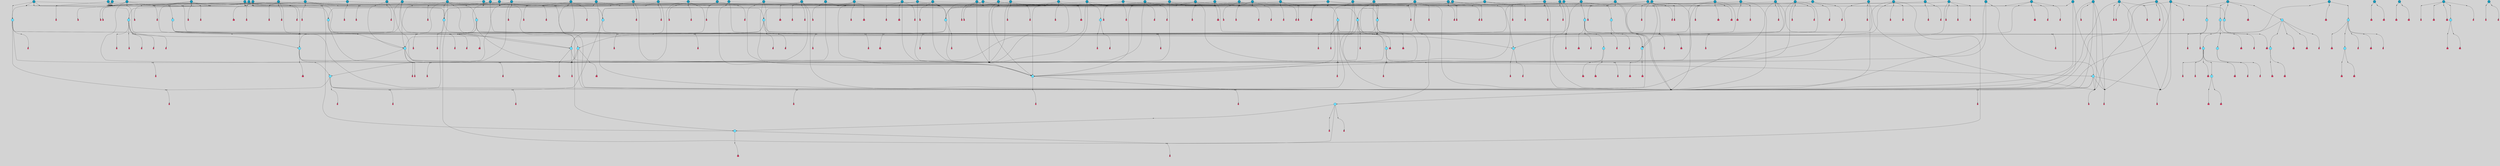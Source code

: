 // File exported with GEGELATI v1.3.1
// On the 2024-04-08 17:40:21
// With the File::TPGGraphDotExporter
digraph{
	graph[pad = "0.212, 0.055" bgcolor = lightgray]
	node[shape=circle style = filled label = ""]
		T3 [fillcolor="#66ddff"]
		T4 [fillcolor="#66ddff"]
		T7 [fillcolor="#66ddff"]
		T9 [fillcolor="#66ddff"]
		T11 [fillcolor="#66ddff"]
		T24 [fillcolor="#66ddff"]
		T27 [fillcolor="#66ddff"]
		T54 [fillcolor="#66ddff"]
		T95 [fillcolor="#66ddff"]
		T96 [fillcolor="#66ddff"]
		T111 [fillcolor="#66ddff"]
		T129 [fillcolor="#66ddff"]
		T131 [fillcolor="#66ddff"]
		T159 [fillcolor="#66ddff"]
		T160 [fillcolor="#66ddff"]
		T195 [fillcolor="#66ddff"]
		T212 [fillcolor="#66ddff"]
		T242 [fillcolor="#66ddff"]
		T244 [fillcolor="#1199bb"]
		T261 [fillcolor="#1199bb"]
		T280 [fillcolor="#1199bb"]
		T282 [fillcolor="#66ddff"]
		T286 [fillcolor="#1199bb"]
		T318 [fillcolor="#1199bb"]
		T323 [fillcolor="#66ddff"]
		T324 [fillcolor="#66ddff"]
		T325 [fillcolor="#66ddff"]
		T326 [fillcolor="#1199bb"]
		T327 [fillcolor="#66ddff"]
		T328 [fillcolor="#66ddff"]
		T329 [fillcolor="#66ddff"]
		T330 [fillcolor="#1199bb"]
		T332 [fillcolor="#1199bb"]
		T342 [fillcolor="#1199bb"]
		T345 [fillcolor="#1199bb"]
		T347 [fillcolor="#1199bb"]
		T349 [fillcolor="#66ddff"]
		T375 [fillcolor="#1199bb"]
		T380 [fillcolor="#1199bb"]
		T391 [fillcolor="#1199bb"]
		T393 [fillcolor="#1199bb"]
		T394 [fillcolor="#1199bb"]
		T404 [fillcolor="#66ddff"]
		T406 [fillcolor="#1199bb"]
		T409 [fillcolor="#1199bb"]
		T410 [fillcolor="#66ddff"]
		T412 [fillcolor="#1199bb"]
		T414 [fillcolor="#1199bb"]
		T416 [fillcolor="#1199bb"]
		T417 [fillcolor="#1199bb"]
		T419 [fillcolor="#1199bb"]
		T421 [fillcolor="#1199bb"]
		T422 [fillcolor="#1199bb"]
		T425 [fillcolor="#1199bb"]
		T427 [fillcolor="#1199bb"]
		T428 [fillcolor="#1199bb"]
		T429 [fillcolor="#1199bb"]
		T431 [fillcolor="#1199bb"]
		T432 [fillcolor="#1199bb"]
		T433 [fillcolor="#1199bb"]
		T434 [fillcolor="#66ddff"]
		T435 [fillcolor="#1199bb"]
		T437 [fillcolor="#1199bb"]
		T438 [fillcolor="#1199bb"]
		T439 [fillcolor="#1199bb"]
		T440 [fillcolor="#1199bb"]
		T441 [fillcolor="#1199bb"]
		T445 [fillcolor="#1199bb"]
		T449 [fillcolor="#1199bb"]
		T452 [fillcolor="#1199bb"]
		T455 [fillcolor="#1199bb"]
		T457 [fillcolor="#1199bb"]
		T458 [fillcolor="#1199bb"]
		T467 [fillcolor="#1199bb"]
		T469 [fillcolor="#66ddff"]
		T471 [fillcolor="#1199bb"]
		T473 [fillcolor="#1199bb"]
		T474 [fillcolor="#1199bb"]
		T475 [fillcolor="#1199bb"]
		T476 [fillcolor="#1199bb"]
		T478 [fillcolor="#1199bb"]
		T480 [fillcolor="#1199bb"]
		T483 [fillcolor="#1199bb"]
		T485 [fillcolor="#1199bb"]
		T486 [fillcolor="#1199bb"]
		T487 [fillcolor="#1199bb"]
		T488 [fillcolor="#1199bb"]
		T489 [fillcolor="#1199bb"]
		T490 [fillcolor="#1199bb"]
		T491 [fillcolor="#1199bb"]
		T492 [fillcolor="#1199bb"]
		T494 [fillcolor="#1199bb"]
		T495 [fillcolor="#1199bb"]
		T498 [fillcolor="#1199bb"]
		T499 [fillcolor="#1199bb"]
		T501 [fillcolor="#1199bb"]
		T502 [fillcolor="#66ddff"]
		T503 [fillcolor="#1199bb"]
		T504 [fillcolor="#1199bb"]
		T505 [fillcolor="#66ddff"]
		T506 [fillcolor="#66ddff"]
		T507 [fillcolor="#1199bb"]
		T508 [fillcolor="#66ddff"]
		T509 [fillcolor="#66ddff"]
		T510 [fillcolor="#66ddff"]
		T511 [fillcolor="#66ddff"]
		T512 [fillcolor="#66ddff"]
		T513 [fillcolor="#66ddff"]
		T514 [fillcolor="#1199bb"]
		T515 [fillcolor="#1199bb"]
		T516 [fillcolor="#1199bb"]
		T517 [fillcolor="#1199bb"]
		T518 [fillcolor="#1199bb"]
		T519 [fillcolor="#1199bb"]
		T520 [fillcolor="#1199bb"]
		T521 [fillcolor="#1199bb"]
		T522 [fillcolor="#1199bb"]
		T523 [fillcolor="#1199bb"]
		T524 [fillcolor="#1199bb"]
		T525 [fillcolor="#1199bb"]
		T526 [fillcolor="#1199bb"]
		P4433 [fillcolor="#cccccc" shape=point] //6|
		I4433 [shape=box style=invis label="6|1&2|6#1|7&#92;n10|7&2|0#1|5&#92;n9|4&0|1#2|2&#92;n8|6&0|0#1|0&#92;n"]
		P4433 -> I4433[style=invis]
		A3402 [fillcolor="#ff3366" shape=box margin=0.03 width=0 height=0 label="3"]
		T3 -> P4433 -> A3402
		P4434 [fillcolor="#cccccc" shape=point] //3|
		I4434 [shape=box style=invis label="7|6&2|4#0|2&#92;n10|3&2|7#1|4&#92;n11|6&0|4#0|1&#92;n7|1&0|0#2|6&#92;n7|6&0|3#2|6&#92;n4|0&2|6#0|1&#92;n4|4&2|5#0|2&#92;n4|6&0|4#2|7&#92;n10|0&2|3#1|5&#92;n2|6&0|5#0|2&#92;n1|0&2|3#0|7&#92;n1|6&2|0#0|5&#92;n6|2&0|1#0|7&#92;n9|2&0|3#2|7&#92;n5|3&0|6#0|6&#92;n1|7&2|5#2|3&#92;n8|1&2|7#0|6&#92;n1|0&2|5#2|1&#92;n7|1&2|2#2|5&#92;n7|4&2|6#0|3&#92;n"]
		P4434 -> I4434[style=invis]
		A3403 [fillcolor="#ff3366" shape=box margin=0.03 width=0 height=0 label="4"]
		T3 -> P4434 -> A3403
		P4435 [fillcolor="#cccccc" shape=point] //7|
		I4435 [shape=box style=invis label="0|2&2|4#2|6&#92;n5|3&0|6#0|1&#92;n4|7&2|6#0|5&#92;n7|6&0|7#0|5&#92;n10|7&2|2#1|1&#92;n"]
		P4435 -> I4435[style=invis]
		A3404 [fillcolor="#ff3366" shape=box margin=0.03 width=0 height=0 label="4"]
		T4 -> P4435 -> A3404
		P4436 [fillcolor="#cccccc" shape=point] //0|
		I4436 [shape=box style=invis label="2|5&0|1#0|6&#92;n6|1&2|2#2|7&#92;n8|0&0|3#1|4&#92;n4|3&2|5#2|4&#92;n8|1&2|4#0|0&#92;n6|6&0|1#2|6&#92;n11|7&2|4#2|5&#92;n6|2&2|4#0|2&#92;n8|5&2|4#2|4&#92;n2|1&2|1#2|2&#92;n2|7&2|5#2|6&#92;n9|7&0|5#0|4&#92;n1|2&0|5#2|6&#92;n4|2&2|3#2|7&#92;n3|3&2|1#0|2&#92;n"]
		P4436 -> I4436[style=invis]
		A3405 [fillcolor="#ff3366" shape=box margin=0.03 width=0 height=0 label="5"]
		T4 -> P4436 -> A3405
		P4437 [fillcolor="#cccccc" shape=point] //-3|
		I4437 [shape=box style=invis label="1|6&2|7#0|7&#92;n10|2&0|7#1|3&#92;n9|6&2|7#2|2&#92;n5|3&0|7#0|7&#92;n1|6&2|3#0|0&#92;n2|3&2|3#2|2&#92;n5|1&2|6#0|6&#92;n"]
		P4437 -> I4437[style=invis]
		A3406 [fillcolor="#ff3366" shape=box margin=0.03 width=0 height=0 label="7"]
		T7 -> P4437 -> A3406
		P4438 [fillcolor="#cccccc" shape=point] //5|
		I4438 [shape=box style=invis label="0|5&2|3#0|1&#92;n0|6&2|1#2|4&#92;n6|2&2|6#0|7&#92;n7|4&0|3#0|1&#92;n5|4&0|7#1|6&#92;n9|1&0|5#2|2&#92;n6|3&2|3#1|7&#92;n11|7&2|4#1|6&#92;n2|5&0|1#0|0&#92;n4|7&0|0#0|2&#92;n6|2&0|6#0|0&#92;n2|1&2|6#2|4&#92;n10|0&2|0#1|0&#92;n6|6&2|4#0|6&#92;n"]
		P4438 -> I4438[style=invis]
		A3407 [fillcolor="#ff3366" shape=box margin=0.03 width=0 height=0 label="8"]
		T7 -> P4438 -> A3407
		P4439 [fillcolor="#cccccc" shape=point] //-6|
		I4439 [shape=box style=invis label="11|1&0|7#2|0&#92;n10|4&0|1#1|0&#92;n4|3&2|4#2|1&#92;n0|5&2|0#0|0&#92;n6|1&0|0#0|3&#92;n8|2&2|0#0|4&#92;n11|4&2|0#1|6&#92;n7|0&2|6#2|3&#92;n5|3&2|6#2|0&#92;n2|0&2|0#0|4&#92;n"]
		P4439 -> I4439[style=invis]
		A3408 [fillcolor="#ff3366" shape=box margin=0.03 width=0 height=0 label="9"]
		T9 -> P4439 -> A3408
		P4440 [fillcolor="#cccccc" shape=point] //2|
		I4440 [shape=box style=invis label="6|3&2|7#1|4&#92;n8|6&0|0#2|5&#92;n2|1&0|2#0|3&#92;n8|7&0|6#0|4&#92;n2|1&2|0#0|1&#92;n0|0&2|2#2|3&#92;n6|6&0|7#2|1&#92;n6|1&0|7#2|6&#92;n5|4&2|7#0|4&#92;n0|3&0|4#2|0&#92;n11|0&2|0#2|5&#92;n4|5&2|5#2|4&#92;n5|7&0|6#0|4&#92;n9|7&2|5#0|3&#92;n5|4&2|1#0|3&#92;n5|3&0|1#1|7&#92;n0|4&0|3#2|5&#92;n"]
		P4440 -> I4440[style=invis]
		A3409 [fillcolor="#ff3366" shape=box margin=0.03 width=0 height=0 label="10"]
		T9 -> P4440 -> A3409
		P4441 [fillcolor="#cccccc" shape=point] //6|
		I4441 [shape=box style=invis label="3|0&2|7#2|2&#92;n3|2&0|4#2|5&#92;n5|1&0|2#1|0&#92;n8|7&0|1#2|0&#92;n8|5&0|3#0|6&#92;n0|2&0|2#2|3&#92;n1|5&2|5#0|5&#92;n5|6&0|6#0|7&#92;n6|7&0|0#2|6&#92;n1|2&2|3#0|0&#92;n7|7&2|3#0|4&#92;n0|7&2|7#0|6&#92;n1|0&2|2#2|7&#92;n4|4&0|1#0|0&#92;n"]
		P4441 -> I4441[style=invis]
		A3410 [fillcolor="#ff3366" shape=box margin=0.03 width=0 height=0 label="11"]
		T11 -> P4441 -> A3410
		P4442 [fillcolor="#cccccc" shape=point] //-4|
		I4442 [shape=box style=invis label="4|1&0|4#2|6&#92;n1|2&2|2#2|0&#92;n1|2&2|0#0|6&#92;n8|4&2|3#2|5&#92;n5|5&2|1#1|0&#92;n"]
		P4442 -> I4442[style=invis]
		A3411 [fillcolor="#ff3366" shape=box margin=0.03 width=0 height=0 label="12"]
		T11 -> P4442 -> A3411
		P4443 [fillcolor="#cccccc" shape=point] //-3|
		I4443 [shape=box style=invis label="8|1&2|3#0|5&#92;n0|6&0|5#0|5&#92;n3|7&2|1#0|6&#92;n3|5&0|1#0|0&#92;n9|5&2|0#0|4&#92;n3|5&0|2#0|3&#92;n10|6&2|4#1|0&#92;n9|4&2|7#2|6&#92;n1|7&2|5#2|2&#92;n"]
		P4443 -> I4443[style=invis]
		A3412 [fillcolor="#ff3366" shape=box margin=0.03 width=0 height=0 label="5"]
		T4 -> P4443 -> A3412
		P4444 [fillcolor="#cccccc" shape=point] //1|
		I4444 [shape=box style=invis label="5|1&0|6#2|7&#92;n2|4&0|4#2|2&#92;n0|6&0|5#0|4&#92;n10|6&2|5#1|6&#92;n9|3&0|1#1|7&#92;n10|3&2|2#1|0&#92;n5|0&0|0#2|1&#92;n11|3&2|3#1|5&#92;n10|3&0|1#1|0&#92;n2|4&0|1#0|1&#92;n0|2&0|3#2|4&#92;n9|2&2|1#2|5&#92;n11|7&2|6#2|6&#92;n"]
		P4444 -> I4444[style=invis]
		T24 -> P4444 -> T7
		P4445 [fillcolor="#cccccc" shape=point] //5|
		I4445 [shape=box style=invis label="3|0&2|0#0|1&#92;n3|0&0|7#0|1&#92;n5|3&0|2#2|6&#92;n4|4&2|4#2|6&#92;n11|2&0|7#1|6&#92;n2|7&2|2#2|5&#92;n9|3&2|6#2|7&#92;n7|7&0|0#0|4&#92;n6|1&2|4#2|3&#92;n5|4&2|0#1|6&#92;n1|3&0|7#0|4&#92;n"]
		P4445 -> I4445[style=invis]
		A3413 [fillcolor="#ff3366" shape=box margin=0.03 width=0 height=0 label="7"]
		T24 -> P4445 -> A3413
		P4446 [fillcolor="#cccccc" shape=point] //-2|
		I4446 [shape=box style=invis label="4|1&0|4#0|3&#92;n4|2&0|5#2|0&#92;n5|5&2|6#0|5&#92;n1|4&0|1#0|2&#92;n6|3&2|7#1|5&#92;n0|4&2|0#0|3&#92;n8|5&2|5#1|2&#92;n10|7&2|7#1|1&#92;n3|4&0|0#2|1&#92;n3|6&2|5#2|5&#92;n8|3&0|1#0|7&#92;n10|0&2|7#1|3&#92;n4|1&2|4#0|1&#92;n9|3&2|0#0|4&#92;n3|6&2|0#0|4&#92;n1|2&0|6#2|1&#92;n4|0&2|1#2|2&#92;n"]
		P4446 -> I4446[style=invis]
		A3414 [fillcolor="#ff3366" shape=box margin=0.03 width=0 height=0 label="14"]
		T24 -> P4446 -> A3414
		P4447 [fillcolor="#cccccc" shape=point] //2|
		I4447 [shape=box style=invis label="9|1&2|3#0|1&#92;n5|2&2|0#2|4&#92;n3|6&2|5#2|7&#92;n7|0&2|5#0|4&#92;n1|2&0|3#0|5&#92;n7|3&2|7#0|0&#92;n"]
		P4447 -> I4447[style=invis]
		A3415 [fillcolor="#ff3366" shape=box margin=0.03 width=0 height=0 label="2"]
		T27 -> P4447 -> A3415
		P4448 [fillcolor="#cccccc" shape=point] //-6|
		I4448 [shape=box style=invis label="7|5&0|4#0|4&#92;n11|0&2|5#2|1&#92;n"]
		P4448 -> I4448[style=invis]
		A3416 [fillcolor="#ff3366" shape=box margin=0.03 width=0 height=0 label="3"]
		T27 -> P4448 -> A3416
		T27 -> P4434
		T27 -> P4436
		P4449 [fillcolor="#cccccc" shape=point] //0|
		I4449 [shape=box style=invis label="4|0&0|3#2|7&#92;n10|2&0|3#1|7&#92;n3|5&0|2#0|3&#92;n4|5&0|0#2|1&#92;n10|7&2|0#1|2&#92;n5|3&2|3#1|6&#92;n9|5&2|0#0|4&#92;n5|4&2|7#0|2&#92;n10|3&2|7#1|4&#92;n7|2&0|1#2|6&#92;n8|6&0|5#0|5&#92;n8|7&2|3#0|5&#92;n2|6&2|4#0|0&#92;n"]
		P4449 -> I4449[style=invis]
		A3417 [fillcolor="#ff3366" shape=box margin=0.03 width=0 height=0 label="5"]
		T27 -> P4449 -> A3417
		P4450 [fillcolor="#cccccc" shape=point] //8|
		I4450 [shape=box style=invis label="9|0&0|1#2|0&#92;n10|1&2|5#1|4&#92;n8|2&2|6#0|4&#92;n2|4&2|5#2|3&#92;n4|2&2|2#0|2&#92;n7|5&0|2#0|0&#92;n8|2&2|1#1|3&#92;n8|7&0|7#2|1&#92;n1|1&0|0#0|7&#92;n5|6&2|5#1|0&#92;n6|6&2|5#0|0&#92;n11|4&0|3#2|6&#92;n4|2&2|4#0|7&#92;n5|6&0|1#2|0&#92;n11|3&0|2#0|7&#92;n"]
		P4450 -> I4450[style=invis]
		A3418 [fillcolor="#ff3366" shape=box margin=0.03 width=0 height=0 label="6"]
		T54 -> P4450 -> A3418
		T54 -> P4445
		P4451 [fillcolor="#cccccc" shape=point] //-10|
		I4451 [shape=box style=invis label="3|6&0|0#0|4&#92;n4|1&2|4#0|1&#92;n5|1&0|1#0|4&#92;n5|5&2|6#0|5&#92;n6|5&0|6#0|3&#92;n11|1&2|0#0|1&#92;n0|7&2|0#0|3&#92;n1|2&0|6#0|1&#92;n8|0&0|4#2|0&#92;n0|4&0|7#2|7&#92;n7|0&2|7#1|3&#92;n3|1&0|5#2|5&#92;n5|1&0|4#0|3&#92;n2|2&0|2#0|0&#92;n8|3&0|1#0|7&#92;n3|0&0|3#0|5&#92;n7|2&0|5#2|0&#92;n6|3&2|7#1|5&#92;n4|7&2|7#2|1&#92;n"]
		P4451 -> I4451[style=invis]
		A3419 [fillcolor="#ff3366" shape=box margin=0.03 width=0 height=0 label="14"]
		T54 -> P4451 -> A3419
		T54 -> P4438
		P4452 [fillcolor="#cccccc" shape=point] //4|
		I4452 [shape=box style=invis label="4|3&0|6#0|3&#92;n5|7&2|3#2|2&#92;n5|6&0|7#1|2&#92;n1|4&2|6#0|3&#92;n8|4&2|1#2|5&#92;n9|5&2|4#1|4&#92;n2|4&0|5#0|7&#92;n10|0&0|6#1|3&#92;n3|0&0|6#0|2&#92;n2|7&2|7#2|6&#92;n5|2&0|5#1|5&#92;n10|4&2|5#1|7&#92;n4|0&0|4#2|4&#92;n11|1&0|4#2|6&#92;n10|6&2|0#1|4&#92;n9|7&0|3#1|4&#92;n4|5&2|7#0|6&#92;n11|5&2|6#2|3&#92;n0|3&0|5#0|1&#92;n"]
		P4452 -> I4452[style=invis]
		A3420 [fillcolor="#ff3366" shape=box margin=0.03 width=0 height=0 label="13"]
		T95 -> P4452 -> A3420
		P4453 [fillcolor="#cccccc" shape=point] //8|
		I4453 [shape=box style=invis label="9|7&0|5#2|5&#92;n3|3&2|3#0|2&#92;n9|5&2|2#1|0&#92;n2|3&0|6#0|3&#92;n4|4&2|5#2|7&#92;n11|3&2|0#1|5&#92;n6|6&2|1#2|2&#92;n4|6&0|1#2|2&#92;n2|5&2|7#2|2&#92;n7|7&2|2#2|3&#92;n6|5&0|3#2|6&#92;n6|7&0|6#0|2&#92;n"]
		P4453 -> I4453[style=invis]
		A3421 [fillcolor="#ff3366" shape=box margin=0.03 width=0 height=0 label="14"]
		T95 -> P4453 -> A3421
		P4454 [fillcolor="#cccccc" shape=point] //2|
		I4454 [shape=box style=invis label="4|1&0|4#2|6&#92;n5|5&2|1#1|0&#92;n1|0&2|0#0|6&#92;n8|4&2|3#2|5&#92;n"]
		P4454 -> I4454[style=invis]
		T95 -> P4454 -> T11
		P4455 [fillcolor="#cccccc" shape=point] //-9|
		I4455 [shape=box style=invis label="2|0&2|0#2|1&#92;n4|4&2|4#2|6&#92;n9|1&0|3#1|7&#92;n5|3&0|2#2|6&#92;n2|7&2|2#2|5&#92;n5|4&2|0#1|6&#92;n3|0&0|7#0|1&#92;n1|3&0|7#0|4&#92;n11|6&2|2#0|7&#92;n7|7&0|0#0|4&#92;n11|0&0|7#1|6&#92;n9|3&2|6#2|7&#92;n"]
		P4455 -> I4455[style=invis]
		A3422 [fillcolor="#ff3366" shape=box margin=0.03 width=0 height=0 label="7"]
		T95 -> P4455 -> A3422
		P4456 [fillcolor="#cccccc" shape=point] //-8|
		I4456 [shape=box style=invis label="7|5&0|4#2|4&#92;n"]
		P4456 -> I4456[style=invis]
		A3423 [fillcolor="#ff3366" shape=box margin=0.03 width=0 height=0 label="3"]
		T95 -> P4456 -> A3423
		P4457 [fillcolor="#cccccc" shape=point] //6|
		I4457 [shape=box style=invis label="0|5&2|3#0|1&#92;n0|6&2|1#2|4&#92;n9|1&0|5#2|2&#92;n7|4&0|3#0|1&#92;n5|4&0|7#1|6&#92;n2|5&0|1#0|0&#92;n6|3&2|3#1|7&#92;n11|7&2|4#1|6&#92;n6|2&2|6#0|1&#92;n4|7&0|0#0|2&#92;n6|2&0|6#0|0&#92;n9|1&2|6#2|4&#92;n10|0&2|0#1|0&#92;n6|6&2|4#0|6&#92;n"]
		P4457 -> I4457[style=invis]
		A3424 [fillcolor="#ff3366" shape=box margin=0.03 width=0 height=0 label="8"]
		T96 -> P4457 -> A3424
		P4458 [fillcolor="#cccccc" shape=point] //5|
		I4458 [shape=box style=invis label="10|4&0|1#1|0&#92;n4|3&2|4#2|1&#92;n2|0&2|0#0|4&#92;n6|1&0|0#0|3&#92;n8|2&2|0#0|4&#92;n0|0&0|0#0|0&#92;n11|4&2|0#1|6&#92;n7|0&2|6#2|3&#92;n5|3&2|6#2|0&#92;n0|0&2|0#0|0&#92;n"]
		P4458 -> I4458[style=invis]
		A3425 [fillcolor="#ff3366" shape=box margin=0.03 width=0 height=0 label="9"]
		T96 -> P4458 -> A3425
		T96 -> P4433
		P4459 [fillcolor="#cccccc" shape=point] //1|
		I4459 [shape=box style=invis label="5|4&0|7#1|6&#92;n0|6&2|1#2|4&#92;n7|4&0|3#0|1&#92;n0|5&2|3#0|1&#92;n9|1&0|5#2|2&#92;n6|3&2|3#1|7&#92;n11|7&2|4#1|6&#92;n2|5&0|1#0|0&#92;n7|5&2|3#1|1&#92;n4|7&0|0#0|2&#92;n6|2&0|6#0|0&#92;n2|1&2|6#2|4&#92;n10|0&2|7#1|0&#92;n6|6&2|4#0|6&#92;n"]
		P4459 -> I4459[style=invis]
		A3426 [fillcolor="#ff3366" shape=box margin=0.03 width=0 height=0 label="8"]
		T96 -> P4459 -> A3426
		T96 -> P4443
		P4460 [fillcolor="#cccccc" shape=point] //-5|
		I4460 [shape=box style=invis label="0|0&2|3#0|2&#92;n10|5&0|6#1|3&#92;n7|3&0|6#2|3&#92;n3|4&0|6#0|6&#92;n10|5&0|2#1|1&#92;n5|0&0|1#0|3&#92;n6|6&2|5#1|5&#92;n7|4&0|2#1|7&#92;n5|7&0|1#2|5&#92;n1|5&0|0#0|3&#92;n7|5&2|1#2|6&#92;n9|0&0|2#0|0&#92;n4|0&2|4#0|0&#92;n4|6&0|0#2|3&#92;n3|1&0|6#2|5&#92;n7|7&2|1#2|3&#92;n9|4&2|2#0|6&#92;n"]
		P4460 -> I4460[style=invis]
		T111 -> P4460 -> T9
		P4461 [fillcolor="#cccccc" shape=point] //7|
		I4461 [shape=box style=invis label="7|4&2|1#2|0&#92;n4|1&2|4#2|3&#92;n5|0&2|0#2|2&#92;n6|1&2|4#2|6&#92;n"]
		P4461 -> I4461[style=invis]
		A3427 [fillcolor="#ff3366" shape=box margin=0.03 width=0 height=0 label="9"]
		T111 -> P4461 -> A3427
		P4462 [fillcolor="#cccccc" shape=point] //2|
		I4462 [shape=box style=invis label="3|0&2|0#0|1&#92;n11|2&0|7#1|6&#92;n8|7&2|4#0|5&#92;n5|3&0|2#2|6&#92;n4|4&2|4#2|6&#92;n3|0&0|7#0|1&#92;n2|7&2|2#2|5&#92;n9|3&2|6#2|7&#92;n7|7&0|0#0|4&#92;n6|1&2|4#1|3&#92;n5|4&2|0#1|6&#92;n1|3&0|7#0|4&#92;n"]
		P4462 -> I4462[style=invis]
		A3428 [fillcolor="#ff3366" shape=box margin=0.03 width=0 height=0 label="7"]
		T111 -> P4462 -> A3428
		T111 -> P4439
		T129 -> P4450
		T129 -> P4445
		P4463 [fillcolor="#cccccc" shape=point] //10|
		I4463 [shape=box style=invis label="4|5&2|7#2|1&#92;n1|7&2|3#0|6&#92;n3|5&2|2#0|3&#92;n10|3&0|7#1|4&#92;n7|1&0|4#2|6&#92;n10|2&0|3#1|7&#92;n9|5&2|0#0|4&#92;n4|0&0|3#2|7&#92;n11|4&2|6#1|2&#92;n5|4&2|7#0|2&#92;n2|6&2|4#0|0&#92;n6|5&0|7#2|1&#92;n5|3&2|3#1|6&#92;n10|7&2|0#1|2&#92;n"]
		P4463 -> I4463[style=invis]
		A3429 [fillcolor="#ff3366" shape=box margin=0.03 width=0 height=0 label="5"]
		T129 -> P4463 -> A3429
		P4464 [fillcolor="#cccccc" shape=point] //5|
		I4464 [shape=box style=invis label="9|4&2|3#1|3&#92;n0|4&2|4#0|5&#92;n6|1&2|6#2|5&#92;n4|0&0|5#2|0&#92;n"]
		P4464 -> I4464[style=invis]
		A3430 [fillcolor="#ff3366" shape=box margin=0.03 width=0 height=0 label="7"]
		T129 -> P4464 -> A3430
		P4465 [fillcolor="#cccccc" shape=point] //6|
		I4465 [shape=box style=invis label="9|4&2|7#0|6&#92;n8|4&0|1#1|0&#92;n1|3&0|0#2|1&#92;n2|4&0|6#2|2&#92;n5|1&2|5#0|7&#92;n3|0&0|3#2|6&#92;n2|2&2|6#0|2&#92;n8|4&0|4#2|2&#92;n5|1&2|4#0|3&#92;n9|4&0|6#0|6&#92;n5|0&2|2#1|5&#92;n11|7&0|0#1|1&#92;n0|4&0|3#0|3&#92;n7|7&2|4#2|5&#92;n1|5&0|1#2|1&#92;n"]
		P4465 -> I4465[style=invis]
		A3431 [fillcolor="#ff3366" shape=box margin=0.03 width=0 height=0 label="1"]
		T129 -> P4465 -> A3431
		P4466 [fillcolor="#cccccc" shape=point] //6|
		I4466 [shape=box style=invis label="10|4&2|6#1|2&#92;n8|4&0|1#1|0&#92;n0|4&2|6#0|0&#92;n8|4&2|5#2|1&#92;n7|5&2|5#1|0&#92;n3|6&0|6#2|2&#92;n1|7&0|7#0|5&#92;n2|0&0|7#2|4&#92;n2|6&2|2#0|0&#92;n0|7&2|7#0|7&#92;n11|6&0|4#2|2&#92;n5|5&0|0#0|1&#92;n10|1&0|0#1|0&#92;n7|3&0|1#2|5&#92;n9|2&2|7#1|5&#92;n9|4&2|6#2|7&#92;n1|6&2|4#2|2&#92;n3|3&2|2#0|7&#92;n1|6&2|0#0|0&#92;n6|4&2|6#1|0&#92;n"]
		P4466 -> I4466[style=invis]
		A3432 [fillcolor="#ff3366" shape=box margin=0.03 width=0 height=0 label="1"]
		T131 -> P4466 -> A3432
		P4467 [fillcolor="#cccccc" shape=point] //9|
		I4467 [shape=box style=invis label="11|0&2|0#1|1&#92;n3|6&0|6#0|0&#92;n1|4&0|0#2|4&#92;n7|5&2|2#1|3&#92;n11|7&2|6#1|7&#92;n5|2&0|6#1|5&#92;n9|5&0|6#0|3&#92;n2|2&2|7#0|5&#92;n9|3&2|2#2|0&#92;n11|0&2|7#0|1&#92;n1|1&2|0#0|1&#92;n6|6&0|6#1|2&#92;n9|7&0|1#0|3&#92;n2|0&2|4#2|5&#92;n2|4&2|2#0|0&#92;n6|1&2|1#1|7&#92;n10|7&2|5#1|6&#92;n11|5&2|7#2|4&#92;n"]
		P4467 -> I4467[style=invis]
		A3433 [fillcolor="#ff3366" shape=box margin=0.03 width=0 height=0 label="1"]
		T131 -> P4467 -> A3433
		T131 -> P4448
		P4468 [fillcolor="#cccccc" shape=point] //5|
		I4468 [shape=box style=invis label="3|0&0|0#0|1&#92;n5|6&0|4#0|3&#92;n4|4&2|4#2|6&#92;n11|2&0|7#1|6&#92;n2|7&2|2#2|5&#92;n9|3&2|6#2|7&#92;n7|7&0|0#0|4&#92;n6|1&2|4#2|3&#92;n5|4&2|0#1|6&#92;n5|3&0|2#2|6&#92;n1|3&0|7#0|4&#92;n"]
		P4468 -> I4468[style=invis]
		A3434 [fillcolor="#ff3366" shape=box margin=0.03 width=0 height=0 label="7"]
		T131 -> P4468 -> A3434
		T131 -> P4464
		P4469 [fillcolor="#cccccc" shape=point] //7|
		I4469 [shape=box style=invis label="7|0&2|1#2|0&#92;n9|7&2|1#1|7&#92;n8|2&0|1#1|0&#92;n6|6&0|2#1|1&#92;n2|2&0|5#0|0&#92;n5|7&0|0#2|1&#92;n5|1&2|5#1|5&#92;n4|7&2|4#2|3&#92;n10|5&2|2#1|5&#92;n1|3&2|2#2|0&#92;n10|2&2|6#1|5&#92;n"]
		P4469 -> I4469[style=invis]
		A3435 [fillcolor="#ff3366" shape=box margin=0.03 width=0 height=0 label="1"]
		T159 -> P4469 -> A3435
		P4470 [fillcolor="#cccccc" shape=point] //7|
		I4470 [shape=box style=invis label="7|4&2|7#0|4&#92;n4|6&0|1#2|5&#92;n2|1&2|3#0|0&#92;n4|3&2|0#0|1&#92;n0|0&2|7#2|7&#92;n7|7&0|5#2|3&#92;n5|0&2|1#2|2&#92;n10|0&0|4#1|2&#92;n4|4&0|7#0|0&#92;n6|7&0|2#0|1&#92;n1|4&2|5#0|4&#92;n"]
		P4470 -> I4470[style=invis]
		A3436 [fillcolor="#ff3366" shape=box margin=0.03 width=0 height=0 label="0"]
		T159 -> P4470 -> A3436
		P4471 [fillcolor="#cccccc" shape=point] //5|
		I4471 [shape=box style=invis label="0|5&2|3#0|1&#92;n0|6&2|1#2|4&#92;n6|2&2|6#0|7&#92;n9|0&2|7#1|1&#92;n7|4&0|3#0|1&#92;n11|7&2|4#1|6&#92;n9|1&0|5#2|2&#92;n5|4&0|7#1|6&#92;n2|5&0|1#0|0&#92;n4|7&0|0#0|2&#92;n6|2&0|6#0|0&#92;n2|1&2|6#2|4&#92;n10|0&0|0#1|0&#92;n6|6&2|4#0|6&#92;n"]
		P4471 -> I4471[style=invis]
		T159 -> P4471 -> T129
		T160 -> P4452
		T160 -> P4455
		P4472 [fillcolor="#cccccc" shape=point] //5|
		I4472 [shape=box style=invis label="6|0&2|7#2|7&#92;n3|6&2|6#2|6&#92;n6|3&0|5#1|2&#92;n"]
		P4472 -> I4472[style=invis]
		A3437 [fillcolor="#ff3366" shape=box margin=0.03 width=0 height=0 label="3"]
		T160 -> P4472 -> A3437
		P4473 [fillcolor="#cccccc" shape=point] //-2|
		I4473 [shape=box style=invis label="11|7&2|0#1|7&#92;n4|3&0|1#2|5&#92;n0|4&2|4#2|7&#92;n1|6&0|0#0|4&#92;n4|0&0|0#0|5&#92;n0|6&2|3#2|0&#92;n9|6&2|5#1|3&#92;n0|7&2|1#2|5&#92;n4|4&0|5#0|1&#92;n10|4&0|0#1|0&#92;n"]
		P4473 -> I4473[style=invis]
		A3438 [fillcolor="#ff3366" shape=box margin=0.03 width=0 height=0 label="12"]
		T160 -> P4473 -> A3438
		T160 -> P4445
		P4474 [fillcolor="#cccccc" shape=point] //5|
		I4474 [shape=box style=invis label="3|0&2|0#2|1&#92;n3|0&0|7#0|1&#92;n5|3&0|2#2|6&#92;n4|4&2|4#2|6&#92;n5|4&2|0#1|6&#92;n2|7&2|2#2|5&#92;n1|3&0|7#0|4&#92;n11|6&2|2#0|7&#92;n7|7&0|0#0|4&#92;n6|1&2|4#2|3&#92;n11|0&0|7#1|6&#92;n9|3&2|6#2|7&#92;n"]
		P4474 -> I4474[style=invis]
		A3439 [fillcolor="#ff3366" shape=box margin=0.03 width=0 height=0 label="7"]
		T195 -> P4474 -> A3439
		P4475 [fillcolor="#cccccc" shape=point] //4|
		I4475 [shape=box style=invis label="7|1&0|6#0|1&#92;n6|7&2|7#1|7&#92;n10|1&2|1#1|1&#92;n9|6&2|2#1|4&#92;n4|7&0|4#2|2&#92;n9|6&0|5#1|1&#92;n10|0&2|6#1|6&#92;n5|1&0|1#2|3&#92;n10|1&0|5#1|0&#92;n3|4&2|3#0|0&#92;n8|2&0|5#2|4&#92;n1|6&2|0#0|0&#92;n2|3&0|1#2|6&#92;n5|2&2|2#1|6&#92;n2|2&0|1#2|1&#92;n3|1&2|7#0|3&#92;n6|7&2|3#0|4&#92;n"]
		P4475 -> I4475[style=invis]
		A3440 [fillcolor="#ff3366" shape=box margin=0.03 width=0 height=0 label="10"]
		T195 -> P4475 -> A3440
		P4476 [fillcolor="#cccccc" shape=point] //-4|
		I4476 [shape=box style=invis label="0|4&0|0#2|7&#92;n8|5&2|4#2|4&#92;n4|3&2|5#2|4&#92;n11|7&2|2#2|5&#92;n6|5&2|2#2|7&#92;n3|2&0|7#0|7&#92;n3|3&2|1#0|3&#92;n2|6&0|3#2|5&#92;n0|1&2|6#2|2&#92;n8|2&0|0#1|6&#92;n0|7&0|5#0|4&#92;n9|5&0|3#2|7&#92;n2|7&2|5#2|6&#92;n9|0&2|0#0|1&#92;n1|2&2|4#0|2&#92;n"]
		P4476 -> I4476[style=invis]
		T195 -> P4476 -> T27
		T195 -> P4470
		P4477 [fillcolor="#cccccc" shape=point] //6|
		I4477 [shape=box style=invis label="9|4&2|7#0|6&#92;n8|4&0|1#1|0&#92;n1|3&0|0#2|1&#92;n2|4&0|6#2|2&#92;n5|1&2|5#0|7&#92;n3|0&0|3#2|6&#92;n2|2&2|6#0|2&#92;n8|4&0|4#2|2&#92;n5|1&2|4#0|3&#92;n9|4&0|6#0|6&#92;n5|0&2|2#1|5&#92;n11|7&0|0#1|1&#92;n0|4&0|3#0|3&#92;n7|7&2|4#2|5&#92;n1|5&0|1#2|1&#92;n"]
		P4477 -> I4477[style=invis]
		A3441 [fillcolor="#ff3366" shape=box margin=0.03 width=0 height=0 label="1"]
		T212 -> P4477 -> A3441
		P4478 [fillcolor="#cccccc" shape=point] //5|
		I4478 [shape=box style=invis label="9|4&2|3#1|3&#92;n0|4&2|4#0|5&#92;n6|1&2|6#2|5&#92;n4|0&0|5#2|0&#92;n"]
		P4478 -> I4478[style=invis]
		A3442 [fillcolor="#ff3366" shape=box margin=0.03 width=0 height=0 label="7"]
		T212 -> P4478 -> A3442
		P4479 [fillcolor="#cccccc" shape=point] //5|
		I4479 [shape=box style=invis label="3|0&2|0#0|1&#92;n3|0&0|7#0|1&#92;n5|3&0|2#2|6&#92;n4|4&2|4#2|6&#92;n11|2&0|7#1|6&#92;n2|7&2|2#2|5&#92;n9|3&2|6#2|7&#92;n7|7&0|0#0|4&#92;n6|1&2|4#2|3&#92;n5|4&2|0#1|6&#92;n1|3&0|7#0|4&#92;n"]
		P4479 -> I4479[style=invis]
		A3443 [fillcolor="#ff3366" shape=box margin=0.03 width=0 height=0 label="7"]
		T212 -> P4479 -> A3443
		P4480 [fillcolor="#cccccc" shape=point] //8|
		I4480 [shape=box style=invis label="9|0&0|1#2|0&#92;n10|1&2|5#1|4&#92;n8|2&2|6#0|4&#92;n2|4&2|5#2|3&#92;n4|2&2|2#0|2&#92;n7|5&0|2#0|0&#92;n8|2&2|1#1|3&#92;n8|7&0|7#2|1&#92;n1|1&0|0#0|7&#92;n5|6&2|5#1|0&#92;n6|6&2|5#0|0&#92;n11|4&0|3#2|6&#92;n4|2&2|4#0|7&#92;n5|6&0|1#2|0&#92;n11|3&0|2#0|7&#92;n"]
		P4480 -> I4480[style=invis]
		A3444 [fillcolor="#ff3366" shape=box margin=0.03 width=0 height=0 label="6"]
		T212 -> P4480 -> A3444
		P4481 [fillcolor="#cccccc" shape=point] //10|
		I4481 [shape=box style=invis label="4|5&2|7#2|1&#92;n1|7&2|3#0|6&#92;n3|5&2|2#0|3&#92;n10|3&0|7#1|4&#92;n7|1&0|4#2|6&#92;n10|2&0|3#1|7&#92;n9|5&2|0#0|4&#92;n4|0&0|3#2|7&#92;n11|4&2|6#1|2&#92;n5|4&2|7#0|2&#92;n2|6&2|4#0|0&#92;n6|5&0|7#2|1&#92;n5|3&2|3#1|6&#92;n10|7&2|0#1|2&#92;n"]
		P4481 -> I4481[style=invis]
		A3445 [fillcolor="#ff3366" shape=box margin=0.03 width=0 height=0 label="5"]
		T212 -> P4481 -> A3445
		P4482 [fillcolor="#cccccc" shape=point] //5|
		I4482 [shape=box style=invis label="1|6&2|7#0|7&#92;n9|2&2|7#2|2&#92;n10|2&0|7#1|3&#92;n5|3&0|7#0|7&#92;n7|0&2|7#2|2&#92;n1|6&2|3#0|0&#92;n2|3&2|3#2|2&#92;n"]
		P4482 -> I4482[style=invis]
		A3446 [fillcolor="#ff3366" shape=box margin=0.03 width=0 height=0 label="7"]
		T242 -> P4482 -> A3446
		P4483 [fillcolor="#cccccc" shape=point] //-8|
		I4483 [shape=box style=invis label="7|5&0|2#2|1&#92;n1|0&2|6#0|0&#92;n7|1&2|6#1|1&#92;n8|7&0|3#1|6&#92;n3|7&2|3#2|4&#92;n"]
		P4483 -> I4483[style=invis]
		A3447 [fillcolor="#ff3366" shape=box margin=0.03 width=0 height=0 label="2"]
		T242 -> P4483 -> A3447
		P4484 [fillcolor="#cccccc" shape=point] //-3|
		I4484 [shape=box style=invis label="1|1&2|1#0|1&#92;n1|4&0|0#2|4&#92;n11|0&2|3#0|2&#92;n11|6&0|4#0|1&#92;n5|2&0|6#1|5&#92;n3|7&2|6#2|7&#92;n7|7&0|1#2|1&#92;n9|5&2|2#2|0&#92;n6|5&2|6#1|4&#92;n0|7&0|5#2|4&#92;n8|1&0|0#2|3&#92;n0|5&0|3#0|5&#92;n2|0&2|4#0|5&#92;n7|5&2|7#1|3&#92;n8|3&0|0#1|2&#92;n"]
		P4484 -> I4484[style=invis]
		A3448 [fillcolor="#ff3366" shape=box margin=0.03 width=0 height=0 label="1"]
		T242 -> P4484 -> A3448
		P4485 [fillcolor="#cccccc" shape=point] //-9|
		I4485 [shape=box style=invis label="4|7&2|6#0|5&#92;n11|3&0|2#2|6&#92;n10|2&2|4#1|6&#92;n3|0&2|6#2|7&#92;n4|3&0|5#0|7&#92;n2|3&0|7#0|7&#92;n10|6&0|7#1|5&#92;n10|1&2|2#1|1&#92;n1|7&0|3#2|6&#92;n"]
		P4485 -> I4485[style=invis]
		A3449 [fillcolor="#ff3366" shape=box margin=0.03 width=0 height=0 label="4"]
		T244 -> P4485 -> A3449
		P4486 [fillcolor="#cccccc" shape=point] //7|
		I4486 [shape=box style=invis label="7|2&0|4#1|3&#92;n7|7&0|0#0|4&#92;n4|4&2|4#2|6&#92;n2|3&2|2#2|5&#92;n8|0&0|2#2|1&#92;n9|3&2|6#2|7&#92;n6|4&2|4#2|3&#92;n3|3&2|0#0|1&#92;n6|4&2|0#1|6&#92;n5|3&0|7#0|4&#92;n"]
		P4486 -> I4486[style=invis]
		A3450 [fillcolor="#ff3366" shape=box margin=0.03 width=0 height=0 label="7"]
		T244 -> P4486 -> A3450
		P4487 [fillcolor="#cccccc" shape=point] //2|
		I4487 [shape=box style=invis label="4|5&2|7#2|1&#92;n1|7&2|3#0|6&#92;n3|5&2|2#0|3&#92;n10|3&2|7#1|4&#92;n7|1&0|4#2|6&#92;n4|0&0|3#2|7&#92;n9|5&2|0#0|4&#92;n10|2&0|3#1|7&#92;n11|4&2|6#1|2&#92;n10|3&2|1#1|6&#92;n5|4&2|7#0|2&#92;n2|6&2|4#0|0&#92;n6|5&0|7#2|1&#92;n5|3&2|3#1|6&#92;n10|7&2|0#1|2&#92;n"]
		P4487 -> I4487[style=invis]
		A3451 [fillcolor="#ff3366" shape=box margin=0.03 width=0 height=0 label="5"]
		T244 -> P4487 -> A3451
		P4488 [fillcolor="#cccccc" shape=point] //7|
		I4488 [shape=box style=invis label="8|4&2|1#2|5&#92;n4|1&2|7#2|1&#92;n11|5&2|6#0|3&#92;n10|4&2|5#1|7&#92;n4|0&0|4#2|4&#92;n4|5&2|7#0|6&#92;n9|5&2|4#0|4&#92;n2|4&0|5#0|7&#92;n1|4&2|6#0|3&#92;n2|7&2|7#2|6&#92;n3|0&0|6#0|2&#92;n10|0&2|6#1|3&#92;n4|4&0|6#0|7&#92;n10|6&2|0#1|4&#92;n5|4&2|6#1|1&#92;n9|7&0|3#0|4&#92;n5|6&0|7#1|2&#92;n5|7&2|3#2|2&#92;n0|3&0|5#0|1&#92;n"]
		P4488 -> I4488[style=invis]
		T244 -> P4488 -> T9
		T261 -> P4469
		P4489 [fillcolor="#cccccc" shape=point] //-3|
		I4489 [shape=box style=invis label="3|7&0|0#0|2&#92;n11|5&0|1#1|1&#92;n4|1&0|6#2|6&#92;n4|0&0|1#0|5&#92;n"]
		P4489 -> I4489[style=invis]
		T261 -> P4489 -> T24
		P4490 [fillcolor="#cccccc" shape=point] //-5|
		I4490 [shape=box style=invis label="3|0&2|0#0|1&#92;n6|4&2|4#2|3&#92;n9|1&0|3#0|5&#92;n11|2&0|7#1|6&#92;n5|3&0|2#2|6&#92;n2|7&2|2#2|5&#92;n3|0&0|7#0|1&#92;n6|1&2|4#2|3&#92;n5|4&2|0#1|6&#92;n1|3&0|7#0|4&#92;n"]
		P4490 -> I4490[style=invis]
		T261 -> P4490 -> T160
		P4491 [fillcolor="#cccccc" shape=point] //-2|
		I4491 [shape=box style=invis label="5|4&0|2#2|4&#92;n5|6&2|4#2|3&#92;n3|3&0|6#0|6&#92;n10|0&2|0#1|6&#92;n"]
		P4491 -> I4491[style=invis]
		T261 -> P4491 -> T4
		T261 -> P4439
		T280 -> P4452
		P4492 [fillcolor="#cccccc" shape=point] //1|
		I4492 [shape=box style=invis label="0|4&0|1#0|1&#92;n10|5&2|5#1|6&#92;n7|7&2|5#2|2&#92;n9|5&0|7#2|7&#92;n8|4&0|3#2|7&#92;n11|0&2|3#0|5&#92;n7|0&0|0#0|1&#92;n4|2&0|4#0|5&#92;n5|1&0|6#2|7&#92;n11|3&0|7#1|3&#92;n"]
		P4492 -> I4492[style=invis]
		T280 -> P4492 -> T7
		P4493 [fillcolor="#cccccc" shape=point] //-3|
		I4493 [shape=box style=invis label="4|5&0|0#0|0&#92;n4|7&0|0#0|2&#92;n0|6&2|1#2|4&#92;n9|1&0|5#2|2&#92;n10|0&2|0#1|0&#92;n6|6&2|4#0|6&#92;n2|5&0|1#0|0&#92;n6|3&2|3#1|7&#92;n11|7&2|4#1|6&#92;n6|2&2|6#0|1&#92;n6|2&0|0#0|0&#92;n9|1&2|6#2|4&#92;n10|4&0|3#1|1&#92;n5|4&2|7#1|6&#92;n"]
		P4493 -> I4493[style=invis]
		T280 -> P4493 -> T95
		P4494 [fillcolor="#cccccc" shape=point] //-4|
		I4494 [shape=box style=invis label="5|5&2|1#1|0&#92;n4|1&0|4#2|6&#92;n2|4&2|3#2|5&#92;n1|0&2|0#2|6&#92;n1|4&2|5#0|7&#92;n"]
		P4494 -> I4494[style=invis]
		T282 -> P4494 -> T11
		T282 -> P4474
		P4495 [fillcolor="#cccccc" shape=point] //-9|
		I4495 [shape=box style=invis label="1|0&0|0#2|2&#92;n0|0&0|5#2|4&#92;n10|4&0|2#1|6&#92;n6|2&0|1#1|1&#92;n9|7&0|0#1|2&#92;n3|6&2|4#2|0&#92;n10|7&2|5#1|2&#92;n"]
		P4495 -> I4495[style=invis]
		A3452 [fillcolor="#ff3366" shape=box margin=0.03 width=0 height=0 label="7"]
		T282 -> P4495 -> A3452
		T282 -> P4456
		P4496 [fillcolor="#cccccc" shape=point] //2|
		I4496 [shape=box style=invis label="0|3&0|0#2|7&#92;n3|6&2|5#2|5&#92;n7|4&0|0#1|1&#92;n4|1&0|0#0|6&#92;n1|6&0|2#0|1&#92;n8|6&0|2#2|4&#92;n4|4&2|4#0|3&#92;n1|0&2|4#0|1&#92;n9|2&2|3#0|7&#92;n10|5&2|2#1|1&#92;n10|6&0|1#1|2&#92;n3|3&2|2#0|5&#92;n11|3&0|2#1|0&#92;n4|5&0|6#0|4&#92;n0|7&0|6#2|2&#92;n3|2&0|5#0|1&#92;n"]
		P4496 -> I4496[style=invis]
		A3453 [fillcolor="#ff3366" shape=box margin=0.03 width=0 height=0 label="1"]
		T282 -> P4496 -> A3453
		P4497 [fillcolor="#cccccc" shape=point] //-2|
		I4497 [shape=box style=invis label="3|0&2|0#0|1&#92;n4|1&0|3#2|2&#92;n11|2&0|7#1|6&#92;n8|7&2|4#0|5&#92;n6|1&2|4#1|3&#92;n4|4&2|4#2|6&#92;n3|0&0|7#0|1&#92;n9|3&2|6#2|7&#92;n7|7&0|0#0|4&#92;n5|3&0|2#2|6&#92;n5|4&2|0#1|6&#92;n1|3&0|7#0|4&#92;n"]
		P4497 -> I4497[style=invis]
		A3454 [fillcolor="#ff3366" shape=box margin=0.03 width=0 height=0 label="7"]
		T286 -> P4497 -> A3454
		P4498 [fillcolor="#cccccc" shape=point] //-3|
		I4498 [shape=box style=invis label="8|4&0|1#1|0&#92;n7|4&0|6#0|0&#92;n3|6&0|6#2|2&#92;n9|4&0|0#2|7&#92;n0|7&2|7#2|7&#92;n0|2&2|7#0|5&#92;n6|3&0|3#0|7&#92;n11|6&0|0#2|2&#92;n2|0&2|3#2|2&#92;n10|1&0|6#1|3&#92;n2|5&0|0#0|1&#92;n4|3&0|1#2|5&#92;n1|6&2|0#0|0&#92;n"]
		P4498 -> I4498[style=invis]
		A3455 [fillcolor="#ff3366" shape=box margin=0.03 width=0 height=0 label="1"]
		T286 -> P4498 -> A3455
		P4499 [fillcolor="#cccccc" shape=point] //5|
		I4499 [shape=box style=invis label="3|0&2|0#0|1&#92;n3|0&0|7#0|3&#92;n5|3&0|2#2|6&#92;n4|4&2|4#2|6&#92;n11|2&0|7#1|6&#92;n9|3&2|6#2|7&#92;n2|7&2|2#2|5&#92;n7|7&0|0#0|4&#92;n6|1&2|4#2|3&#92;n1|3&0|7#0|4&#92;n"]
		P4499 -> I4499[style=invis]
		A3456 [fillcolor="#ff3366" shape=box margin=0.03 width=0 height=0 label="7"]
		T286 -> P4499 -> A3456
		P4500 [fillcolor="#cccccc" shape=point] //-5|
		I4500 [shape=box style=invis label="10|6&2|5#1|6&#92;n9|3&0|1#1|7&#92;n2|4&0|1#0|1&#92;n11|3&0|7#1|6&#92;n5|1&0|6#2|7&#92;n8|0&0|0#0|1&#92;n0|6&0|7#0|4&#92;n6|7&2|6#2|6&#92;n11|0&2|3#0|5&#92;n"]
		P4500 -> I4500[style=invis]
		T286 -> P4500 -> T7
		P4501 [fillcolor="#cccccc" shape=point] //-5|
		I4501 [shape=box style=invis label="8|4&0|1#1|4&#92;n11|6&0|0#2|2&#92;n8|5&2|4#1|1&#92;n9|4&0|0#2|7&#92;n3|7&0|7#2|7&#92;n2|5&0|0#0|1&#92;n6|3&0|3#0|7&#92;n3|6&0|6#2|2&#92;n2|0&2|3#2|2&#92;n2|2&2|1#2|3&#92;n6|0&2|3#0|3&#92;n10|1&0|6#1|3&#92;n"]
		P4501 -> I4501[style=invis]
		A3457 [fillcolor="#ff3366" shape=box margin=0.03 width=0 height=0 label="1"]
		T286 -> P4501 -> A3457
		P4502 [fillcolor="#cccccc" shape=point] //5|
		I4502 [shape=box style=invis label="11|7&2|0#1|7&#92;n1|5&2|4#2|4&#92;n4|3&0|1#0|5&#92;n1|6&0|0#0|4&#92;n8|6&2|4#0|0&#92;n4|0&2|0#0|5&#92;n10|4&2|0#1|0&#92;n4|4&0|5#0|1&#92;n0|7&2|1#0|5&#92;n0|6&2|3#2|0&#92;n9|6&2|5#1|3&#92;n"]
		P4502 -> I4502[style=invis]
		T318 -> P4502 -> T195
		T318 -> P4485
		T318 -> P4486
		P4503 [fillcolor="#cccccc" shape=point] //-6|
		I4503 [shape=box style=invis label="9|0&2|0#0|1&#92;n3|2&0|2#0|3&#92;n5|4&0|5#1|7&#92;n2|1&0|4#0|3&#92;n9|2&2|0#2|4&#92;n7|6&0|4#0|2&#92;n2|3&0|6#2|6&#92;n1|2&0|3#2|0&#92;n"]
		P4503 -> I4503[style=invis]
		T318 -> P4503 -> T54
		P4504 [fillcolor="#cccccc" shape=point] //-2|
		I4504 [shape=box style=invis label="1|3&0|2#0|7&#92;n6|1&0|7#0|0&#92;n6|1&2|4#1|7&#92;n3|0&2|3#0|3&#92;n0|2&0|7#2|6&#92;n"]
		P4504 -> I4504[style=invis]
		T318 -> P4504 -> T195
		P4505 [fillcolor="#cccccc" shape=point] //-9|
		I4505 [shape=box style=invis label="2|0&2|0#2|1&#92;n4|4&2|4#2|6&#92;n9|1&0|3#1|7&#92;n5|3&0|2#2|6&#92;n2|7&2|2#2|5&#92;n5|4&2|0#1|6&#92;n3|0&0|7#0|1&#92;n1|3&0|7#0|4&#92;n11|6&2|2#0|7&#92;n7|7&0|0#0|4&#92;n11|0&0|7#1|6&#92;n9|3&2|6#2|7&#92;n"]
		P4505 -> I4505[style=invis]
		A3458 [fillcolor="#ff3366" shape=box margin=0.03 width=0 height=0 label="7"]
		T323 -> P4505 -> A3458
		P4506 [fillcolor="#cccccc" shape=point] //-4|
		I4506 [shape=box style=invis label="4|1&0|4#2|6&#92;n1|2&2|2#2|0&#92;n1|2&2|0#0|6&#92;n8|4&2|3#2|5&#92;n5|5&2|1#1|0&#92;n"]
		P4506 -> I4506[style=invis]
		A3459 [fillcolor="#ff3366" shape=box margin=0.03 width=0 height=0 label="12"]
		T324 -> P4506 -> A3459
		P4507 [fillcolor="#cccccc" shape=point] //8|
		I4507 [shape=box style=invis label="9|7&0|5#2|5&#92;n3|3&2|3#0|2&#92;n9|5&2|2#1|0&#92;n2|3&0|6#0|3&#92;n4|4&2|5#2|7&#92;n11|3&2|0#1|5&#92;n6|6&2|1#2|2&#92;n4|6&0|1#2|2&#92;n2|5&2|7#2|2&#92;n7|7&2|2#2|3&#92;n6|5&0|3#2|6&#92;n6|7&0|6#0|2&#92;n"]
		P4507 -> I4507[style=invis]
		A3460 [fillcolor="#ff3366" shape=box margin=0.03 width=0 height=0 label="14"]
		T323 -> P4507 -> A3460
		P4508 [fillcolor="#cccccc" shape=point] //-8|
		I4508 [shape=box style=invis label="7|5&0|4#2|4&#92;n"]
		P4508 -> I4508[style=invis]
		A3461 [fillcolor="#ff3366" shape=box margin=0.03 width=0 height=0 label="3"]
		T323 -> P4508 -> A3461
		P4509 [fillcolor="#cccccc" shape=point] //4|
		I4509 [shape=box style=invis label="4|3&0|6#0|3&#92;n5|7&2|3#2|2&#92;n5|6&0|7#1|2&#92;n1|4&2|6#0|3&#92;n8|4&2|1#2|5&#92;n9|5&2|4#1|4&#92;n2|4&0|5#0|7&#92;n10|0&0|6#1|3&#92;n3|0&0|6#0|2&#92;n2|7&2|7#2|6&#92;n5|2&0|5#1|5&#92;n10|4&2|5#1|7&#92;n4|0&0|4#2|4&#92;n11|1&0|4#2|6&#92;n10|6&2|0#1|4&#92;n9|7&0|3#1|4&#92;n4|5&2|7#0|6&#92;n11|5&2|6#2|3&#92;n0|3&0|5#0|1&#92;n"]
		P4509 -> I4509[style=invis]
		A3462 [fillcolor="#ff3366" shape=box margin=0.03 width=0 height=0 label="13"]
		T323 -> P4509 -> A3462
		P4510 [fillcolor="#cccccc" shape=point] //-3|
		I4510 [shape=box style=invis label="4|5&0|0#0|0&#92;n4|7&0|0#0|2&#92;n0|6&2|1#2|4&#92;n9|1&0|5#2|2&#92;n10|0&2|0#1|0&#92;n6|6&2|4#0|6&#92;n2|5&0|1#0|0&#92;n6|3&2|3#1|7&#92;n11|7&2|4#1|6&#92;n6|2&2|6#0|1&#92;n6|2&0|0#0|0&#92;n9|1&2|6#2|4&#92;n10|4&0|3#1|1&#92;n5|4&2|7#1|6&#92;n"]
		P4510 -> I4510[style=invis]
		T326 -> P4510 -> T323
		P4511 [fillcolor="#cccccc" shape=point] //2|
		I4511 [shape=box style=invis label="4|1&0|4#2|6&#92;n5|5&2|1#1|0&#92;n1|0&2|0#0|6&#92;n8|4&2|3#2|5&#92;n"]
		P4511 -> I4511[style=invis]
		T323 -> P4511 -> T324
		P4512 [fillcolor="#cccccc" shape=point] //5|
		I4512 [shape=box style=invis label="0|5&2|3#0|1&#92;n0|6&2|1#2|4&#92;n6|2&2|6#0|7&#92;n7|4&0|3#0|1&#92;n5|4&0|7#1|6&#92;n9|1&0|5#2|2&#92;n6|3&2|3#1|7&#92;n11|7&2|4#1|6&#92;n2|5&0|1#0|0&#92;n4|7&0|0#0|2&#92;n6|2&0|6#0|0&#92;n2|1&2|6#2|4&#92;n10|0&2|0#1|0&#92;n6|6&2|4#0|6&#92;n"]
		P4512 -> I4512[style=invis]
		A3463 [fillcolor="#ff3366" shape=box margin=0.03 width=0 height=0 label="8"]
		T325 -> P4512 -> A3463
		P4513 [fillcolor="#cccccc" shape=point] //-3|
		I4513 [shape=box style=invis label="1|6&2|7#0|7&#92;n10|2&0|7#1|3&#92;n9|6&2|7#2|2&#92;n5|3&0|7#0|7&#92;n1|6&2|3#0|0&#92;n2|3&2|3#2|2&#92;n5|1&2|6#0|6&#92;n"]
		P4513 -> I4513[style=invis]
		A3464 [fillcolor="#ff3366" shape=box margin=0.03 width=0 height=0 label="7"]
		T325 -> P4513 -> A3464
		P4514 [fillcolor="#cccccc" shape=point] //1|
		I4514 [shape=box style=invis label="0|4&0|1#0|1&#92;n10|5&2|5#1|6&#92;n7|7&2|5#2|2&#92;n9|5&0|7#2|7&#92;n8|4&0|3#2|7&#92;n11|0&2|3#0|5&#92;n7|0&0|0#0|1&#92;n4|2&0|4#0|5&#92;n5|1&0|6#2|7&#92;n11|3&0|7#1|3&#92;n"]
		P4514 -> I4514[style=invis]
		T326 -> P4514 -> T325
		P4515 [fillcolor="#cccccc" shape=point] //6|
		I4515 [shape=box style=invis label="3|0&2|7#2|2&#92;n3|2&0|4#2|5&#92;n5|1&0|2#1|0&#92;n8|7&0|1#2|0&#92;n8|5&0|3#0|6&#92;n0|2&0|2#2|3&#92;n1|5&2|5#0|5&#92;n5|6&0|6#0|7&#92;n6|7&0|0#2|6&#92;n1|2&2|3#0|0&#92;n7|7&2|3#0|4&#92;n0|7&2|7#0|6&#92;n1|0&2|2#2|7&#92;n4|4&0|1#0|0&#92;n"]
		P4515 -> I4515[style=invis]
		A3465 [fillcolor="#ff3366" shape=box margin=0.03 width=0 height=0 label="11"]
		T324 -> P4515 -> A3465
		P4516 [fillcolor="#cccccc" shape=point] //4|
		I4516 [shape=box style=invis label="4|3&0|6#0|3&#92;n5|7&2|3#2|2&#92;n5|6&0|7#1|2&#92;n1|4&2|6#0|3&#92;n8|4&2|1#2|5&#92;n9|5&2|4#1|4&#92;n2|4&0|5#0|7&#92;n10|0&0|6#1|3&#92;n3|0&0|6#0|2&#92;n2|7&2|7#2|6&#92;n5|2&0|5#1|5&#92;n10|4&2|5#1|7&#92;n4|0&0|4#2|4&#92;n11|1&0|4#2|6&#92;n10|6&2|0#1|4&#92;n9|7&0|3#1|4&#92;n4|5&2|7#0|6&#92;n11|5&2|6#2|3&#92;n0|3&0|5#0|1&#92;n"]
		P4516 -> I4516[style=invis]
		A3466 [fillcolor="#ff3366" shape=box margin=0.03 width=0 height=0 label="13"]
		T326 -> P4516 -> A3466
		P4517 [fillcolor="#cccccc" shape=point] //-4|
		I4517 [shape=box style=invis label="4|1&0|4#2|6&#92;n1|2&2|2#2|0&#92;n1|2&2|0#0|6&#92;n8|4&2|3#2|5&#92;n5|5&2|1#1|0&#92;n"]
		P4517 -> I4517[style=invis]
		A3467 [fillcolor="#ff3366" shape=box margin=0.03 width=0 height=0 label="12"]
		T327 -> P4517 -> A3467
		P4518 [fillcolor="#cccccc" shape=point] //-9|
		I4518 [shape=box style=invis label="2|0&2|0#2|1&#92;n4|4&2|4#2|6&#92;n9|1&0|3#1|7&#92;n5|3&0|2#2|6&#92;n2|7&2|2#2|5&#92;n5|4&2|0#1|6&#92;n3|0&0|7#0|1&#92;n1|3&0|7#0|4&#92;n11|6&2|2#0|7&#92;n7|7&0|0#0|4&#92;n11|0&0|7#1|6&#92;n9|3&2|6#2|7&#92;n"]
		P4518 -> I4518[style=invis]
		A3468 [fillcolor="#ff3366" shape=box margin=0.03 width=0 height=0 label="7"]
		T328 -> P4518 -> A3468
		P4519 [fillcolor="#cccccc" shape=point] //6|
		I4519 [shape=box style=invis label="3|0&2|7#2|2&#92;n3|2&0|4#2|5&#92;n5|1&0|2#1|0&#92;n8|7&0|1#2|0&#92;n8|5&0|3#0|6&#92;n0|2&0|2#2|3&#92;n1|5&2|5#0|5&#92;n5|6&0|6#0|7&#92;n6|7&0|0#2|6&#92;n1|2&2|3#0|0&#92;n7|7&2|3#0|4&#92;n0|7&2|7#0|6&#92;n1|0&2|2#2|7&#92;n4|4&0|1#0|0&#92;n"]
		P4519 -> I4519[style=invis]
		A3469 [fillcolor="#ff3366" shape=box margin=0.03 width=0 height=0 label="11"]
		T327 -> P4519 -> A3469
		P4520 [fillcolor="#cccccc" shape=point] //2|
		I4520 [shape=box style=invis label="4|1&0|4#2|6&#92;n5|5&2|1#1|0&#92;n1|0&2|0#0|6&#92;n8|4&2|3#2|5&#92;n"]
		P4520 -> I4520[style=invis]
		T328 -> P4520 -> T327
		P4521 [fillcolor="#cccccc" shape=point] //-3|
		I4521 [shape=box style=invis label="4|5&0|0#0|0&#92;n4|7&0|0#0|2&#92;n0|6&2|1#2|4&#92;n9|1&0|5#2|2&#92;n10|0&2|0#1|0&#92;n6|6&2|4#0|6&#92;n2|5&0|1#0|0&#92;n6|3&2|3#1|7&#92;n11|7&2|4#1|6&#92;n6|2&2|6#0|1&#92;n6|2&0|0#0|0&#92;n9|1&2|6#2|4&#92;n10|4&0|3#1|1&#92;n5|4&2|7#1|6&#92;n"]
		P4521 -> I4521[style=invis]
		T330 -> P4521 -> T328
		P4522 [fillcolor="#cccccc" shape=point] //5|
		I4522 [shape=box style=invis label="0|5&2|3#0|1&#92;n0|6&2|1#2|4&#92;n6|2&2|6#0|7&#92;n7|4&0|3#0|1&#92;n5|4&0|7#1|6&#92;n9|1&0|5#2|2&#92;n6|3&2|3#1|7&#92;n11|7&2|4#1|6&#92;n2|5&0|1#0|0&#92;n4|7&0|0#0|2&#92;n6|2&0|6#0|0&#92;n2|1&2|6#2|4&#92;n10|0&2|0#1|0&#92;n6|6&2|4#0|6&#92;n"]
		P4522 -> I4522[style=invis]
		A3470 [fillcolor="#ff3366" shape=box margin=0.03 width=0 height=0 label="8"]
		T329 -> P4522 -> A3470
		P4523 [fillcolor="#cccccc" shape=point] //8|
		I4523 [shape=box style=invis label="9|7&0|5#2|5&#92;n3|3&2|3#0|2&#92;n9|5&2|2#1|0&#92;n2|3&0|6#0|3&#92;n4|4&2|5#2|7&#92;n11|3&2|0#1|5&#92;n6|6&2|1#2|2&#92;n4|6&0|1#2|2&#92;n2|5&2|7#2|2&#92;n7|7&2|2#2|3&#92;n6|5&0|3#2|6&#92;n6|7&0|6#0|2&#92;n"]
		P4523 -> I4523[style=invis]
		A3471 [fillcolor="#ff3366" shape=box margin=0.03 width=0 height=0 label="14"]
		T328 -> P4523 -> A3471
		P4524 [fillcolor="#cccccc" shape=point] //-3|
		I4524 [shape=box style=invis label="1|6&2|7#0|7&#92;n10|2&0|7#1|3&#92;n9|6&2|7#2|2&#92;n5|3&0|7#0|7&#92;n1|6&2|3#0|0&#92;n2|3&2|3#2|2&#92;n5|1&2|6#0|6&#92;n"]
		P4524 -> I4524[style=invis]
		A3472 [fillcolor="#ff3366" shape=box margin=0.03 width=0 height=0 label="7"]
		T329 -> P4524 -> A3472
		P4525 [fillcolor="#cccccc" shape=point] //-8|
		I4525 [shape=box style=invis label="7|5&0|4#2|4&#92;n"]
		P4525 -> I4525[style=invis]
		A3473 [fillcolor="#ff3366" shape=box margin=0.03 width=0 height=0 label="3"]
		T328 -> P4525 -> A3473
		P4526 [fillcolor="#cccccc" shape=point] //4|
		I4526 [shape=box style=invis label="4|3&0|6#0|3&#92;n5|7&2|3#2|2&#92;n5|6&0|7#1|2&#92;n1|4&2|6#0|3&#92;n8|4&2|1#2|5&#92;n9|5&2|4#1|4&#92;n2|4&0|5#0|7&#92;n10|0&0|6#1|3&#92;n3|0&0|6#0|2&#92;n2|7&2|7#2|6&#92;n5|2&0|5#1|5&#92;n10|4&2|5#1|7&#92;n4|0&0|4#2|4&#92;n11|1&0|4#2|6&#92;n10|6&2|0#1|4&#92;n9|7&0|3#1|4&#92;n4|5&2|7#0|6&#92;n11|5&2|6#2|3&#92;n0|3&0|5#0|1&#92;n"]
		P4526 -> I4526[style=invis]
		A3474 [fillcolor="#ff3366" shape=box margin=0.03 width=0 height=0 label="13"]
		T328 -> P4526 -> A3474
		P4527 [fillcolor="#cccccc" shape=point] //1|
		I4527 [shape=box style=invis label="0|4&0|1#0|1&#92;n10|5&2|5#1|6&#92;n7|7&2|5#2|2&#92;n9|5&0|7#2|7&#92;n8|4&0|3#2|7&#92;n11|0&2|3#0|5&#92;n7|0&0|0#0|1&#92;n4|2&0|4#0|5&#92;n5|1&0|6#2|7&#92;n11|3&0|7#1|3&#92;n"]
		P4527 -> I4527[style=invis]
		T330 -> P4527 -> T329
		P4528 [fillcolor="#cccccc" shape=point] //4|
		I4528 [shape=box style=invis label="4|3&0|6#0|3&#92;n5|7&2|3#2|2&#92;n5|6&0|7#1|2&#92;n1|4&2|6#0|3&#92;n8|4&2|1#2|5&#92;n9|5&2|4#1|4&#92;n2|4&0|5#0|7&#92;n10|0&0|6#1|3&#92;n3|0&0|6#0|2&#92;n2|7&2|7#2|6&#92;n5|2&0|5#1|5&#92;n10|4&2|5#1|7&#92;n4|0&0|4#2|4&#92;n11|1&0|4#2|6&#92;n10|6&2|0#1|4&#92;n9|7&0|3#1|4&#92;n4|5&2|7#0|6&#92;n11|5&2|6#2|3&#92;n0|3&0|5#0|1&#92;n"]
		P4528 -> I4528[style=invis]
		A3475 [fillcolor="#ff3366" shape=box margin=0.03 width=0 height=0 label="13"]
		T330 -> P4528 -> A3475
		P4529 [fillcolor="#cccccc" shape=point] //-2|
		I4529 [shape=box style=invis label="5|2&2|0#2|4&#92;n9|1&2|3#0|1&#92;n3|6&2|5#2|7&#92;n7|0&2|1#0|4&#92;n1|2&0|3#0|5&#92;n7|3&2|7#0|0&#92;n"]
		P4529 -> I4529[style=invis]
		A3476 [fillcolor="#ff3366" shape=box margin=0.03 width=0 height=0 label="2"]
		T332 -> P4529 -> A3476
		P4530 [fillcolor="#cccccc" shape=point] //-5|
		I4530 [shape=box style=invis label="3|0&2|3#0|2&#92;n11|1&0|2#0|6&#92;n"]
		P4530 -> I4530[style=invis]
		T332 -> P4530 -> T111
		P4531 [fillcolor="#cccccc" shape=point] //5|
		I4531 [shape=box style=invis label="8|5&2|3#0|7&#92;n0|4&2|3#2|5&#92;n8|3&2|7#1|4&#92;n8|7&0|4#0|7&#92;n0|0&0|3#2|3&#92;n9|4&2|1#1|2&#92;n2|1&0|2#0|3&#92;n0|7&0|4#2|0&#92;n2|1&2|0#0|1&#92;n3|4&0|0#2|7&#92;n6|3&0|1#1|4&#92;n1|1&2|5#0|3&#92;n5|7&0|6#0|4&#92;n9|7&2|5#0|3&#92;n6|1&0|7#2|6&#92;n10|3&2|6#1|0&#92;n3|7&2|7#0|6&#92;n6|0&2|0#2|7&#92;n0|2&0|0#2|4&#92;n"]
		P4531 -> I4531[style=invis]
		A3477 [fillcolor="#ff3366" shape=box margin=0.03 width=0 height=0 label="10"]
		T332 -> P4531 -> A3477
		T332 -> P4445
		P4532 [fillcolor="#cccccc" shape=point] //-2|
		I4532 [shape=box style=invis label="7|4&2|6#0|0&#92;n7|2&0|7#0|4&#92;n4|4&2|5#0|2&#92;n7|6&0|3#2|6&#92;n11|6&0|4#0|3&#92;n4|4&2|2#2|6&#92;n8|0&0|3#0|7&#92;n10|6&2|0#1|5&#92;n2|6&0|5#0|2&#92;n7|4&0|0#2|2&#92;n10|3&2|7#1|4&#92;n4|7&0|2#2|1&#92;n7|2&0|5#2|2&#92;n1|7&2|5#2|5&#92;n10|1&2|2#1|7&#92;n10|1&2|2#1|5&#92;n2|5&0|2#2|0&#92;n1|0&2|6#2|1&#92;n4|6&0|4#2|2&#92;n"]
		P4532 -> I4532[style=invis]
		A3478 [fillcolor="#ff3366" shape=box margin=0.03 width=0 height=0 label="4"]
		T332 -> P4532 -> A3478
		P4533 [fillcolor="#cccccc" shape=point] //2|
		I4533 [shape=box style=invis label="5|2&2|1#1|0&#92;n4|1&0|4#2|6&#92;n0|0&2|3#2|2&#92;n"]
		P4533 -> I4533[style=invis]
		T342 -> P4533 -> T11
		T342 -> P4474
		T342 -> P4457
		P4534 [fillcolor="#cccccc" shape=point] //-8|
		I4534 [shape=box style=invis label="2|0&2|0#0|6&#92;n3|0&2|3#0|5&#92;n5|5&0|5#1|5&#92;n4|6&2|4#2|7&#92;n"]
		P4534 -> I4534[style=invis]
		T345 -> P4534 -> T242
		P4535 [fillcolor="#cccccc" shape=point] //1|
		I4535 [shape=box style=invis label="5|4&2|5#2|3&#92;n8|3&2|2#1|3&#92;n5|4&2|7#0|4&#92;n8|4&2|6#0|4&#92;n9|2&2|6#1|2&#92;n6|5&2|0#2|7&#92;n6|3&2|5#0|2&#92;n3|3&2|4#0|7&#92;n1|2&2|3#2|5&#92;n1|3&2|4#2|7&#92;n4|2&2|2#0|2&#92;n0|2&0|0#0|0&#92;n3|0&2|1#2|0&#92;n11|3&0|3#0|7&#92;n0|3&0|7#0|5&#92;n3|0&2|0#0|0&#92;n2|3&2|1#2|0&#92;n8|7&2|7#2|1&#92;n2|1&2|1#0|5&#92;n"]
		P4535 -> I4535[style=invis]
		A3479 [fillcolor="#ff3366" shape=box margin=0.03 width=0 height=0 label="6"]
		T345 -> P4535 -> A3479
		P4536 [fillcolor="#cccccc" shape=point] //7|
		I4536 [shape=box style=invis label="7|4&2|7#0|4&#92;n4|6&0|1#2|5&#92;n2|1&2|3#0|0&#92;n4|3&2|0#0|1&#92;n0|0&2|7#2|7&#92;n7|7&0|5#2|3&#92;n5|0&2|1#2|2&#92;n10|0&0|4#1|2&#92;n4|4&0|7#0|0&#92;n6|7&0|2#0|1&#92;n1|4&2|5#0|4&#92;n"]
		P4536 -> I4536[style=invis]
		A3480 [fillcolor="#ff3366" shape=box margin=0.03 width=0 height=0 label="0"]
		T345 -> P4536 -> A3480
		P4537 [fillcolor="#cccccc" shape=point] //-10|
		I4537 [shape=box style=invis label="9|6&0|2#2|6&#92;n11|0&2|6#1|5&#92;n10|6&0|7#1|5&#92;n3|0&0|6#0|7&#92;n9|4&2|6#0|3&#92;n10|6&2|4#1|6&#92;n"]
		P4537 -> I4537[style=invis]
		A3481 [fillcolor="#ff3366" shape=box margin=0.03 width=0 height=0 label="4"]
		T345 -> P4537 -> A3481
		P4538 [fillcolor="#cccccc" shape=point] //3|
		I4538 [shape=box style=invis label="5|4&2|7#0|4&#92;n0|4&0|3#2|5&#92;n8|6&0|0#2|5&#92;n2|1&0|2#0|3&#92;n9|7&0|6#0|4&#92;n0|0&2|2#2|3&#92;n6|6&0|7#2|1&#92;n6|1&0|7#2|6&#92;n0|3&0|4#2|0&#92;n11|0&2|0#2|5&#92;n4|5&2|5#2|4&#92;n5|3&0|1#1|7&#92;n9|7&2|2#0|3&#92;n5|4&2|1#0|3&#92;n5|0&0|6#0|4&#92;n0|0&0|1#2|0&#92;n"]
		P4538 -> I4538[style=invis]
		A3482 [fillcolor="#ff3366" shape=box margin=0.03 width=0 height=0 label="10"]
		T345 -> P4538 -> A3482
		T347 -> P4498
		P4539 [fillcolor="#cccccc" shape=point] //8|
		I4539 [shape=box style=invis label="11|2&2|5#2|1&#92;n3|5&2|3#2|5&#92;n3|4&2|1#2|7&#92;n3|1&0|7#0|6&#92;n3|2&0|1#2|7&#92;n5|6&0|0#0|7&#92;n10|0&0|5#1|4&#92;n"]
		P4539 -> I4539[style=invis]
		T347 -> P4539 -> T7
		P4540 [fillcolor="#cccccc" shape=point] //2|
		I4540 [shape=box style=invis label="10|0&0|4#1|2&#92;n4|6&0|1#2|5&#92;n2|1&2|3#0|0&#92;n4|3&2|0#0|1&#92;n0|0&2|7#2|7&#92;n7|7&0|5#2|3&#92;n5|0&2|1#2|2&#92;n7|4&2|7#0|4&#92;n4|4&0|3#0|0&#92;n6|7&0|2#0|1&#92;n1|4&2|5#0|4&#92;n6|0&2|6#1|3&#92;n"]
		P4540 -> I4540[style=invis]
		A3483 [fillcolor="#ff3366" shape=box margin=0.03 width=0 height=0 label="0"]
		T347 -> P4540 -> A3483
		T347 -> P4463
		P4541 [fillcolor="#cccccc" shape=point] //0|
		I4541 [shape=box style=invis label="11|1&0|7#2|0&#92;n5|3&2|6#2|0&#92;n4|3&2|4#2|1&#92;n0|5&2|0#0|0&#92;n6|1&0|0#0|3&#92;n8|2&2|0#0|4&#92;n11|4&2|0#1|6&#92;n7|0&2|6#2|3&#92;n10|4&0|1#1|1&#92;n2|0&2|0#0|4&#92;n"]
		P4541 -> I4541[style=invis]
		T347 -> P4541 -> T27
		T349 -> P4502
		T349 -> P4486
		P4542 [fillcolor="#cccccc" shape=point] //2|
		I4542 [shape=box style=invis label="10|3&2|2#1|5&#92;n3|0&2|7#2|4&#92;n"]
		P4542 -> I4542[style=invis]
		T349 -> P4542 -> T325
		T349 -> P4504
		T349 -> P4528
		P4543 [fillcolor="#cccccc" shape=point] //-5|
		I4543 [shape=box style=invis label="5|6&2|2#2|3&#92;n10|0&0|3#1|5&#92;n3|0&0|1#0|7&#92;n11|1&2|0#1|1&#92;n2|3&0|7#0|7&#92;n9|6&0|7#1|1&#92;n5|7&0|1#0|7&#92;n10|2&2|4#1|6&#92;n11|2&0|2#2|6&#92;n6|4&2|1#0|0&#92;n"]
		P4543 -> I4543[style=invis]
		A3484 [fillcolor="#ff3366" shape=box margin=0.03 width=0 height=0 label="4"]
		T375 -> P4543 -> A3484
		P4544 [fillcolor="#cccccc" shape=point] //0|
		I4544 [shape=box style=invis label="8|0&2|0#0|1&#92;n11|5&2|2#2|7&#92;n11|0&2|4#2|7&#92;n3|5&0|4#2|0&#92;n7|0&0|2#2|7&#92;n7|1&0|1#2|6&#92;n"]
		P4544 -> I4544[style=invis]
		T375 -> P4544 -> T7
		T375 -> P4530
		P4545 [fillcolor="#cccccc" shape=point] //-10|
		I4545 [shape=box style=invis label="9|3&2|0#0|7&#92;n2|3&0|7#0|7&#92;n7|4&0|5#2|7&#92;n11|1&2|0#1|1&#92;n1|0&0|2#0|0&#92;n10|2&2|3#1|0&#92;n2|5&2|3#2|2&#92;n6|6&0|2#0|3&#92;n9|5&0|3#0|4&#92;n11|7&0|6#0|7&#92;n9|3&0|7#2|5&#92;n1|4&2|5#0|1&#92;n5|6&0|1#1|3&#92;n9|5&0|1#0|3&#92;n11|6&0|5#2|0&#92;n2|0&2|2#2|1&#92;n"]
		P4545 -> I4545[style=invis]
		A3485 [fillcolor="#ff3366" shape=box margin=0.03 width=0 height=0 label="4"]
		T375 -> P4545 -> A3485
		P4546 [fillcolor="#cccccc" shape=point] //4|
		I4546 [shape=box style=invis label="10|3&2|2#1|0&#92;n5|0&0|7#2|1&#92;n10|6&2|5#1|3&#92;n11|2&2|6#2|6&#92;n5|1&0|6#2|7&#92;n0|6&0|5#0|4&#92;n2|3&2|3#0|6&#92;n0|1&2|1#0|2&#92;n1|5&2|6#2|3&#92;n10|3&0|1#1|0&#92;n9|3&0|1#1|7&#92;n11|3&2|7#1|5&#92;n2|5&0|1#0|1&#92;n9|2&2|1#2|5&#92;n5|6&2|7#2|5&#92;n0|2&0|3#2|4&#92;n"]
		P4546 -> I4546[style=invis]
		T380 -> P4546 -> T7
		P4547 [fillcolor="#cccccc" shape=point] //6|
		I4547 [shape=box style=invis label="7|0&2|5#1|2&#92;n10|6&2|1#1|3&#92;n7|5&0|2#0|7&#92;n10|7&0|1#1|5&#92;n4|6&2|5#0|5&#92;n4|4&0|7#2|7&#92;n"]
		P4547 -> I4547[style=invis]
		A3486 [fillcolor="#ff3366" shape=box margin=0.03 width=0 height=0 label="7"]
		T380 -> P4547 -> A3486
		T380 -> P4497
		T380 -> P4474
		P4548 [fillcolor="#cccccc" shape=point] //1|
		I4548 [shape=box style=invis label="9|7&2|2#1|5&#92;n7|7&2|5#0|6&#92;n6|5&2|1#0|4&#92;n8|5&0|4#0|3&#92;n10|4&2|2#1|6&#92;n10|6&0|6#1|1&#92;n8|4&0|2#1|6&#92;n5|7&2|1#2|4&#92;n9|3&2|3#2|6&#92;n6|3&0|0#1|6&#92;n10|0&2|6#1|1&#92;n8|4&0|2#0|7&#92;n3|2&0|4#0|5&#92;n3|2&0|5#0|3&#92;n0|4&2|1#2|2&#92;n3|7&2|0#0|4&#92;n11|1&0|1#1|3&#92;n0|6&0|2#0|4&#92;n"]
		P4548 -> I4548[style=invis]
		T380 -> P4548 -> T96
		P4549 [fillcolor="#cccccc" shape=point] //10|
		I4549 [shape=box style=invis label="10|0&0|6#1|2&#92;n10|6&2|2#1|2&#92;n4|3&2|0#0|1&#92;n4|4&0|7#0|0&#92;n6|7&0|2#1|1&#92;n10|4&0|4#1|6&#92;n0|7&2|7#2|7&#92;n11|7&0|5#2|3&#92;n8|0&2|1#2|3&#92;n4|6&0|1#2|5&#92;n1|4&2|5#0|4&#92;n"]
		P4549 -> I4549[style=invis]
		A3487 [fillcolor="#ff3366" shape=box margin=0.03 width=0 height=0 label="0"]
		T391 -> P4549 -> A3487
		T391 -> P4444
		P4550 [fillcolor="#cccccc" shape=point] //4|
		I4550 [shape=box style=invis label="4|3&0|6#0|3&#92;n5|7&2|3#2|2&#92;n5|6&0|7#1|2&#92;n1|4&2|6#0|3&#92;n4|5&2|7#0|6&#92;n9|5&2|4#1|4&#92;n2|4&0|5#0|7&#92;n10|0&0|6#1|3&#92;n3|0&0|6#0|2&#92;n2|7&2|7#2|6&#92;n5|2&0|5#1|5&#92;n10|4&2|5#1|7&#92;n4|0&0|4#0|4&#92;n11|1&0|4#2|6&#92;n10|6&2|0#1|4&#92;n9|7&0|3#1|4&#92;n8|4&2|1#2|5&#92;n11|5&2|6#2|3&#92;n0|3&0|5#0|1&#92;n"]
		P4550 -> I4550[style=invis]
		A3488 [fillcolor="#ff3366" shape=box margin=0.03 width=0 height=0 label="13"]
		T391 -> P4550 -> A3488
		P4551 [fillcolor="#cccccc" shape=point] //1|
		I4551 [shape=box style=invis label="8|4&0|1#1|0&#92;n2|2&2|3#0|3&#92;n1|5&0|6#2|7&#92;n2|6&2|2#0|0&#92;n2|2&0|5#2|5&#92;n8|5&0|3#1|3&#92;n7|7&2|3#2|2&#92;n0|6&0|7#2|7&#92;n4|0&0|6#2|5&#92;n7|5&2|5#2|5&#92;n10|3&0|2#1|5&#92;n9|3&2|2#0|0&#92;n9|7&0|6#0|3&#92;n"]
		P4551 -> I4551[style=invis]
		A3489 [fillcolor="#ff3366" shape=box margin=0.03 width=0 height=0 label="1"]
		T391 -> P4551 -> A3489
		T391 -> P4534
		P4552 [fillcolor="#cccccc" shape=point] //4|
		I4552 [shape=box style=invis label="7|1&2|6#1|3&#92;n10|1&0|3#1|6&#92;n8|5&2|3#2|1&#92;n11|5&0|0#2|6&#92;n4|1&0|6#0|0&#92;n11|1&0|2#0|3&#92;n2|0&2|1#0|7&#92;n"]
		P4552 -> I4552[style=invis]
		A3490 [fillcolor="#ff3366" shape=box margin=0.03 width=0 height=0 label="2"]
		T393 -> P4552 -> A3490
		P4553 [fillcolor="#cccccc" shape=point] //1|
		I4553 [shape=box style=invis label="9|7&0|2#2|2&#92;n6|5&0|1#1|0&#92;n2|2&0|0#2|1&#92;n4|3&2|2#2|3&#92;n2|5&2|2#0|0&#92;n10|7&0|5#1|1&#92;n9|5&2|7#2|5&#92;n7|7&2|5#2|5&#92;n8|0&2|4#0|1&#92;n5|4&2|0#0|2&#92;n2|5&2|2#2|6&#92;n4|4&0|2#2|1&#92;n7|2&2|4#0|0&#92;n10|0&2|2#1|1&#92;n10|4&2|3#1|0&#92;n"]
		P4553 -> I4553[style=invis]
		A3491 [fillcolor="#ff3366" shape=box margin=0.03 width=0 height=0 label="1"]
		T393 -> P4553 -> A3491
		P4554 [fillcolor="#cccccc" shape=point] //-2|
		I4554 [shape=box style=invis label="4|1&0|7#2|0&#92;n4|2&0|0#0|1&#92;n0|7&2|3#0|4&#92;n6|0&0|7#2|2&#92;n3|5&0|5#2|1&#92;n0|7&2|1#0|4&#92;n2|5&2|7#0|2&#92;n2|3&0|4#0|7&#92;n7|6&2|2#2|0&#92;n3|4&2|4#2|0&#92;n11|0&0|2#2|0&#92;n0|6&2|3#2|0&#92;n5|0&0|4#1|2&#92;n4|4&0|1#0|1&#92;n"]
		P4554 -> I4554[style=invis]
		T393 -> P4554 -> T3
		P4555 [fillcolor="#cccccc" shape=point] //1|
		I4555 [shape=box style=invis label="0|3&2|7#2|3&#92;n9|5&2|2#1|0&#92;n2|3&0|6#0|3&#92;n6|6&2|1#2|2&#92;n5|2&0|6#2|7&#92;n3|4&2|3#0|2&#92;n6|7&0|6#0|2&#92;n10|0&0|7#1|5&#92;n0|6&0|1#2|2&#92;n4|4&2|5#2|7&#92;n"]
		P4555 -> I4555[style=invis]
		A3492 [fillcolor="#ff3366" shape=box margin=0.03 width=0 height=0 label="14"]
		T393 -> P4555 -> A3492
		P4556 [fillcolor="#cccccc" shape=point] //-4|
		I4556 [shape=box style=invis label="6|3&2|3#0|3&#92;n3|0&0|7#0|3&#92;n"]
		P4556 -> I4556[style=invis]
		A3493 [fillcolor="#ff3366" shape=box margin=0.03 width=0 height=0 label="3"]
		T393 -> P4556 -> A3493
		P4557 [fillcolor="#cccccc" shape=point] //5|
		I4557 [shape=box style=invis label="2|6&2|7#2|3&#92;n2|4&0|2#0|3&#92;n8|7&2|6#0|5&#92;n1|0&2|0#2|4&#92;n"]
		P4557 -> I4557[style=invis]
		T394 -> P4557 -> T24
		P4558 [fillcolor="#cccccc" shape=point] //-5|
		I4558 [shape=box style=invis label="5|4&2|2#2|4&#92;n5|3&0|1#1|2&#92;n3|1&2|6#2|6&#92;n0|0&2|5#2|0&#92;n11|5&2|6#2|7&#92;n10|2&2|5#1|0&#92;n8|0&0|0#2|0&#92;n8|3&0|7#0|3&#92;n"]
		P4558 -> I4558[style=invis]
		T394 -> P4558 -> T4
		P4559 [fillcolor="#cccccc" shape=point] //6|
		I4559 [shape=box style=invis label="9|4&2|7#0|6&#92;n5|0&2|2#1|5&#92;n1|3&0|0#2|1&#92;n2|4&0|6#2|2&#92;n5|1&2|5#0|7&#92;n3|0&0|3#2|6&#92;n2|2&2|6#0|2&#92;n9|4&0|1#2|6&#92;n8|4&0|4#2|2&#92;n5|1&2|4#0|3&#92;n9|4&0|6#0|6&#92;n8|4&0|1#1|0&#92;n11|7&0|0#1|7&#92;n0|4&0|3#0|3&#92;n7|7&2|4#2|5&#92;n1|5&0|1#2|1&#92;n"]
		P4559 -> I4559[style=invis]
		T394 -> P4559 -> T131
		P4560 [fillcolor="#cccccc" shape=point] //7|
		I4560 [shape=box style=invis label="9|2&2|4#0|7&#92;n4|2&2|0#2|5&#92;n5|6&2|5#1|0&#92;n10|6&0|1#1|3&#92;n8|2&0|7#0|4&#92;n7|5&0|7#0|1&#92;n2|1&2|4#2|0&#92;n8|2&0|6#1|6&#92;n4|0&2|4#0|3&#92;n0|5&2|1#0|2&#92;n2|1&2|7#2|4&#92;n6|5&0|2#1|1&#92;n0|1&2|0#2|6&#92;n10|1&2|5#1|4&#92;n0|2&2|7#2|1&#92;n3|2&0|0#0|3&#92;n2|3&0|5#0|0&#92;n3|0&0|3#0|0&#92;n"]
		P4560 -> I4560[style=invis]
		T394 -> P4560 -> T131
		P4561 [fillcolor="#cccccc" shape=point] //5|
		I4561 [shape=box style=invis label="0|5&2|3#0|1&#92;n0|6&2|1#2|4&#92;n6|2&2|6#0|7&#92;n9|0&2|7#1|1&#92;n7|4&0|3#0|1&#92;n11|7&2|4#1|6&#92;n9|1&0|5#2|2&#92;n5|4&0|7#1|6&#92;n2|5&0|1#0|0&#92;n4|7&0|0#0|2&#92;n6|2&0|6#0|0&#92;n2|1&2|6#2|4&#92;n10|0&0|0#1|0&#92;n6|6&2|4#0|6&#92;n"]
		P4561 -> I4561[style=invis]
		T394 -> P4561 -> T212
		T404 -> P4543
		T404 -> P4530
		P4562 [fillcolor="#cccccc" shape=point] //4|
		I4562 [shape=box style=invis label="9|2&0|6#2|1&#92;n11|5&0|1#2|0&#92;n2|4&0|4#2|1&#92;n5|0&2|4#0|2&#92;n"]
		P4562 -> I4562[style=invis]
		A3494 [fillcolor="#ff3366" shape=box margin=0.03 width=0 height=0 label="3"]
		T404 -> P4562 -> A3494
		P4563 [fillcolor="#cccccc" shape=point] //3|
		I4563 [shape=box style=invis label="7|2&0|2#2|4&#92;n10|1&0|2#1|7&#92;n8|6&0|0#1|0&#92;n9|0&0|2#2|2&#92;n"]
		P4563 -> I4563[style=invis]
		A3495 [fillcolor="#ff3366" shape=box margin=0.03 width=0 height=0 label="3"]
		T404 -> P4563 -> A3495
		P4564 [fillcolor="#cccccc" shape=point] //-6|
		I4564 [shape=box style=invis label="11|1&0|7#2|0&#92;n7|0&2|6#2|3&#92;n0|5&2|0#0|0&#92;n6|1&0|0#0|3&#92;n8|2&2|0#0|4&#92;n11|4&2|0#1|6&#92;n10|4&0|1#1|0&#92;n5|3&2|6#2|0&#92;n10|0&2|0#1|4&#92;n"]
		P4564 -> I4564[style=invis]
		A3496 [fillcolor="#ff3366" shape=box margin=0.03 width=0 height=0 label="9"]
		T404 -> P4564 -> A3496
		T406 -> P4557
		P4565 [fillcolor="#cccccc" shape=point] //-5|
		I4565 [shape=box style=invis label="5|4&2|2#2|4&#92;n6|0&2|1#0|0&#92;n5|3&0|1#1|2&#92;n3|1&2|6#2|6&#92;n10|2&2|5#1|0&#92;n11|5&2|2#2|7&#92;n0|0&2|5#2|0&#92;n8|3&0|7#0|3&#92;n"]
		P4565 -> I4565[style=invis]
		T406 -> P4565 -> T4
		T406 -> P4559
		P4566 [fillcolor="#cccccc" shape=point] //10|
		I4566 [shape=box style=invis label="6|1&2|4#2|3&#92;n3|0&0|7#0|1&#92;n5|3&0|2#2|6&#92;n4|4&0|4#2|6&#92;n5|4&2|0#1|6&#92;n10|5&0|6#1|5&#92;n2|5&2|1#2|2&#92;n1|3&0|7#0|4&#92;n3|0&2|0#0|1&#92;n11|2&0|5#1|6&#92;n9|3&2|6#2|7&#92;n7|7&0|0#0|4&#92;n"]
		P4566 -> I4566[style=invis]
		A3497 [fillcolor="#ff3366" shape=box margin=0.03 width=0 height=0 label="7"]
		T406 -> P4566 -> A3497
		T406 -> P4482
		P4567 [fillcolor="#cccccc" shape=point] //-3|
		I4567 [shape=box style=invis label="1|6&2|7#0|7&#92;n10|2&0|7#1|3&#92;n9|6&2|7#2|2&#92;n5|3&0|7#0|7&#92;n1|6&2|3#0|0&#92;n2|3&2|3#2|2&#92;n5|1&2|6#0|6&#92;n"]
		P4567 -> I4567[style=invis]
		A3498 [fillcolor="#ff3366" shape=box margin=0.03 width=0 height=0 label="7"]
		T410 -> P4567 -> A3498
		P4568 [fillcolor="#cccccc" shape=point] //5|
		I4568 [shape=box style=invis label="0|5&2|3#0|1&#92;n0|6&2|1#2|4&#92;n6|2&2|6#0|7&#92;n7|4&0|3#0|1&#92;n5|4&0|7#1|6&#92;n9|1&0|5#2|2&#92;n6|3&2|3#1|7&#92;n11|7&2|4#1|6&#92;n2|5&0|1#0|0&#92;n4|7&0|0#0|2&#92;n6|2&0|6#0|0&#92;n2|1&2|6#2|4&#92;n10|0&2|0#1|0&#92;n6|6&2|4#0|6&#92;n"]
		P4568 -> I4568[style=invis]
		A3499 [fillcolor="#ff3366" shape=box margin=0.03 width=0 height=0 label="8"]
		T410 -> P4568 -> A3499
		P4569 [fillcolor="#cccccc" shape=point] //6|
		I4569 [shape=box style=invis label="3|0&2|7#2|2&#92;n3|2&0|4#2|5&#92;n5|1&0|2#1|0&#92;n8|7&0|1#2|0&#92;n8|5&0|3#0|6&#92;n0|2&0|2#2|3&#92;n1|5&2|5#0|5&#92;n5|6&0|6#0|7&#92;n6|7&0|0#2|6&#92;n1|2&2|3#0|0&#92;n7|7&2|3#0|4&#92;n0|7&2|7#0|6&#92;n1|0&2|2#2|7&#92;n4|4&0|1#0|0&#92;n"]
		P4569 -> I4569[style=invis]
		A3500 [fillcolor="#ff3366" shape=box margin=0.03 width=0 height=0 label="11"]
		T409 -> P4569 -> A3500
		P4570 [fillcolor="#cccccc" shape=point] //-4|
		I4570 [shape=box style=invis label="4|1&0|4#2|6&#92;n1|2&2|2#2|0&#92;n1|2&2|0#0|6&#92;n8|4&2|3#2|5&#92;n5|5&2|1#1|0&#92;n"]
		P4570 -> I4570[style=invis]
		A3501 [fillcolor="#ff3366" shape=box margin=0.03 width=0 height=0 label="12"]
		T409 -> P4570 -> A3501
		P4571 [fillcolor="#cccccc" shape=point] //-3|
		I4571 [shape=box style=invis label="1|6&2|7#0|7&#92;n10|2&0|7#1|3&#92;n9|6&2|7#2|2&#92;n5|3&0|7#0|7&#92;n1|6&2|3#0|0&#92;n2|3&2|3#2|2&#92;n5|1&2|6#0|6&#92;n"]
		P4571 -> I4571[style=invis]
		A3502 [fillcolor="#ff3366" shape=box margin=0.03 width=0 height=0 label="7"]
		T414 -> P4571 -> A3502
		P4572 [fillcolor="#cccccc" shape=point] //5|
		I4572 [shape=box style=invis label="0|5&2|3#0|1&#92;n0|6&2|1#2|4&#92;n6|2&2|6#0|7&#92;n7|4&0|3#0|1&#92;n5|4&0|7#1|6&#92;n9|1&0|5#2|2&#92;n6|3&2|3#1|7&#92;n11|7&2|4#1|6&#92;n2|5&0|1#0|0&#92;n4|7&0|0#0|2&#92;n6|2&0|6#0|0&#92;n2|1&2|6#2|4&#92;n10|0&2|0#1|0&#92;n6|6&2|4#0|6&#92;n"]
		P4572 -> I4572[style=invis]
		A3503 [fillcolor="#ff3366" shape=box margin=0.03 width=0 height=0 label="8"]
		T414 -> P4572 -> A3503
		P4573 [fillcolor="#cccccc" shape=point] //6|
		I4573 [shape=box style=invis label="3|0&2|7#2|2&#92;n3|2&0|4#2|5&#92;n5|1&0|2#1|0&#92;n8|7&0|1#2|0&#92;n8|5&0|3#0|6&#92;n0|2&0|2#2|3&#92;n1|5&2|5#0|5&#92;n5|6&0|6#0|7&#92;n6|7&0|0#2|6&#92;n1|2&2|3#0|0&#92;n7|7&2|3#0|4&#92;n0|7&2|7#0|6&#92;n1|0&2|2#2|7&#92;n4|4&0|1#0|0&#92;n"]
		P4573 -> I4573[style=invis]
		A3504 [fillcolor="#ff3366" shape=box margin=0.03 width=0 height=0 label="11"]
		T412 -> P4573 -> A3504
		P4574 [fillcolor="#cccccc" shape=point] //-4|
		I4574 [shape=box style=invis label="4|1&0|4#2|6&#92;n1|2&2|2#2|0&#92;n1|2&2|0#0|6&#92;n8|4&2|3#2|5&#92;n5|5&2|1#1|0&#92;n"]
		P4574 -> I4574[style=invis]
		A3505 [fillcolor="#ff3366" shape=box margin=0.03 width=0 height=0 label="12"]
		T412 -> P4574 -> A3505
		P4575 [fillcolor="#cccccc" shape=point] //2|
		I4575 [shape=box style=invis label="9|0&2|1#2|1&#92;n1|2&2|2#2|7&#92;n2|1&2|4#0|0&#92;n4|2&2|4#2|1&#92;n4|1&2|5#0|5&#92;n1|4&2|2#2|1&#92;n0|5&2|1#2|3&#92;n"]
		P4575 -> I4575[style=invis]
		A3506 [fillcolor="#ff3366" shape=box margin=0.03 width=0 height=0 label="1"]
		T416 -> P4575 -> A3506
		T416 -> P4470
		P4576 [fillcolor="#cccccc" shape=point] //-10|
		I4576 [shape=box style=invis label="4|3&0|4#0|1&#92;n4|1&0|6#2|6&#92;n11|5&0|1#1|1&#92;n4|0&0|1#0|5&#92;n"]
		P4576 -> I4576[style=invis]
		T416 -> P4576 -> T24
		P4577 [fillcolor="#cccccc" shape=point] //-10|
		I4577 [shape=box style=invis label="3|0&2|0#0|1&#92;n1|3&0|7#0|4&#92;n5|3&0|2#2|6&#92;n4|4&2|4#2|6&#92;n10|7&2|7#1|4&#92;n2|3&2|2#2|5&#92;n9|3&2|6#2|7&#92;n5|4&2|0#1|6&#92;n6|1&2|4#2|3&#92;n3|0&2|7#0|1&#92;n"]
		P4577 -> I4577[style=invis]
		A3507 [fillcolor="#ff3366" shape=box margin=0.03 width=0 height=0 label="7"]
		T416 -> P4577 -> A3507
		T416 -> P4500
		T417 -> P4485
		T417 -> P4486
		P4578 [fillcolor="#cccccc" shape=point] //6|
		I4578 [shape=box style=invis label="8|4&2|1#2|5&#92;n11|5&2|6#0|3&#92;n10|4&2|5#1|7&#92;n4|0&0|4#2|4&#92;n4|5&2|7#0|6&#92;n9|5&2|4#0|4&#92;n3|4&0|5#0|7&#92;n1|4&2|6#0|3&#92;n2|7&2|7#2|6&#92;n3|0&0|6#0|2&#92;n7|3&0|6#2|3&#92;n10|0&2|6#1|3&#92;n5|4&2|6#1|1&#92;n10|6&2|0#1|4&#92;n4|4&0|6#0|7&#92;n9|7&0|3#0|4&#92;n5|6&0|7#1|2&#92;n5|7&2|3#2|2&#92;n0|3&0|5#0|1&#92;n"]
		P4578 -> I4578[style=invis]
		T417 -> P4578 -> T9
		T417 -> P4482
		T419 -> P4474
		T419 -> P4526
		P4579 [fillcolor="#cccccc" shape=point] //-1|
		I4579 [shape=box style=invis label="7|1&0|6#0|1&#92;n6|7&2|7#1|7&#92;n0|5&2|7#0|4&#92;n10|1&0|5#1|0&#92;n9|6&2|2#1|4&#92;n4|7&0|4#2|2&#92;n10|0&2|6#1|6&#92;n5|1&0|1#2|3&#92;n10|1&2|1#1|1&#92;n3|4&2|3#0|0&#92;n8|2&0|5#2|4&#92;n1|6&2|0#0|0&#92;n2|3&0|1#2|6&#92;n5|2&2|2#1|6&#92;n2|2&0|1#2|1&#92;n3|1&2|7#0|3&#92;n6|7&2|3#0|4&#92;n"]
		P4579 -> I4579[style=invis]
		A3508 [fillcolor="#ff3366" shape=box margin=0.03 width=0 height=0 label="10"]
		T419 -> P4579 -> A3508
		T419 -> P4467
		P4580 [fillcolor="#cccccc" shape=point] //10|
		I4580 [shape=box style=invis label="10|4&0|0#1|0&#92;n4|1&0|1#2|5&#92;n11|7&2|0#1|7&#92;n0|7&2|1#2|5&#92;n0|6&2|3#2|0&#92;n9|0&2|5#1|3&#92;n4|0&0|0#0|5&#92;n8|2&0|1#0|4&#92;n4|4&0|6#0|1&#92;n1|6&0|0#0|4&#92;n"]
		P4580 -> I4580[style=invis]
		A3509 [fillcolor="#ff3366" shape=box margin=0.03 width=0 height=0 label="12"]
		T419 -> P4580 -> A3509
		T421 -> P4543
		T421 -> P4530
		T421 -> P4562
		T421 -> P4564
		P4581 [fillcolor="#cccccc" shape=point] //-8|
		I4581 [shape=box style=invis label="4|4&0|3#2|6&#92;n5|0&2|3#2|2&#92;n4|1&2|4#0|3&#92;n3|7&0|6#0|4&#92;n"]
		P4581 -> I4581[style=invis]
		A3510 [fillcolor="#ff3366" shape=box margin=0.03 width=0 height=0 label="9"]
		T421 -> P4581 -> A3510
		T422 -> P4543
		T422 -> P4530
		T422 -> P4562
		T422 -> P4563
		P4582 [fillcolor="#cccccc" shape=point] //10|
		I4582 [shape=box style=invis label="3|0&0|7#0|1&#92;n5|3&0|2#2|6&#92;n11|2&0|5#1|6&#92;n5|1&2|0#1|6&#92;n8|3&0|4#0|0&#92;n10|5&0|6#1|5&#92;n2|5&2|1#2|2&#92;n1|3&0|7#0|4&#92;n3|0&2|0#0|1&#92;n4|4&0|4#2|6&#92;n9|3&2|6#2|7&#92;n7|7&0|0#0|4&#92;n"]
		P4582 -> I4582[style=invis]
		A3511 [fillcolor="#ff3366" shape=box margin=0.03 width=0 height=0 label="7"]
		T422 -> P4582 -> A3511
		T425 -> P4550
		P4583 [fillcolor="#cccccc" shape=point] //8|
		I4583 [shape=box style=invis label="8|4&0|1#1|0&#92;n2|6&2|3#0|3&#92;n1|5&0|6#2|7&#92;n2|6&2|2#0|0&#92;n2|2&0|5#2|5&#92;n8|5&0|3#1|3&#92;n0|6&0|7#2|7&#92;n4|0&0|6#2|5&#92;n7|5&2|5#2|5&#92;n9|3&2|2#0|0&#92;n10|3&0|2#1|5&#92;n8|4&0|2#2|0&#92;n9|7&0|6#0|3&#92;n"]
		P4583 -> I4583[style=invis]
		T425 -> P4583 -> T282
		T425 -> P4534
		T425 -> P4555
		T425 -> P4452
		T427 -> P4482
		T427 -> P4500
		P4584 [fillcolor="#cccccc" shape=point] //-5|
		I4584 [shape=box style=invis label="11|4&2|4#1|6&#92;n10|1&0|1#1|0&#92;n11|6&0|3#0|1&#92;n11|2&0|5#1|7&#92;n11|5&0|5#1|0&#92;n4|7&2|5#0|7&#92;n9|3&0|1#0|7&#92;n8|0&0|7#0|6&#92;n4|6&0|7#0|2&#92;n"]
		P4584 -> I4584[style=invis]
		T427 -> P4584 -> T7
		T427 -> P4456
		P4585 [fillcolor="#cccccc" shape=point] //1|
		I4585 [shape=box style=invis label="11|3&0|4#2|7&#92;n7|0&0|3#0|4&#92;n11|2&0|6#0|4&#92;n9|3&2|1#1|0&#92;n5|6&2|4#2|3&#92;n11|5&2|4#0|3&#92;n"]
		P4585 -> I4585[style=invis]
		A3512 [fillcolor="#ff3366" shape=box margin=0.03 width=0 height=0 label="2"]
		T428 -> P4585 -> A3512
		P4586 [fillcolor="#cccccc" shape=point] //-5|
		I4586 [shape=box style=invis label="8|7&0|3#0|3&#92;n6|4&2|1#0|5&#92;n2|2&2|6#2|0&#92;n4|7&2|0#2|3&#92;n10|5&2|1#1|5&#92;n2|0&0|7#2|0&#92;n5|3&2|2#2|0&#92;n6|7&0|0#1|0&#92;n"]
		P4586 -> I4586[style=invis]
		A3513 [fillcolor="#ff3366" shape=box margin=0.03 width=0 height=0 label="1"]
		T428 -> P4586 -> A3513
		P4587 [fillcolor="#cccccc" shape=point] //9|
		I4587 [shape=box style=invis label="5|1&0|0#2|7&#92;n1|1&0|0#2|4&#92;n2|0&0|0#0|1&#92;n8|3&2|1#1|0&#92;n6|0&2|2#2|7&#92;n2|0&0|7#2|0&#92;n0|4&0|7#0|1&#92;n7|7&2|5#1|3&#92;n1|0&2|2#0|7&#92;n8|6&0|3#2|7&#92;n11|3&2|3#0|5&#92;n"]
		P4587 -> I4587[style=invis]
		T428 -> P4587 -> T410
		T428 -> P4444
		T428 -> P4470
		T429 -> P4534
		T429 -> P4536
		T429 -> P4444
		P4588 [fillcolor="#cccccc" shape=point] //-4|
		I4588 [shape=box style=invis label="4|6&2|0#0|7&#92;n8|7&2|3#0|0&#92;n5|2&2|5#1|2&#92;n2|5&0|1#0|3&#92;n10|0&0|2#1|1&#92;n6|7&2|3#2|4&#92;n0|4&2|3#0|7&#92;n8|4&2|1#1|1&#92;n10|3&2|2#1|5&#92;n4|1&2|3#0|3&#92;n7|7&0|3#0|0&#92;n"]
		P4588 -> I4588[style=invis]
		T429 -> P4588 -> T3
		P4589 [fillcolor="#cccccc" shape=point] //8|
		I4589 [shape=box style=invis label="4|3&0|6#0|3&#92;n5|7&2|3#2|2&#92;n5|6&0|7#1|2&#92;n1|4&2|6#0|3&#92;n8|4&2|1#2|5&#92;n9|5&2|4#1|4&#92;n2|4&0|5#0|7&#92;n10|0&0|6#1|3&#92;n3|0&0|6#0|2&#92;n5|2&0|5#1|5&#92;n2|6&0|6#2|0&#92;n10|4&2|5#1|7&#92;n4|0&0|4#2|4&#92;n10|6&2|0#1|4&#92;n11|1&0|4#2|6&#92;n9|7&0|3#1|4&#92;n4|5&2|7#0|6&#92;n11|5&2|6#2|3&#92;n0|3&0|5#0|1&#92;n"]
		P4589 -> I4589[style=invis]
		A3514 [fillcolor="#ff3366" shape=box margin=0.03 width=0 height=0 label="13"]
		T429 -> P4589 -> A3514
		P4590 [fillcolor="#cccccc" shape=point] //2|
		I4590 [shape=box style=invis label="9|1&2|3#0|1&#92;n5|3&2|4#2|7&#92;n11|0&2|3#0|4&#92;n7|0&2|4#0|4&#92;n5|2&2|0#2|4&#92;n7|3&0|7#0|5&#92;n"]
		P4590 -> I4590[style=invis]
		A3515 [fillcolor="#ff3366" shape=box margin=0.03 width=0 height=0 label="2"]
		T431 -> P4590 -> A3515
		T431 -> P4439
		P4591 [fillcolor="#cccccc" shape=point] //3|
		I4591 [shape=box style=invis label="7|1&0|4#2|6&#92;n2|6&2|2#2|7&#92;n5|5&2|1#1|0&#92;n1|0&2|0#0|5&#92;n5|7&0|3#2|1&#92;n"]
		P4591 -> I4591[style=invis]
		T431 -> P4591 -> T11
		T431 -> P4482
		P4592 [fillcolor="#cccccc" shape=point] //-4|
		I4592 [shape=box style=invis label="4|5&0|7#2|1&#92;n3|5&2|2#0|3&#92;n4|0&0|3#2|7&#92;n10|2&0|3#1|7&#92;n10|3&0|7#1|4&#92;n11|5&0|4#0|5&#92;n10|7&2|0#1|2&#92;n5|4&2|7#0|2&#92;n7|6&0|6#2|5&#92;n2|6&2|4#0|0&#92;n7|0&0|4#2|4&#92;n6|5&0|4#2|1&#92;n5|3&2|3#1|6&#92;n11|4&2|6#1|2&#92;n"]
		P4592 -> I4592[style=invis]
		A3516 [fillcolor="#ff3366" shape=box margin=0.03 width=0 height=0 label="5"]
		T431 -> P4592 -> A3516
		P4593 [fillcolor="#cccccc" shape=point] //2|
		I4593 [shape=box style=invis label="5|1&2|5#1|5&#92;n1|3&2|2#2|0&#92;n5|7&0|0#2|1&#92;n6|6&0|2#1|4&#92;n2|2&0|5#0|0&#92;n8|2&0|1#2|0&#92;n5|5&0|1#0|5&#92;n4|7&2|4#2|3&#92;n2|0&0|2#0|7&#92;n10|5&2|2#1|5&#92;n9|7&2|1#1|7&#92;n10|2&2|6#1|5&#92;n"]
		P4593 -> I4593[style=invis]
		A3517 [fillcolor="#ff3366" shape=box margin=0.03 width=0 height=0 label="1"]
		T432 -> P4593 -> A3517
		T432 -> P4470
		P4594 [fillcolor="#cccccc" shape=point] //6|
		I4594 [shape=box style=invis label="0|5&2|3#0|1&#92;n0|6&2|1#2|4&#92;n10|0&2|5#1|1&#92;n6|2&2|6#0|7&#92;n9|0&2|7#1|1&#92;n7|4&0|3#0|1&#92;n11|7&2|5#1|6&#92;n9|1&0|5#2|2&#92;n5|4&0|7#1|6&#92;n2|5&0|1#0|0&#92;n4|7&0|0#0|2&#92;n6|2&0|6#0|0&#92;n6|6&2|4#0|6&#92;n10|0&0|0#1|0&#92;n2|1&2|6#2|4&#92;n"]
		P4594 -> I4594[style=invis]
		T432 -> P4594 -> T129
		T433 -> P4534
		P4595 [fillcolor="#cccccc" shape=point] //7|
		I4595 [shape=box style=invis label="7|4&2|7#0|4&#92;n10|0&0|4#1|2&#92;n2|6&0|7#2|2&#92;n2|1&2|3#0|0&#92;n4|3&2|0#0|1&#92;n0|4&2|7#2|7&#92;n7|7&0|5#2|3&#92;n5|0&2|1#2|2&#92;n4|6&0|1#2|5&#92;n4|4&0|7#0|0&#92;n6|7&0|2#0|1&#92;n1|4&2|5#0|4&#92;n"]
		P4595 -> I4595[style=invis]
		A3518 [fillcolor="#ff3366" shape=box margin=0.03 width=0 height=0 label="0"]
		T433 -> P4595 -> A3518
		P4596 [fillcolor="#cccccc" shape=point] //-6|
		I4596 [shape=box style=invis label="8|2&0|4#0|6&#92;n8|4&0|1#1|0&#92;n3|2&0|1#0|2&#92;n5|4&2|1#0|3&#92;n1|3&0|1#2|7&#92;n7|7&2|4#2|5&#92;n8|0&0|4#0|4&#92;n2|6&2|2#0|0&#92;n10|7&0|7#1|5&#92;n7|6&0|1#2|3&#92;n0|6&0|6#0|5&#92;n0|2&0|5#0|1&#92;n5|1&2|2#0|7&#92;n"]
		P4596 -> I4596[style=invis]
		A3519 [fillcolor="#ff3366" shape=box margin=0.03 width=0 height=0 label="1"]
		T433 -> P4596 -> A3519
		T433 -> P4444
		P4597 [fillcolor="#cccccc" shape=point] //-2|
		I4597 [shape=box style=invis label="5|6&0|4#2|2&#92;n10|4&2|2#1|4&#92;n11|2&0|3#2|7&#92;n0|0&2|1#2|0&#92;n1|2&2|2#0|4&#92;n"]
		P4597 -> I4597[style=invis]
		T433 -> P4597 -> T4
		T434 -> P4456
		P4598 [fillcolor="#cccccc" shape=point] //6|
		I4598 [shape=box style=invis label="5|5&2|4#1|6&#92;n4|4&2|4#0|3&#92;n11|3&0|2#1|0&#92;n1|6&0|2#2|1&#92;n10|6&2|1#1|2&#92;n4|1&0|0#0|6&#92;n1|0&2|4#0|1&#92;n3|3&2|2#0|5&#92;n0|4&0|3#0|7&#92;n10|5&2|4#1|1&#92;n0|4&0|7#0|2&#92;n8|6&0|2#2|4&#92;n10|3&0|0#1|7&#92;n9|2&2|3#0|7&#92;n9|7&0|6#2|2&#92;n3|2&0|5#0|1&#92;n2|4&2|7#0|5&#92;n"]
		P4598 -> I4598[style=invis]
		T434 -> P4598 -> T404
		P4599 [fillcolor="#cccccc" shape=point] //4|
		I4599 [shape=box style=invis label="7|1&0|3#1|7&#92;n10|6&2|1#1|6&#92;n8|0&0|1#0|3&#92;n5|2&0|6#0|5&#92;n"]
		P4599 -> I4599[style=invis]
		A3520 [fillcolor="#ff3366" shape=box margin=0.03 width=0 height=0 label="3"]
		T434 -> P4599 -> A3520
		T435 -> P4534
		T435 -> P4536
		P4600 [fillcolor="#cccccc" shape=point] //-6|
		I4600 [shape=box style=invis label="10|0&2|4#1|2&#92;n9|0&0|5#1|0&#92;n11|7&0|6#2|4&#92;n6|4&0|3#1|7&#92;n5|1&0|1#1|1&#92;n3|7&2|5#0|5&#92;n9|0&0|7#0|2&#92;n8|3&0|1#0|4&#92;n4|7&2|5#0|2&#92;n5|6&0|1#2|4&#92;n"]
		P4600 -> I4600[style=invis]
		A3521 [fillcolor="#ff3366" shape=box margin=0.03 width=0 height=0 label="3"]
		T435 -> P4600 -> A3521
		P4601 [fillcolor="#cccccc" shape=point] //8|
		I4601 [shape=box style=invis label="8|7&0|0#1|0&#92;n7|2&0|0#0|1&#92;n7|5&2|7#2|7&#92;n6|4&2|1#0|5&#92;n4|7&2|0#2|3&#92;n1|0&2|0#0|2&#92;n7|2&2|6#2|0&#92;n10|1&2|1#1|7&#92;n11|6&2|4#0|6&#92;n10|5&0|1#1|5&#92;n"]
		P4601 -> I4601[style=invis]
		A3522 [fillcolor="#ff3366" shape=box margin=0.03 width=0 height=0 label="1"]
		T435 -> P4601 -> A3522
		P4602 [fillcolor="#cccccc" shape=point] //-9|
		I4602 [shape=box style=invis label="7|4&2|7#0|4&#92;n4|6&0|1#2|5&#92;n2|1&2|3#0|0&#92;n4|3&2|0#0|1&#92;n0|0&2|7#2|7&#92;n1|4&2|5#0|4&#92;n5|0&2|1#2|2&#92;n10|0&0|4#1|2&#92;n4|4&0|7#0|0&#92;n6|7&2|2#0|1&#92;n7|7&0|5#2|3&#92;n"]
		P4602 -> I4602[style=invis]
		A3523 [fillcolor="#ff3366" shape=box margin=0.03 width=0 height=0 label="0"]
		T437 -> P4602 -> A3523
		T437 -> P4466
		T437 -> P4467
		T437 -> P4438
		P4603 [fillcolor="#cccccc" shape=point] //8|
		I4603 [shape=box style=invis label="9|0&0|1#2|0&#92;n10|1&2|5#1|4&#92;n8|2&2|6#0|4&#92;n2|4&2|5#2|3&#92;n4|2&2|2#0|2&#92;n7|5&0|2#0|0&#92;n8|2&2|1#1|3&#92;n8|7&0|7#2|1&#92;n1|1&0|0#0|7&#92;n5|6&2|5#1|0&#92;n6|6&2|5#0|0&#92;n11|4&0|3#2|6&#92;n4|2&2|4#0|7&#92;n5|6&0|1#2|0&#92;n11|3&0|2#0|7&#92;n"]
		P4603 -> I4603[style=invis]
		A3524 [fillcolor="#ff3366" shape=box margin=0.03 width=0 height=0 label="6"]
		T437 -> P4603 -> A3524
		T438 -> P4494
		P4604 [fillcolor="#cccccc" shape=point] //-7|
		I4604 [shape=box style=invis label="3|0&2|0#2|1&#92;n3|0&0|7#0|1&#92;n11|6&2|2#0|7&#92;n5|3&0|2#2|6&#92;n11|2&0|1#2|1&#92;n2|7&2|2#2|5&#92;n11|0&0|7#1|6&#92;n5|4&2|0#1|6&#92;n6|1&2|4#2|2&#92;n1|3&0|7#0|4&#92;n6|0&2|4#1|2&#92;n2|6&0|0#2|4&#92;n"]
		P4604 -> I4604[style=invis]
		A3525 [fillcolor="#ff3366" shape=box margin=0.03 width=0 height=0 label="7"]
		T438 -> P4604 -> A3525
		T438 -> P4456
		T438 -> P4518
		P4605 [fillcolor="#cccccc" shape=point] //-9|
		I4605 [shape=box style=invis label="2|2&2|6#2|4&#92;n6|0&2|6#1|7&#92;n5|1&0|6#0|7&#92;n"]
		P4605 -> I4605[style=invis]
		A3526 [fillcolor="#ff3366" shape=box margin=0.03 width=0 height=0 label="7"]
		T438 -> P4605 -> A3526
		P4606 [fillcolor="#cccccc" shape=point] //6|
		I4606 [shape=box style=invis label="10|4&2|6#1|2&#92;n1|6&2|4#2|2&#92;n0|4&2|6#0|0&#92;n8|4&2|5#2|1&#92;n7|5&2|5#1|0&#92;n3|6&0|6#2|2&#92;n5|0&2|2#1|5&#92;n1|7&0|7#0|5&#92;n8|4&0|1#1|0&#92;n2|6&2|2#0|0&#92;n0|7&2|7#0|7&#92;n5|5&0|6#0|1&#92;n10|1&2|0#1|0&#92;n2|0&0|7#2|4&#92;n9|4&2|6#0|7&#92;n9|2&2|7#1|5&#92;n3|3&2|2#0|7&#92;n1|6&2|0#0|0&#92;n6|4&2|6#1|0&#92;n"]
		P4606 -> I4606[style=invis]
		A3527 [fillcolor="#ff3366" shape=box margin=0.03 width=0 height=0 label="1"]
		T439 -> P4606 -> A3527
		P4607 [fillcolor="#cccccc" shape=point] //2|
		I4607 [shape=box style=invis label="4|5&2|7#2|1&#92;n9|4&0|4#0|6&#92;n1|7&2|4#0|6&#92;n10|7&0|6#1|3&#92;n3|5&2|2#0|3&#92;n10|3&0|6#1|2&#92;n2|4&2|7#0|2&#92;n9|5&2|0#0|4&#92;n7|1&0|4#2|6&#92;n4|0&2|3#2|7&#92;n10|3&2|1#1|6&#92;n10|2&0|3#1|7&#92;n11|4&2|6#1|2&#92;n7|7&0|6#1|0&#92;n10|3&2|7#1|4&#92;n5|3&2|3#1|6&#92;n10|7&2|0#1|2&#92;n"]
		P4607 -> I4607[style=invis]
		A3528 [fillcolor="#ff3366" shape=box margin=0.03 width=0 height=0 label="5"]
		T439 -> P4607 -> A3528
		P4608 [fillcolor="#cccccc" shape=point] //-2|
		I4608 [shape=box style=invis label="8|2&0|5#0|1&#92;n7|7&2|4#2|5&#92;n1|3&0|0#0|1&#92;n11|6&2|3#1|0&#92;n8|4&0|1#1|0&#92;n9|0&2|2#1|5&#92;n9|4&0|6#0|6&#92;n0|3&2|3#0|4&#92;n3|0&0|3#2|4&#92;n2|1&2|6#0|2&#92;n2|4&0|6#0|2&#92;n11|2&0|3#0|1&#92;n5|4&2|4#0|3&#92;n2|0&0|0#0|7&#92;n1|5&0|1#2|1&#92;n11|5&0|1#1|2&#92;n5|7&0|4#2|3&#92;n"]
		P4608 -> I4608[style=invis]
		T439 -> P4608 -> T129
		P4609 [fillcolor="#cccccc" shape=point] //8|
		I4609 [shape=box style=invis label="7|1&0|6#0|1&#92;n6|7&2|7#1|7&#92;n10|1&2|1#1|1&#92;n9|6&2|2#1|4&#92;n4|7&0|4#2|2&#92;n9|6&0|5#1|1&#92;n10|0&2|3#1|6&#92;n5|1&0|1#2|3&#92;n10|1&0|5#1|0&#92;n3|4&2|3#0|0&#92;n6|7&2|3#0|4&#92;n1|6&2|0#0|0&#92;n2|3&0|1#2|6&#92;n5|2&2|2#1|6&#92;n2|2&0|1#2|1&#92;n3|1&2|7#0|3&#92;n8|2&0|5#2|4&#92;n"]
		P4609 -> I4609[style=invis]
		A3529 [fillcolor="#ff3366" shape=box margin=0.03 width=0 height=0 label="10"]
		T439 -> P4609 -> A3529
		P4610 [fillcolor="#cccccc" shape=point] //-1|
		I4610 [shape=box style=invis label="1|7&2|1#0|6&#92;n8|1&2|3#0|5&#92;n10|6&2|7#1|0&#92;n1|7&2|5#0|2&#92;n0|3&0|3#2|2&#92;n3|5&0|1#0|0&#92;n3|5&0|2#0|3&#92;n1|5&2|0#0|4&#92;n5|7&2|2#2|5&#92;n4|0&2|3#0|3&#92;n"]
		P4610 -> I4610[style=invis]
		T439 -> P4610 -> T3
		P4611 [fillcolor="#cccccc" shape=point] //-5|
		I4611 [shape=box style=invis label="8|3&0|1#2|0&#92;n3|0&2|7#2|4&#92;n11|7&0|5#0|6&#92;n"]
		P4611 -> I4611[style=invis]
		A3530 [fillcolor="#ff3366" shape=box margin=0.03 width=0 height=0 label="5"]
		T440 -> P4611 -> A3530
		P4612 [fillcolor="#cccccc" shape=point] //7|
		I4612 [shape=box style=invis label="10|0&0|4#1|2&#92;n2|1&2|3#0|0&#92;n1|6&2|5#0|4&#92;n2|0&2|1#2|2&#92;n6|7&0|2#0|1&#92;n5|0&2|0#1|6&#92;n4|4&0|7#0|0&#92;n4|6&0|1#2|5&#92;n4|3&2|0#2|1&#92;n"]
		P4612 -> I4612[style=invis]
		T440 -> P4612 -> T242
		T440 -> P4445
		T441 -> P4483
		P4613 [fillcolor="#cccccc" shape=point] //5|
		I4613 [shape=box style=invis label="9|2&2|1#1|5&#92;n2|4&0|4#2|2&#92;n0|6&0|5#0|4&#92;n5|6&2|5#1|6&#92;n11|0&2|6#2|6&#92;n11|3&2|0#1|5&#92;n5|0&0|0#2|1&#92;n2|4&0|1#0|1&#92;n10|3&2|2#1|0&#92;n5|1&0|6#2|7&#92;n5|1&2|1#0|2&#92;n"]
		P4613 -> I4613[style=invis]
		T441 -> P4613 -> T7
		T441 -> P4503
		T441 -> P4498
		P4614 [fillcolor="#cccccc" shape=point] //9|
		I4614 [shape=box style=invis label="7|1&0|6#0|1&#92;n10|1&0|5#1|0&#92;n9|6&2|2#1|4&#92;n10|0&2|6#1|6&#92;n9|6&0|5#1|1&#92;n4|7&0|4#2|2&#92;n8|2&0|5#2|4&#92;n6|7&2|7#1|7&#92;n3|1&2|7#0|3&#92;n3|2&2|0#0|6&#92;n5|1&0|1#2|3&#92;n4|6&2|0#0|0&#92;n2|3&0|1#2|3&#92;n5|2&2|2#1|6&#92;n2|5&0|1#2|1&#92;n3|4&2|3#0|3&#92;n6|7&2|3#0|4&#92;n"]
		P4614 -> I4614[style=invis]
		A3531 [fillcolor="#ff3366" shape=box margin=0.03 width=0 height=0 label="10"]
		T445 -> P4614 -> A3531
		T445 -> P4612
		P4615 [fillcolor="#cccccc" shape=point] //-9|
		I4615 [shape=box style=invis label="9|0&0|1#2|5&#92;n0|0&0|0#2|2&#92;n8|7&0|7#2|1&#92;n8|2&2|6#0|4&#92;n2|4&2|5#2|3&#92;n4|2&2|2#0|2&#92;n4|2&2|4#0|7&#92;n8|5&2|1#1|3&#92;n5|6&2|5#1|0&#92;n1|1&0|0#0|7&#92;n6|6&2|5#0|0&#92;n5|4&0|3#2|6&#92;n7|5&0|2#0|0&#92;n5|6&0|1#2|0&#92;n11|3&0|2#0|7&#92;n4|7&2|6#2|2&#92;n"]
		P4615 -> I4615[style=invis]
		A3532 [fillcolor="#ff3366" shape=box margin=0.03 width=0 height=0 label="6"]
		T445 -> P4615 -> A3532
		P4616 [fillcolor="#cccccc" shape=point] //-2|
		I4616 [shape=box style=invis label="4|7&2|4#2|7&#92;n9|1&0|2#0|0&#92;n0|0&0|3#0|2&#92;n3|0&2|3#0|1&#92;n10|4&2|5#1|0&#92;n"]
		P4616 -> I4616[style=invis]
		T445 -> P4616 -> T242
		T445 -> P4500
		T449 -> P4585
		T449 -> P4586
		T449 -> P4444
		T449 -> P4546
		P4617 [fillcolor="#cccccc" shape=point] //1|
		I4617 [shape=box style=invis label="2|0&2|2#0|6&#92;n5|5&0|5#0|5&#92;n3|0&2|3#0|7&#92;n"]
		P4617 -> I4617[style=invis]
		T449 -> P4617 -> T242
		T452 -> P4534
		P4618 [fillcolor="#cccccc" shape=point] //-5|
		I4618 [shape=box style=invis label="7|4&2|7#0|4&#92;n2|1&2|3#0|0&#92;n5|0&2|1#2|2&#92;n0|0&2|7#2|7&#92;n7|7&0|5#2|3&#92;n4|3&2|0#0|1&#92;n3|0&0|4#0|2&#92;n4|4&0|7#0|0&#92;n6|7&0|2#0|1&#92;n1|4&2|5#0|4&#92;n"]
		P4618 -> I4618[style=invis]
		A3533 [fillcolor="#ff3366" shape=box margin=0.03 width=0 height=0 label="0"]
		T452 -> P4618 -> A3533
		P4619 [fillcolor="#cccccc" shape=point] //5|
		I4619 [shape=box style=invis label="4|6&2|0#2|3&#92;n3|7&0|1#0|5&#92;n2|2&0|3#2|5&#92;n3|5&0|6#0|7&#92;n11|2&0|0#0|1&#92;n0|0&0|2#2|1&#92;n"]
		P4619 -> I4619[style=invis]
		A3534 [fillcolor="#ff3366" shape=box margin=0.03 width=0 height=0 label="1"]
		T452 -> P4619 -> A3534
		P4620 [fillcolor="#cccccc" shape=point] //8|
		I4620 [shape=box style=invis label="5|2&2|3#2|0&#92;n1|7&2|7#0|1&#92;n10|0&0|2#1|4&#92;n1|7&2|0#0|0&#92;n0|1&0|0#0|2&#92;n3|4&0|0#2|2&#92;n5|2&2|0#1|0&#92;n4|5&0|1#2|7&#92;n10|5&0|4#1|4&#92;n"]
		P4620 -> I4620[style=invis]
		A3535 [fillcolor="#ff3366" shape=box margin=0.03 width=0 height=0 label="3"]
		T452 -> P4620 -> A3535
		T452 -> P4470
		T455 -> P4546
		T455 -> P4547
		T455 -> P4497
		P4621 [fillcolor="#cccccc" shape=point] //7|
		I4621 [shape=box style=invis label="1|2&0|5#0|4&#92;n11|0&0|7#1|6&#92;n3|3&2|4#2|1&#92;n2|6&0|0#2|4&#92;n3|0&2|7#0|1&#92;n7|4&0|7#1|1&#92;n5|3&2|2#2|6&#92;n0|7&0|0#2|6&#92;n5|4&0|0#1|6&#92;n1|7&2|3#2|2&#92;n0|0&0|5#0|6&#92;n6|7&0|0#0|2&#92;n"]
		P4621 -> I4621[style=invis]
		A3536 [fillcolor="#ff3366" shape=box margin=0.03 width=0 height=0 label="7"]
		T455 -> P4621 -> A3536
		T455 -> P4586
		P4622 [fillcolor="#cccccc" shape=point] //0|
		I4622 [shape=box style=invis label="0|5&2|3#0|1&#92;n10|0&0|0#1|0&#92;n5|4&0|7#1|6&#92;n9|0&2|7#1|1&#92;n7|4&2|3#0|1&#92;n11|7&2|4#1|6&#92;n5|3&0|6#0|3&#92;n6|2&2|6#0|7&#92;n2|5&0|1#0|0&#92;n0|6&0|1#2|4&#92;n6|2&0|6#0|0&#92;n2|1&2|6#2|4&#92;n4|7&0|0#0|2&#92;n6|5&2|4#0|6&#92;n"]
		P4622 -> I4622[style=invis]
		T457 -> P4622 -> T212
		P4623 [fillcolor="#cccccc" shape=point] //0|
		I4623 [shape=box style=invis label="11|4&0|1#1|3&#92;n7|7&2|4#1|6&#92;n5|4&0|6#2|7&#92;n3|2&0|2#2|0&#92;n7|4&0|3#2|5&#92;n1|7&0|4#2|3&#92;n9|7&0|5#1|1&#92;n2|7&2|4#0|5&#92;n4|3&0|1#2|6&#92;n9|2&2|7#1|5&#92;n0|6&0|0#0|7&#92;n3|0&2|4#0|3&#92;n7|3&0|7#2|2&#92;n"]
		P4623 -> I4623[style=invis]
		A3537 [fillcolor="#ff3366" shape=box margin=0.03 width=0 height=0 label="3"]
		T457 -> P4623 -> A3537
		P4624 [fillcolor="#cccccc" shape=point] //0|
		I4624 [shape=box style=invis label="1|0&2|3#2|2&#92;n8|4&2|1#2|6&#92;n6|2&0|2#1|1&#92;n8|5&2|1#0|6&#92;n6|4&2|7#1|2&#92;n11|1&2|1#1|3&#92;n10|2&0|1#1|1&#92;n"]
		P4624 -> I4624[style=invis]
		A3538 [fillcolor="#ff3366" shape=box margin=0.03 width=0 height=0 label="0"]
		T457 -> P4624 -> A3538
		T457 -> P4504
		P4625 [fillcolor="#cccccc" shape=point] //9|
		I4625 [shape=box style=invis label="0|4&2|7#0|0&#92;n2|2&0|4#0|3&#92;n8|0&2|1#2|2&#92;n11|6&2|4#0|0&#92;n8|2&0|1#1|3&#92;n2|3&2|4#0|1&#92;n5|4&2|3#1|6&#92;n11|0&2|3#2|1&#92;n5|1&0|7#0|1&#92;n9|4&0|6#1|2&#92;n10|3&0|3#1|0&#92;n9|5&0|0#0|6&#92;n5|0&0|2#2|7&#92;n8|1&0|7#1|5&#92;n0|1&2|4#2|0&#92;n"]
		P4625 -> I4625[style=invis]
		A3539 [fillcolor="#ff3366" shape=box margin=0.03 width=0 height=0 label="5"]
		T457 -> P4625 -> A3539
		P4626 [fillcolor="#cccccc" shape=point] //7|
		I4626 [shape=box style=invis label="6|0&0|0#0|7&#92;n8|3&2|7#1|0&#92;n5|5&0|6#2|7&#92;n1|4&0|2#0|5&#92;n11|4&2|6#2|6&#92;n7|2&2|3#1|0&#92;n6|6&2|1#2|4&#92;n11|2&2|0#1|5&#92;n0|1&0|0#2|0&#92;n0|1&0|5#0|4&#92;n2|4&0|4#2|5&#92;n"]
		P4626 -> I4626[style=invis]
		T458 -> P4626 -> T7
		T458 -> P4498
		T458 -> P4449
		T458 -> P4530
		P4627 [fillcolor="#cccccc" shape=point] //9|
		I4627 [shape=box style=invis label="7|3&0|7#0|3&#92;n8|5&0|5#0|6&#92;n7|7&0|4#2|3&#92;n3|5&2|6#2|7&#92;n11|6&0|5#0|3&#92;n2|3&2|2#0|6&#92;n8|0&2|4#1|7&#92;n"]
		P4627 -> I4627[style=invis]
		T467 -> P4627 -> T4
		P4628 [fillcolor="#cccccc" shape=point] //4|
		I4628 [shape=box style=invis label="2|3&0|6#2|6&#92;n7|6&0|4#0|0&#92;n9|0&2|0#0|6&#92;n1|2&0|3#0|0&#92;n9|2&0|2#2|2&#92;n2|2&0|4#0|3&#92;n6|0&0|4#1|0&#92;n"]
		P4628 -> I4628[style=invis]
		T467 -> P4628 -> T54
		T467 -> P4572
		T467 -> P4485
		P4629 [fillcolor="#cccccc" shape=point] //-6|
		I4629 [shape=box style=invis label="6|7&0|2#2|0&#92;n1|2&2|2#2|2&#92;n6|4&0|3#1|0&#92;n1|1&0|6#0|3&#92;n4|7&2|6#2|6&#92;n9|2&2|2#1|3&#92;n4|1&0|6#2|4&#92;n3|0&0|4#2|5&#92;n5|4&0|4#1|3&#92;n"]
		P4629 -> I4629[style=invis]
		A3540 [fillcolor="#ff3366" shape=box margin=0.03 width=0 height=0 label="2"]
		T467 -> P4629 -> A3540
		P4630 [fillcolor="#cccccc" shape=point] //10|
		I4630 [shape=box style=invis label="9|6&0|1#2|4&#92;n10|5&0|2#1|6&#92;n2|6&2|7#2|1&#92;n7|4&2|5#2|0&#92;n2|4&2|4#0|1&#92;n8|6&2|5#2|3&#92;n8|0&2|7#2|1&#92;n"]
		P4630 -> I4630[style=invis]
		T469 -> P4630 -> T24
		P4631 [fillcolor="#cccccc" shape=point] //-10|
		I4631 [shape=box style=invis label="1|5&0|5#0|3&#92;n10|7&2|2#1|5&#92;n2|0&2|2#2|6&#92;n3|1&0|0#2|2&#92;n"]
		P4631 -> I4631[style=invis]
		T469 -> P4631 -> T434
		T469 -> P4467
		P4632 [fillcolor="#cccccc" shape=point] //9|
		I4632 [shape=box style=invis label="0|5&2|3#0|1&#92;n0|6&2|1#2|4&#92;n6|2&2|6#0|1&#92;n7|7&0|1#1|4&#92;n7|4&0|3#0|1&#92;n5|4&0|7#1|6&#92;n9|1&0|5#2|2&#92;n6|2&0|6#0|0&#92;n11|7&2|4#1|6&#92;n2|5&0|1#0|0&#92;n4|7&0|0#0|2&#92;n6|3&2|3#1|7&#92;n2|1&2|6#2|4&#92;n10|0&2|0#1|0&#92;n6|6&2|4#0|6&#92;n"]
		P4632 -> I4632[style=invis]
		A3541 [fillcolor="#ff3366" shape=box margin=0.03 width=0 height=0 label="8"]
		T469 -> P4632 -> A3541
		T469 -> P4444
		P4633 [fillcolor="#cccccc" shape=point] //9|
		I4633 [shape=box style=invis label="5|5&2|4#1|6&#92;n4|4&2|4#0|3&#92;n11|3&0|2#1|0&#92;n1|6&0|2#2|1&#92;n0|4&0|7#0|2&#92;n1|1&0|0#0|6&#92;n1|0&2|4#0|1&#92;n3|3&2|2#0|5&#92;n0|4&0|3#0|7&#92;n10|6&2|1#1|2&#92;n8|6&0|2#2|4&#92;n10|3&0|0#1|7&#92;n9|2&2|3#0|7&#92;n2|5&0|1#0|2&#92;n9|7&0|6#2|2&#92;n3|2&0|5#0|1&#92;n2|4&2|7#0|5&#92;n"]
		P4633 -> I4633[style=invis]
		T471 -> P4633 -> T404
		T471 -> P4599
		T471 -> P4530
		T473 -> P4546
		P4634 [fillcolor="#cccccc" shape=point] //5|
		I4634 [shape=box style=invis label="3|7&0|0#0|1&#92;n9|3&2|6#2|0&#92;n4|1&0|5#2|2&#92;n0|1&2|0#0|4&#92;n3|7&2|4#2|4&#92;n8|7&0|4#1|0&#92;n11|0&0|5#1|6&#92;n7|5&2|2#0|2&#92;n1|3&0|7#0|0&#92;n5|6&2|3#0|0&#92;n0|4&0|6#0|0&#92;n6|7&0|7#0|5&#92;n3|0&0|4#2|3&#92;n2|4&2|0#2|6&#92;n"]
		P4634 -> I4634[style=invis]
		A3542 [fillcolor="#ff3366" shape=box margin=0.03 width=0 height=0 label="7"]
		T473 -> P4634 -> A3542
		T473 -> P4530
		T473 -> P4467
		T474 -> P4533
		P4635 [fillcolor="#cccccc" shape=point] //-2|
		I4635 [shape=box style=invis label="0|5&2|3#0|1&#92;n8|3&0|3#1|1&#92;n0|6&2|1#2|4&#92;n6|2&2|6#0|1&#92;n7|4&0|3#0|1&#92;n5|4&0|7#1|1&#92;n11|7&2|4#1|6&#92;n9|0&0|5#2|2&#92;n4|7&0|0#0|2&#92;n6|2&0|6#0|0&#92;n9|1&2|6#2|4&#92;n1|4&0|7#2|4&#92;n6|6&2|4#0|6&#92;n10|0&2|0#1|0&#92;n"]
		P4635 -> I4635[style=invis]
		A3543 [fillcolor="#ff3366" shape=box margin=0.03 width=0 height=0 label="8"]
		T474 -> P4635 -> A3543
		P4636 [fillcolor="#cccccc" shape=point] //7|
		I4636 [shape=box style=invis label="6|6&0|2#1|7&#92;n1|3&0|2#2|0&#92;n9|4&2|0#1|7&#92;n7|0&2|1#2|0&#92;n10|0&0|4#1|0&#92;n0|3&2|5#2|4&#92;n5|7&0|0#2|1&#92;n4|1&2|4#2|3&#92;n9|7&2|1#1|7&#92;n10|2&2|6#1|5&#92;n"]
		P4636 -> I4636[style=invis]
		A3544 [fillcolor="#ff3366" shape=box margin=0.03 width=0 height=0 label="1"]
		T474 -> P4636 -> A3544
		T474 -> P4534
		T475 -> P4552
		T475 -> P4616
		P4637 [fillcolor="#cccccc" shape=point] //2|
		I4637 [shape=box style=invis label="1|4&0|0#0|6&#92;n0|5&2|3#0|1&#92;n9|5&2|2#0|3&#92;n4|2&0|6#0|1&#92;n9|5&2|0#0|4&#92;n11|7&2|3#0|6&#92;n11|3&2|6#0|2&#92;n11|7&0|0#0|7&#92;n10|0&2|5#1|5&#92;n5|4&2|3#1|6&#92;n8|7&0|3#0|5&#92;n10|3&0|7#1|2&#92;n9|3&2|7#0|5&#92;n1|1&2|2#2|0&#92;n7|4&0|3#1|5&#92;n"]
		P4637 -> I4637[style=invis]
		A3545 [fillcolor="#ff3366" shape=box margin=0.03 width=0 height=0 label="5"]
		T475 -> P4637 -> A3545
		P4638 [fillcolor="#cccccc" shape=point] //-5|
		I4638 [shape=box style=invis label="3|2&2|2#0|0&#92;n0|5&2|4#2|0&#92;n5|4&2|0#1|6&#92;n4|5&0|3#2|4&#92;n1|6&0|1#0|6&#92;n5|3&0|2#2|6&#92;n7|7&0|0#0|4&#92;n2|7&2|2#2|5&#92;n0|4&0|1#2|6&#92;n8|3&0|7#0|4&#92;n11|5&0|7#1|6&#92;n3|0&0|5#2|1&#92;n"]
		P4638 -> I4638[style=invis]
		A3546 [fillcolor="#ff3366" shape=box margin=0.03 width=0 height=0 label="7"]
		T475 -> P4638 -> A3546
		P4639 [fillcolor="#cccccc" shape=point] //-9|
		I4639 [shape=box style=invis label="0|5&2|1#0|1&#92;n1|3&0|2#0|1&#92;n10|5&2|5#1|6&#92;n7|7&2|5#2|2&#92;n8|4&0|3#2|7&#92;n11|0&2|5#0|5&#92;n9|2&0|1#1|3&#92;n7|0&0|0#0|1&#92;n9|0&0|7#2|7&#92;n11|3&2|7#1|3&#92;n"]
		P4639 -> I4639[style=invis]
		T475 -> P4639 -> T7
		P4640 [fillcolor="#cccccc" shape=point] //-6|
		I4640 [shape=box style=invis label="1|6&2|7#0|7&#92;n6|5&2|1#1|4&#92;n7|0&2|7#2|2&#92;n5|0&0|7#0|6&#92;n1|6&2|3#0|0&#92;n2|3&2|3#2|2&#92;n5|3&0|7#0|7&#92;n"]
		P4640 -> I4640[style=invis]
		T476 -> P4640 -> T159
		P4641 [fillcolor="#cccccc" shape=point] //-1|
		I4641 [shape=box style=invis label="0|1&2|7#2|2&#92;n10|3&2|4#1|6&#92;n8|7&2|0#2|0&#92;n10|4&2|6#1|6&#92;n8|0&2|3#0|2&#92;n11|2&2|4#0|6&#92;n8|3&2|2#2|3&#92;n"]
		P4641 -> I4641[style=invis]
		A3547 [fillcolor="#ff3366" shape=box margin=0.03 width=0 height=0 label="2"]
		T476 -> P4641 -> A3547
		T476 -> P4553
		T476 -> P4554
		P4642 [fillcolor="#cccccc" shape=point] //-5|
		I4642 [shape=box style=invis label="7|7&0|1#2|3&#92;n5|0&0|3#0|0&#92;n4|4&2|5#0|0&#92;n6|3&2|6#0|5&#92;n"]
		P4642 -> I4642[style=invis]
		A3548 [fillcolor="#ff3366" shape=box margin=0.03 width=0 height=0 label="0"]
		T476 -> P4642 -> A3548
		T478 -> P4497
		T478 -> P4498
		T478 -> P4499
		T478 -> P4500
		P4643 [fillcolor="#cccccc" shape=point] //8|
		I4643 [shape=box style=invis label="5|5&0|0#0|2&#92;n2|6&2|2#0|0&#92;n8|4&0|1#1|7&#92;n9|4&2|6#2|7&#92;n8|4&0|3#1|4&#92;n3|6&0|6#2|3&#92;n10|1&2|6#1|2&#92;n7|0&0|4#0|0&#92;n2|3&0|6#2|6&#92;n4|1&0|0#2|0&#92;n8|4&2|5#2|0&#92;n10|0&0|2#1|4&#92;n1|6&2|4#2|2&#92;n0|7&2|7#0|4&#92;n7|3&0|1#2|5&#92;n3|6&2|4#2|1&#92;n9|7&0|4#1|1&#92;n9|0&0|3#0|4&#92;n6|6&0|0#0|0&#92;n7|5&2|4#1|0&#92;n"]
		P4643 -> I4643[style=invis]
		A3549 [fillcolor="#ff3366" shape=box margin=0.03 width=0 height=0 label="1"]
		T478 -> P4643 -> A3549
		P4644 [fillcolor="#cccccc" shape=point] //0|
		I4644 [shape=box style=invis label="8|0&2|3#0|1&#92;n7|0&0|2#2|7&#92;n11|0&2|6#2|7&#92;n1|2&0|2#0|4&#92;n7|1&0|1#2|6&#92;n8|5&0|5#2|7&#92;n5|3&2|6#1|3&#92;n11|5&2|2#2|7&#92;n"]
		P4644 -> I4644[style=invis]
		T480 -> P4644 -> T3
		T480 -> P4530
		T480 -> P4527
		T480 -> P4530
		T480 -> P4498
		T483 -> P4585
		T483 -> P4586
		T483 -> P4444
		T483 -> P4617
		P4645 [fillcolor="#cccccc" shape=point] //4|
		I4645 [shape=box style=invis label="8|0&2|1#0|3&#92;n7|1&0|3#1|7&#92;n10|6&2|1#1|6&#92;n4|0&0|0#0|7&#92;n"]
		P4645 -> I4645[style=invis]
		A3550 [fillcolor="#ff3366" shape=box margin=0.03 width=0 height=0 label="3"]
		T483 -> P4645 -> A3550
		P4646 [fillcolor="#cccccc" shape=point] //4|
		I4646 [shape=box style=invis label="8|7&0|3#0|3&#92;n6|4&2|1#0|5&#92;n7|5&0|7#2|3&#92;n2|2&2|6#2|0&#92;n10|5&2|0#1|5&#92;n6|7&0|0#1|0&#92;n5|3&2|2#2|0&#92;n2|0&0|7#2|0&#92;n"]
		P4646 -> I4646[style=invis]
		A3551 [fillcolor="#ff3366" shape=box margin=0.03 width=0 height=0 label="1"]
		T485 -> P4646 -> A3551
		T485 -> P4546
		T485 -> P4617
		T485 -> P4444
		T485 -> P4639
		P4647 [fillcolor="#cccccc" shape=point] //-9|
		I4647 [shape=box style=invis label="4|1&2|6#0|5&#92;n0|4&2|7#0|4&#92;n8|1&0|7#1|0&#92;n8|4&0|2#0|5&#92;n4|7&2|1#2|4&#92;n5|1&0|5#2|3&#92;n0|1&2|6#2|3&#92;n9|0&0|7#1|6&#92;n8|3&0|2#0|5&#92;n9|5&2|3#1|2&#92;n4|3&0|2#0|4&#92;n3|5&2|5#2|4&#92;n7|3&0|6#1|3&#92;n1|1&2|5#2|4&#92;n11|3&0|2#1|2&#92;n"]
		P4647 -> I4647[style=invis]
		T486 -> P4647 -> T159
		P4648 [fillcolor="#cccccc" shape=point] //4|
		I4648 [shape=box style=invis label="2|5&2|2#0|0&#92;n6|5&0|1#1|0&#92;n9|7&0|2#2|2&#92;n4|3&2|2#2|3&#92;n2|2&0|0#2|1&#92;n2|5&2|7#2|5&#92;n8|3&2|2#0|7&#92;n7|7&2|5#2|5&#92;n8|0&2|4#0|1&#92;n2|5&2|2#2|6&#92;n4|4&0|2#2|1&#92;n7|2&2|4#0|0&#92;n11|2&2|4#0|1&#92;n10|0&2|2#1|1&#92;n10|4&2|3#1|0&#92;n"]
		P4648 -> I4648[style=invis]
		T486 -> P4648 -> T469
		T486 -> P4642
		T486 -> P4530
		T487 -> P4534
		T487 -> P4588
		T487 -> P4589
		P4649 [fillcolor="#cccccc" shape=point] //9|
		I4649 [shape=box style=invis label="11|0&2|0#1|1&#92;n3|6&0|6#0|0&#92;n5|2&0|6#1|5&#92;n10|2&2|7#1|5&#92;n7|5&2|2#1|3&#92;n11|7&2|6#1|4&#92;n1|4&0|0#2|4&#92;n9|5&0|6#0|3&#92;n2|0&2|4#2|5&#92;n9|3&0|2#2|0&#92;n11|0&2|7#0|1&#92;n1|1&2|0#0|1&#92;n9|7&0|1#0|3&#92;n10|5&2|4#1|4&#92;n2|4&2|2#0|0&#92;n6|1&2|1#1|7&#92;n10|7&2|5#1|6&#92;n11|5&2|7#2|4&#92;n"]
		P4649 -> I4649[style=invis]
		A3552 [fillcolor="#ff3366" shape=box margin=0.03 width=0 height=0 label="1"]
		T487 -> P4649 -> A3552
		T488 -> P4547
		T488 -> P4497
		P4650 [fillcolor="#cccccc" shape=point] //0|
		I4650 [shape=box style=invis label="5|5&0|1#2|1&#92;n8|5&2|1#1|1&#92;n5|0&0|3#0|0&#92;n11|7&2|4#0|1&#92;n3|0&0|7#0|0&#92;n"]
		P4650 -> I4650[style=invis]
		A3553 [fillcolor="#ff3366" shape=box margin=0.03 width=0 height=0 label="3"]
		T488 -> P4650 -> A3553
		P4651 [fillcolor="#cccccc" shape=point] //7|
		I4651 [shape=box style=invis label="11|4&2|0#1|6&#92;n7|0&2|6#2|3&#92;n0|5&2|0#0|0&#92;n3|4&0|1#0|3&#92;n6|1&0|0#0|3&#92;n8|2&2|0#0|4&#92;n11|1&0|7#2|0&#92;n10|4&0|1#1|0&#92;n5|3&2|6#2|0&#92;n10|0&2|0#1|2&#92;n"]
		P4651 -> I4651[style=invis]
		A3554 [fillcolor="#ff3366" shape=box margin=0.03 width=0 height=0 label="9"]
		T488 -> P4651 -> A3554
		T488 -> P4530
		P4652 [fillcolor="#cccccc" shape=point] //7|
		I4652 [shape=box style=invis label="7|0&2|1#2|0&#92;n9|7&2|1#1|7&#92;n8|2&0|1#1|0&#92;n6|6&0|2#1|1&#92;n2|2&0|5#0|0&#92;n5|7&0|0#2|1&#92;n5|1&2|5#1|5&#92;n4|7&2|4#2|3&#92;n10|5&2|2#1|5&#92;n1|3&2|2#2|0&#92;n10|2&2|6#1|5&#92;n"]
		P4652 -> I4652[style=invis]
		A3555 [fillcolor="#ff3366" shape=box margin=0.03 width=0 height=0 label="1"]
		T489 -> P4652 -> A3555
		T489 -> P4552
		T489 -> P4498
		P4653 [fillcolor="#cccccc" shape=point] //9|
		I4653 [shape=box style=invis label="7|4&0|1#0|4&#92;n8|7&0|2#1|2&#92;n7|0&0|0#0|1&#92;n11|3&0|7#1|3&#92;n10|3&2|6#1|1&#92;n3|6&0|4#0|4&#92;n"]
		P4653 -> I4653[style=invis]
		T489 -> P4653 -> T325
		P4654 [fillcolor="#cccccc" shape=point] //10|
		I4654 [shape=box style=invis label="1|7&0|3#0|6&#92;n3|5&2|2#0|3&#92;n10|3&0|7#1|4&#92;n5|4&2|7#0|2&#92;n4|0&0|3#2|7&#92;n9|5&2|0#0|4&#92;n10|2&0|3#1|7&#92;n11|4&2|6#1|2&#92;n7|1&0|4#2|6&#92;n2|6&2|4#0|0&#92;n6|5&0|7#2|1&#92;n5|3&2|3#1|6&#92;n10|7&2|0#1|2&#92;n8|5&2|7#0|4&#92;n"]
		P4654 -> I4654[style=invis]
		A3556 [fillcolor="#ff3366" shape=box margin=0.03 width=0 height=0 label="5"]
		T490 -> P4654 -> A3556
		T490 -> P4586
		P4655 [fillcolor="#cccccc" shape=point] //10|
		I4655 [shape=box style=invis label="11|0&0|5#2|4&#92;n4|5&2|7#2|1&#92;n10|7&2|0#1|2&#92;n3|5&2|2#0|3&#92;n10|3&0|7#1|4&#92;n7|1&0|4#2|6&#92;n10|2&0|3#1|7&#92;n9|5&2|0#1|4&#92;n4|0&0|3#2|7&#92;n11|4&2|6#1|2&#92;n5|4&2|7#0|2&#92;n2|6&2|4#0|0&#92;n6|5&0|7#2|1&#92;n5|3&2|3#1|6&#92;n1|7&2|3#0|6&#92;n"]
		P4655 -> I4655[style=invis]
		A3557 [fillcolor="#ff3366" shape=box margin=0.03 width=0 height=0 label="5"]
		T490 -> P4655 -> A3557
		P4656 [fillcolor="#cccccc" shape=point] //2|
		I4656 [shape=box style=invis label="4|3&0|6#0|3&#92;n2|7&2|7#2|6&#92;n5|6&0|7#1|2&#92;n1|4&2|6#0|3&#92;n4|5&2|7#0|6&#92;n9|5&2|4#1|4&#92;n2|4&0|5#0|7&#92;n10|0&0|6#1|3&#92;n3|0&0|6#0|2&#92;n5|7&2|3#2|2&#92;n5|2&0|5#1|5&#92;n10|4&2|5#1|7&#92;n4|0&0|4#0|4&#92;n10|6&2|0#1|4&#92;n9|7&0|3#1|4&#92;n4|4&2|1#2|5&#92;n11|5&2|6#2|3&#92;n0|3&0|5#0|1&#92;n"]
		P4656 -> I4656[style=invis]
		T491 -> P4656 -> T95
		T491 -> P4583
		T491 -> P4534
		T491 -> P4555
		T491 -> P4564
		T492 -> P4623
		P4657 [fillcolor="#cccccc" shape=point] //-7|
		I4657 [shape=box style=invis label="3|1&0|7#0|0&#92;n3|0&2|3#0|3&#92;n2|2&2|7#0|0&#92;n1|5&0|2#0|7&#92;n"]
		P4657 -> I4657[style=invis]
		T492 -> P4657 -> T195
		P4658 [fillcolor="#cccccc" shape=point] //7|
		I4658 [shape=box style=invis label="0|4&2|7#0|0&#92;n2|2&0|4#0|3&#92;n8|0&2|1#2|2&#92;n6|6&2|4#0|0&#92;n8|2&0|1#1|3&#92;n2|3&2|4#0|1&#92;n5|4&2|3#1|6&#92;n11|0&2|3#2|1&#92;n5|1&0|7#0|1&#92;n9|4&0|6#1|2&#92;n10|3&0|3#1|0&#92;n9|5&0|0#0|6&#92;n5|0&0|2#0|7&#92;n8|1&0|7#1|5&#92;n0|1&2|4#2|0&#92;n"]
		P4658 -> I4658[style=invis]
		A3558 [fillcolor="#ff3366" shape=box margin=0.03 width=0 height=0 label="5"]
		T492 -> P4658 -> A3558
		T492 -> P4463
		T492 -> P4578
		T494 -> P4585
		T494 -> P4586
		T494 -> P4444
		P4659 [fillcolor="#cccccc" shape=point] //7|
		I4659 [shape=box style=invis label="11|4&0|1#0|2&#92;n0|2&2|7#0|6&#92;n4|6&0|1#2|5&#92;n4|4&0|7#0|0&#92;n5|0&2|1#2|2&#92;n7|7&0|5#2|3&#92;n7|4&2|2#0|4&#92;n4|3&0|0#0|1&#92;n10|0&0|4#1|2&#92;n2|1&2|3#0|0&#92;n1|4&2|5#0|4&#92;n"]
		P4659 -> I4659[style=invis]
		A3559 [fillcolor="#ff3366" shape=box margin=0.03 width=0 height=0 label="0"]
		T494 -> P4659 -> A3559
		T494 -> P4539
		P4660 [fillcolor="#cccccc" shape=point] //-6|
		I4660 [shape=box style=invis label="4|6&0|0#0|2&#92;n10|7&0|1#1|5&#92;n7|5&0|2#0|7&#92;n4|6&2|5#0|5&#92;n0|2&0|5#0|3&#92;n9|0&2|5#1|2&#92;n4|4&0|7#2|7&#92;n"]
		P4660 -> I4660[style=invis]
		A3560 [fillcolor="#ff3366" shape=box margin=0.03 width=0 height=0 label="7"]
		T495 -> P4660 -> A3560
		T495 -> P4650
		P4661 [fillcolor="#cccccc" shape=point] //-6|
		I4661 [shape=box style=invis label="3|4&0|4#2|0&#92;n1|5&2|3#0|1&#92;n6|1&0|3#1|7&#92;n7|0&0|6#2|7&#92;n11|1&2|4#2|0&#92;n10|4&0|1#1|0&#92;n10|5&2|0#1|5&#92;n11|5&2|0#1|6&#92;n3|1&0|1#0|3&#92;n10|7&2|3#1|7&#92;n5|3&2|6#2|0&#92;n"]
		P4661 -> I4661[style=invis]
		A3561 [fillcolor="#ff3366" shape=box margin=0.03 width=0 height=0 label="9"]
		T495 -> P4661 -> A3561
		T495 -> P4530
		T495 -> P4498
		P4662 [fillcolor="#cccccc" shape=point] //-2|
		I4662 [shape=box style=invis label="3|0&2|0#0|1&#92;n4|1&0|3#2|2&#92;n11|2&0|7#1|6&#92;n5|3&0|2#2|6&#92;n6|1&2|4#1|3&#92;n8|1&0|7#0|6&#92;n4|4&2|4#2|6&#92;n3|0&0|7#0|1&#92;n9|3&2|6#2|6&#92;n7|7&0|0#0|4&#92;n8|7&2|4#0|5&#92;n1|3&0|7#0|4&#92;n"]
		P4662 -> I4662[style=invis]
		A3562 [fillcolor="#ff3366" shape=box margin=0.03 width=0 height=0 label="7"]
		T498 -> P4662 -> A3562
		P4663 [fillcolor="#cccccc" shape=point] //-5|
		I4663 [shape=box style=invis label="11|4&2|0#1|6&#92;n10|6&0|3#1|1&#92;n7|0&2|6#2|3&#92;n3|4&0|1#0|3&#92;n0|5&2|0#0|0&#92;n6|1&0|0#0|3&#92;n8|2&2|0#0|4&#92;n11|1&0|7#2|0&#92;n10|4&0|1#1|0&#92;n5|3&2|6#2|0&#92;n10|0&2|0#1|6&#92;n"]
		P4663 -> I4663[style=invis]
		A3563 [fillcolor="#ff3366" shape=box margin=0.03 width=0 height=0 label="9"]
		T498 -> P4663 -> A3563
		T498 -> P4530
		T498 -> P4563
		P4664 [fillcolor="#cccccc" shape=point] //-8|
		I4664 [shape=box style=invis label="1|4&2|2#2|1&#92;n4|3&2|4#2|1&#92;n0|5&2|1#2|4&#92;n9|0&2|1#2|5&#92;n2|1&2|4#0|0&#92;n"]
		P4664 -> I4664[style=invis]
		A3564 [fillcolor="#ff3366" shape=box margin=0.03 width=0 height=0 label="1"]
		T498 -> P4664 -> A3564
		T499 -> P4641
		T499 -> P4553
		P4665 [fillcolor="#cccccc" shape=point] //2|
		I4665 [shape=box style=invis label="1|5&2|5#0|4&#92;n10|0&2|3#1|2&#92;n5|5&0|3#0|0&#92;n4|4&2|5#0|0&#92;n6|3&2|4#0|5&#92;n"]
		P4665 -> I4665[style=invis]
		T499 -> P4665 -> T96
		T499 -> P4530
		T499 -> P4651
		P4666 [fillcolor="#cccccc" shape=point] //9|
		I4666 [shape=box style=invis label="1|6&2|7#0|7&#92;n6|5&2|1#1|4&#92;n7|0&2|7#2|2&#92;n5|3&0|7#0|7&#92;n1|6&2|3#0|0&#92;n2|3&2|3#2|2&#92;n5|0&0|7#1|6&#92;n"]
		P4666 -> I4666[style=invis]
		T501 -> P4666 -> T349
		T501 -> P4641
		P4667 [fillcolor="#cccccc" shape=point] //8|
		I4667 [shape=box style=invis label="2|5&2|2#2|6&#92;n6|5&0|1#1|0&#92;n8|0&2|4#0|1&#92;n4|5&2|2#2|3&#92;n2|5&2|2#0|0&#92;n10|7&0|5#1|1&#92;n9|4&2|7#2|5&#92;n6|7&2|4#0|7&#92;n7|7&2|5#2|5&#92;n4|4&0|2#2|1&#92;n9|7&0|2#2|2&#92;n7|2&2|4#0|0&#92;n2|2&0|0#2|1&#92;n4|4&0|3#2|7&#92;n10|0&2|2#1|1&#92;n10|4&2|3#1|0&#92;n"]
		P4667 -> I4667[style=invis]
		A3565 [fillcolor="#ff3366" shape=box margin=0.03 width=0 height=0 label="1"]
		T501 -> P4667 -> A3565
		T501 -> P4554
		T501 -> P4553
		P4668 [fillcolor="#cccccc" shape=point] //-3|
		I4668 [shape=box style=invis label="1|6&2|7#0|7&#92;n10|2&0|7#1|3&#92;n9|6&2|7#2|2&#92;n5|3&0|7#0|7&#92;n1|6&2|3#0|0&#92;n2|3&2|3#2|2&#92;n5|1&2|6#0|6&#92;n"]
		P4668 -> I4668[style=invis]
		A3566 [fillcolor="#ff3366" shape=box margin=0.03 width=0 height=0 label="7"]
		T503 -> P4668 -> A3566
		P4669 [fillcolor="#cccccc" shape=point] //5|
		I4669 [shape=box style=invis label="0|5&2|3#0|1&#92;n0|6&2|1#2|4&#92;n6|2&2|6#0|7&#92;n7|4&0|3#0|1&#92;n5|4&0|7#1|6&#92;n9|1&0|5#2|2&#92;n6|3&2|3#1|7&#92;n11|7&2|4#1|6&#92;n2|5&0|1#0|0&#92;n4|7&0|0#0|2&#92;n6|2&0|6#0|0&#92;n2|1&2|6#2|4&#92;n10|0&2|0#1|0&#92;n6|6&2|4#0|6&#92;n"]
		P4669 -> I4669[style=invis]
		A3567 [fillcolor="#ff3366" shape=box margin=0.03 width=0 height=0 label="8"]
		T503 -> P4669 -> A3567
		P4670 [fillcolor="#cccccc" shape=point] //-8|
		I4670 [shape=box style=invis label="7|5&0|4#2|4&#92;n"]
		P4670 -> I4670[style=invis]
		A3568 [fillcolor="#ff3366" shape=box margin=0.03 width=0 height=0 label="3"]
		T504 -> P4670 -> A3568
		P4671 [fillcolor="#cccccc" shape=point] //8|
		I4671 [shape=box style=invis label="9|7&0|5#2|5&#92;n3|3&2|3#0|2&#92;n9|5&2|2#1|0&#92;n2|3&0|6#0|3&#92;n4|4&2|5#2|7&#92;n11|3&2|0#1|5&#92;n6|6&2|1#2|2&#92;n4|6&0|1#2|2&#92;n2|5&2|7#2|2&#92;n7|7&2|2#2|3&#92;n6|5&0|3#2|6&#92;n6|7&0|6#0|2&#92;n"]
		P4671 -> I4671[style=invis]
		A3569 [fillcolor="#ff3366" shape=box margin=0.03 width=0 height=0 label="14"]
		T504 -> P4671 -> A3569
		P4672 [fillcolor="#cccccc" shape=point] //4|
		I4672 [shape=box style=invis label="4|3&0|6#0|3&#92;n5|7&2|3#2|2&#92;n5|6&0|7#1|2&#92;n1|4&2|6#0|3&#92;n8|4&2|1#2|5&#92;n9|5&2|4#1|4&#92;n2|4&0|5#0|7&#92;n10|0&0|6#1|3&#92;n3|0&0|6#0|2&#92;n2|7&2|7#2|6&#92;n5|2&0|5#1|5&#92;n10|4&2|5#1|7&#92;n4|0&0|4#2|4&#92;n11|1&0|4#2|6&#92;n10|6&2|0#1|4&#92;n9|7&0|3#1|4&#92;n4|5&2|7#0|6&#92;n11|5&2|6#2|3&#92;n0|3&0|5#0|1&#92;n"]
		P4672 -> I4672[style=invis]
		A3570 [fillcolor="#ff3366" shape=box margin=0.03 width=0 height=0 label="13"]
		T504 -> P4672 -> A3570
		P4673 [fillcolor="#cccccc" shape=point] //6|
		I4673 [shape=box style=invis label="3|0&2|7#2|2&#92;n3|2&0|4#2|5&#92;n5|1&0|2#1|0&#92;n8|7&0|1#2|0&#92;n8|5&0|3#0|6&#92;n0|2&0|2#2|3&#92;n1|5&2|5#0|5&#92;n5|6&0|6#0|7&#92;n6|7&0|0#2|6&#92;n1|2&2|3#0|0&#92;n7|7&2|3#0|4&#92;n0|7&2|7#0|6&#92;n1|0&2|2#2|7&#92;n4|4&0|1#0|0&#92;n"]
		P4673 -> I4673[style=invis]
		A3571 [fillcolor="#ff3366" shape=box margin=0.03 width=0 height=0 label="11"]
		T502 -> P4673 -> A3571
		P4674 [fillcolor="#cccccc" shape=point] //-4|
		I4674 [shape=box style=invis label="4|1&0|4#2|6&#92;n1|2&2|2#2|0&#92;n1|2&2|0#0|6&#92;n8|4&2|3#2|5&#92;n5|5&2|1#1|0&#92;n"]
		P4674 -> I4674[style=invis]
		A3572 [fillcolor="#ff3366" shape=box margin=0.03 width=0 height=0 label="12"]
		T502 -> P4674 -> A3572
		P4675 [fillcolor="#cccccc" shape=point] //2|
		I4675 [shape=box style=invis label="4|1&0|4#2|6&#92;n5|5&2|1#1|0&#92;n1|0&2|0#0|6&#92;n8|4&2|3#2|5&#92;n"]
		P4675 -> I4675[style=invis]
		T504 -> P4675 -> T502
		P4676 [fillcolor="#cccccc" shape=point] //-9|
		I4676 [shape=box style=invis label="2|0&2|0#2|1&#92;n4|4&2|4#2|6&#92;n9|1&0|3#1|7&#92;n5|3&0|2#2|6&#92;n2|7&2|2#2|5&#92;n5|4&2|0#1|6&#92;n3|0&0|7#0|1&#92;n1|3&0|7#0|4&#92;n11|6&2|2#0|7&#92;n7|7&0|0#0|4&#92;n11|0&0|7#1|6&#92;n9|3&2|6#2|7&#92;n"]
		P4676 -> I4676[style=invis]
		A3573 [fillcolor="#ff3366" shape=box margin=0.03 width=0 height=0 label="7"]
		T504 -> P4676 -> A3573
		P4677 [fillcolor="#cccccc" shape=point] //-6|
		I4677 [shape=box style=invis label="11|1&0|7#2|0&#92;n10|4&0|1#1|0&#92;n4|3&2|4#2|1&#92;n0|5&2|0#0|0&#92;n6|1&0|0#0|3&#92;n8|2&2|0#0|4&#92;n11|4&2|0#1|6&#92;n7|0&2|6#2|3&#92;n5|3&2|6#2|0&#92;n2|0&2|0#0|4&#92;n"]
		P4677 -> I4677[style=invis]
		A3574 [fillcolor="#ff3366" shape=box margin=0.03 width=0 height=0 label="9"]
		T505 -> P4677 -> A3574
		P4678 [fillcolor="#cccccc" shape=point] //5|
		I4678 [shape=box style=invis label="0|5&2|3#0|1&#92;n0|6&2|1#2|4&#92;n6|2&2|6#0|7&#92;n7|4&0|3#0|1&#92;n5|4&0|7#1|6&#92;n9|1&0|5#2|2&#92;n6|3&2|3#1|7&#92;n11|7&2|4#1|6&#92;n2|5&0|1#0|0&#92;n4|7&0|0#0|2&#92;n6|2&0|6#0|0&#92;n2|1&2|6#2|4&#92;n10|0&2|0#1|0&#92;n6|6&2|4#0|6&#92;n"]
		P4678 -> I4678[style=invis]
		A3575 [fillcolor="#ff3366" shape=box margin=0.03 width=0 height=0 label="8"]
		T511 -> P4678 -> A3575
		P4679 [fillcolor="#cccccc" shape=point] //4|
		I4679 [shape=box style=invis label="4|3&0|6#0|3&#92;n5|7&2|3#2|2&#92;n5|6&0|7#1|2&#92;n1|4&2|6#0|3&#92;n8|4&2|1#2|5&#92;n9|5&2|4#1|4&#92;n2|4&0|5#0|7&#92;n10|0&0|6#1|3&#92;n3|0&0|6#0|2&#92;n2|7&2|7#2|6&#92;n5|2&0|5#1|5&#92;n10|4&2|5#1|7&#92;n4|0&0|4#2|4&#92;n11|1&0|4#2|6&#92;n10|6&2|0#1|4&#92;n9|7&0|3#1|4&#92;n4|5&2|7#0|6&#92;n11|5&2|6#2|3&#92;n0|3&0|5#0|1&#92;n"]
		P4679 -> I4679[style=invis]
		A3576 [fillcolor="#ff3366" shape=box margin=0.03 width=0 height=0 label="13"]
		T513 -> P4679 -> A3576
		P4680 [fillcolor="#cccccc" shape=point] //4|
		I4680 [shape=box style=invis label="4|3&0|6#0|3&#92;n5|7&2|3#2|2&#92;n5|6&0|7#1|2&#92;n1|4&2|6#0|3&#92;n8|4&2|1#2|5&#92;n9|5&2|4#1|4&#92;n2|4&0|5#0|7&#92;n10|0&0|6#1|3&#92;n3|0&0|6#0|2&#92;n2|7&2|7#2|6&#92;n5|2&0|5#1|5&#92;n10|4&2|5#1|7&#92;n4|0&0|4#2|4&#92;n11|1&0|4#2|6&#92;n10|6&2|0#1|4&#92;n9|7&0|3#1|4&#92;n4|5&2|7#0|6&#92;n11|5&2|6#2|3&#92;n0|3&0|5#0|1&#92;n"]
		P4680 -> I4680[style=invis]
		A3577 [fillcolor="#ff3366" shape=box margin=0.03 width=0 height=0 label="13"]
		T508 -> P4680 -> A3577
		P4681 [fillcolor="#cccccc" shape=point] //-8|
		I4681 [shape=box style=invis label="7|5&0|4#2|4&#92;n"]
		P4681 -> I4681[style=invis]
		A3578 [fillcolor="#ff3366" shape=box margin=0.03 width=0 height=0 label="3"]
		T513 -> P4681 -> A3578
		P4682 [fillcolor="#cccccc" shape=point] //-9|
		I4682 [shape=box style=invis label="2|0&2|0#2|1&#92;n4|4&2|4#2|6&#92;n9|1&0|3#1|7&#92;n5|3&0|2#2|6&#92;n2|7&2|2#2|5&#92;n5|4&2|0#1|6&#92;n3|0&0|7#0|1&#92;n1|3&0|7#0|4&#92;n11|6&2|2#0|7&#92;n7|7&0|0#0|4&#92;n11|0&0|7#1|6&#92;n9|3&2|6#2|7&#92;n"]
		P4682 -> I4682[style=invis]
		A3579 [fillcolor="#ff3366" shape=box margin=0.03 width=0 height=0 label="7"]
		T513 -> P4682 -> A3579
		P4683 [fillcolor="#cccccc" shape=point] //1|
		I4683 [shape=box style=invis label="0|4&0|1#0|1&#92;n10|5&2|5#1|6&#92;n7|7&2|5#2|2&#92;n9|5&0|7#2|7&#92;n8|4&0|3#2|7&#92;n11|0&2|3#0|5&#92;n7|0&0|0#0|1&#92;n4|2&0|4#0|5&#92;n5|1&0|6#2|7&#92;n11|3&0|7#1|3&#92;n"]
		P4683 -> I4683[style=invis]
		T507 -> P4683 -> T509
		P4684 [fillcolor="#cccccc" shape=point] //-3|
		I4684 [shape=box style=invis label="1|6&2|7#0|7&#92;n10|2&0|7#1|3&#92;n9|6&2|7#2|2&#92;n5|3&0|7#0|7&#92;n1|6&2|3#0|0&#92;n2|3&2|3#2|2&#92;n5|1&2|6#0|6&#92;n"]
		P4684 -> I4684[style=invis]
		A3580 [fillcolor="#ff3366" shape=box margin=0.03 width=0 height=0 label="7"]
		T509 -> P4684 -> A3580
		P4685 [fillcolor="#cccccc" shape=point] //8|
		I4685 [shape=box style=invis label="9|7&0|5#2|5&#92;n3|3&2|3#0|2&#92;n9|5&2|2#1|0&#92;n2|3&0|6#0|3&#92;n4|4&2|5#2|7&#92;n11|3&2|0#1|5&#92;n6|6&2|1#2|2&#92;n4|6&0|1#2|2&#92;n2|5&2|7#2|2&#92;n7|7&2|2#2|3&#92;n6|5&0|3#2|6&#92;n6|7&0|6#0|2&#92;n"]
		P4685 -> I4685[style=invis]
		A3581 [fillcolor="#ff3366" shape=box margin=0.03 width=0 height=0 label="14"]
		T510 -> P4685 -> A3581
		P4686 [fillcolor="#cccccc" shape=point] //-4|
		I4686 [shape=box style=invis label="4|1&0|4#2|6&#92;n1|2&2|2#2|0&#92;n1|2&2|0#0|6&#92;n8|4&2|3#2|5&#92;n5|5&2|1#1|0&#92;n"]
		P4686 -> I4686[style=invis]
		A3582 [fillcolor="#ff3366" shape=box margin=0.03 width=0 height=0 label="12"]
		T506 -> P4686 -> A3582
		P4687 [fillcolor="#cccccc" shape=point] //5|
		I4687 [shape=box style=invis label="0|5&2|3#0|1&#92;n0|6&2|1#2|4&#92;n6|2&2|6#0|7&#92;n7|4&0|3#0|1&#92;n5|4&0|7#1|6&#92;n9|1&0|5#2|2&#92;n6|3&2|3#1|7&#92;n11|7&2|4#1|6&#92;n2|5&0|1#0|0&#92;n4|7&0|0#0|2&#92;n6|2&0|6#0|0&#92;n2|1&2|6#2|4&#92;n10|0&2|0#1|0&#92;n6|6&2|4#0|6&#92;n"]
		P4687 -> I4687[style=invis]
		A3583 [fillcolor="#ff3366" shape=box margin=0.03 width=0 height=0 label="8"]
		T509 -> P4687 -> A3583
		P4688 [fillcolor="#cccccc" shape=point] //1|
		I4688 [shape=box style=invis label="0|4&0|1#0|1&#92;n10|5&2|5#1|6&#92;n7|7&2|5#2|2&#92;n9|5&0|7#2|7&#92;n8|4&0|3#2|7&#92;n11|0&2|3#0|5&#92;n7|0&0|0#0|1&#92;n4|2&0|4#0|5&#92;n5|1&0|6#2|7&#92;n11|3&0|7#1|3&#92;n"]
		P4688 -> I4688[style=invis]
		T508 -> P4688 -> T511
		P4689 [fillcolor="#cccccc" shape=point] //3|
		I4689 [shape=box style=invis label="4|7&0|0#0|2&#92;n0|6&2|1#2|4&#92;n9|1&0|5#2|2&#92;n10|4&0|3#1|1&#92;n6|6&2|4#0|6&#92;n2|5&0|1#0|0&#92;n6|3&2|3#1|7&#92;n11|7&2|2#1|6&#92;n6|2&2|6#0|1&#92;n6|2&0|0#0|0&#92;n9|1&2|6#2|4&#92;n10|0&2|0#1|0&#92;n5|4&2|7#1|6&#92;n"]
		P4689 -> I4689[style=invis]
		T507 -> P4689 -> T510
		P4690 [fillcolor="#cccccc" shape=point] //2|
		I4690 [shape=box style=invis label="6|3&2|7#1|4&#92;n8|6&0|0#2|5&#92;n2|1&0|2#0|3&#92;n8|7&0|6#0|4&#92;n2|1&2|0#0|1&#92;n0|0&2|2#2|3&#92;n6|6&0|7#2|1&#92;n6|1&0|7#2|6&#92;n5|4&2|7#0|4&#92;n0|3&0|4#2|0&#92;n11|0&2|0#2|5&#92;n4|5&2|5#2|4&#92;n5|7&0|6#0|4&#92;n9|7&2|5#0|3&#92;n5|4&2|1#0|3&#92;n5|3&0|1#1|7&#92;n0|4&0|3#2|5&#92;n"]
		P4690 -> I4690[style=invis]
		A3584 [fillcolor="#ff3366" shape=box margin=0.03 width=0 height=0 label="10"]
		T505 -> P4690 -> A3584
		P4691 [fillcolor="#cccccc" shape=point] //4|
		I4691 [shape=box style=invis label="4|3&0|6#0|3&#92;n5|7&2|3#2|2&#92;n5|6&0|7#1|2&#92;n1|4&2|6#0|3&#92;n8|4&2|1#2|5&#92;n9|5&2|4#1|4&#92;n2|4&0|5#0|7&#92;n10|0&0|6#1|3&#92;n3|0&0|6#0|2&#92;n2|7&2|7#2|6&#92;n5|2&0|5#1|5&#92;n10|4&2|5#1|7&#92;n4|0&0|4#2|4&#92;n11|1&0|4#2|6&#92;n10|6&2|0#1|4&#92;n9|7&0|3#1|4&#92;n4|5&2|7#0|6&#92;n11|5&2|6#2|3&#92;n0|3&0|5#0|1&#92;n"]
		P4691 -> I4691[style=invis]
		A3585 [fillcolor="#ff3366" shape=box margin=0.03 width=0 height=0 label="13"]
		T510 -> P4691 -> A3585
		P4692 [fillcolor="#cccccc" shape=point] //-3|
		I4692 [shape=box style=invis label="1|6&2|7#0|7&#92;n10|2&0|7#1|3&#92;n9|6&2|7#2|2&#92;n5|3&0|7#0|7&#92;n1|6&2|3#0|0&#92;n2|3&2|3#2|2&#92;n5|1&2|6#0|6&#92;n"]
		P4692 -> I4692[style=invis]
		A3586 [fillcolor="#ff3366" shape=box margin=0.03 width=0 height=0 label="7"]
		T511 -> P4692 -> A3586
		P4693 [fillcolor="#cccccc" shape=point] //-8|
		I4693 [shape=box style=invis label="7|5&0|4#2|4&#92;n"]
		P4693 -> I4693[style=invis]
		A3587 [fillcolor="#ff3366" shape=box margin=0.03 width=0 height=0 label="3"]
		T510 -> P4693 -> A3587
		P4694 [fillcolor="#cccccc" shape=point] //2|
		I4694 [shape=box style=invis label="2|7&2|7#2|7&#92;n9|7&2|1#0|3&#92;n7|7&0|6#0|5&#92;n9|0&2|5#1|7&#92;n0|2&2|3#2|5&#92;n6|6&2|5#0|6&#92;n6|4&2|3#2|2&#92;n10|5&0|1#1|4&#92;n"]
		P4694 -> I4694[style=invis]
		T507 -> P4694 -> T505
		P4695 [fillcolor="#cccccc" shape=point] //2|
		I4695 [shape=box style=invis label="4|1&0|4#2|6&#92;n5|5&2|1#1|0&#92;n1|0&2|0#0|6&#92;n8|4&2|3#2|5&#92;n"]
		P4695 -> I4695[style=invis]
		T510 -> P4695 -> T512
		P4696 [fillcolor="#cccccc" shape=point] //8|
		I4696 [shape=box style=invis label="9|7&0|5#2|5&#92;n3|3&2|3#0|2&#92;n9|5&2|2#1|0&#92;n2|3&0|6#0|3&#92;n4|4&2|5#2|7&#92;n11|3&2|0#1|5&#92;n6|6&2|1#2|2&#92;n4|6&0|1#2|2&#92;n2|5&2|7#2|2&#92;n7|7&2|2#2|3&#92;n6|5&0|3#2|6&#92;n6|7&0|6#0|2&#92;n"]
		P4696 -> I4696[style=invis]
		A3588 [fillcolor="#ff3366" shape=box margin=0.03 width=0 height=0 label="14"]
		T513 -> P4696 -> A3588
		P4697 [fillcolor="#cccccc" shape=point] //-4|
		I4697 [shape=box style=invis label="2|1&2|3#0|3&#92;n8|0&2|5#2|1&#92;n"]
		P4697 -> I4697[style=invis]
		T507 -> P4697 -> T508
		P4698 [fillcolor="#cccccc" shape=point] //2|
		I4698 [shape=box style=invis label="4|1&0|4#2|6&#92;n5|5&2|1#1|0&#92;n1|0&2|0#0|6&#92;n8|4&2|3#2|5&#92;n"]
		P4698 -> I4698[style=invis]
		T513 -> P4698 -> T506
		P4699 [fillcolor="#cccccc" shape=point] //6|
		I4699 [shape=box style=invis label="3|0&2|7#2|2&#92;n3|2&0|4#2|5&#92;n5|1&0|2#1|0&#92;n8|7&0|1#2|0&#92;n8|5&0|3#0|6&#92;n0|2&0|2#2|3&#92;n1|5&2|5#0|5&#92;n5|6&0|6#0|7&#92;n6|7&0|0#2|6&#92;n1|2&2|3#0|0&#92;n7|7&2|3#0|4&#92;n0|7&2|7#0|6&#92;n1|0&2|2#2|7&#92;n4|4&0|1#0|0&#92;n"]
		P4699 -> I4699[style=invis]
		A3589 [fillcolor="#ff3366" shape=box margin=0.03 width=0 height=0 label="11"]
		T512 -> P4699 -> A3589
		P4700 [fillcolor="#cccccc" shape=point] //4|
		I4700 [shape=box style=invis label="7|1&0|6#0|1&#92;n6|7&2|7#1|7&#92;n10|1&2|1#1|1&#92;n9|6&2|2#1|4&#92;n4|7&0|4#2|2&#92;n9|6&0|5#1|1&#92;n10|0&2|6#1|6&#92;n5|1&0|1#2|3&#92;n10|1&0|5#1|0&#92;n3|4&2|3#0|0&#92;n8|2&0|5#2|4&#92;n1|6&2|0#0|0&#92;n2|3&0|1#2|6&#92;n5|2&2|2#1|6&#92;n2|2&0|1#2|1&#92;n3|1&2|7#0|3&#92;n6|7&2|3#0|4&#92;n"]
		P4700 -> I4700[style=invis]
		A3590 [fillcolor="#ff3366" shape=box margin=0.03 width=0 height=0 label="10"]
		T507 -> P4700 -> A3590
		P4701 [fillcolor="#cccccc" shape=point] //-9|
		I4701 [shape=box style=invis label="2|0&2|0#2|1&#92;n4|4&2|4#2|6&#92;n9|1&0|3#1|7&#92;n5|3&0|2#2|6&#92;n2|7&2|2#2|5&#92;n5|4&2|0#1|6&#92;n3|0&0|7#0|1&#92;n1|3&0|7#0|4&#92;n11|6&2|2#0|7&#92;n7|7&0|0#0|4&#92;n11|0&0|7#1|6&#92;n9|3&2|6#2|7&#92;n"]
		P4701 -> I4701[style=invis]
		A3591 [fillcolor="#ff3366" shape=box margin=0.03 width=0 height=0 label="7"]
		T510 -> P4701 -> A3591
		P4702 [fillcolor="#cccccc" shape=point] //6|
		I4702 [shape=box style=invis label="3|0&2|7#2|2&#92;n3|2&0|4#2|5&#92;n5|1&0|2#1|0&#92;n8|7&0|1#2|0&#92;n8|5&0|3#0|6&#92;n0|2&0|2#2|3&#92;n1|5&2|5#0|5&#92;n5|6&0|6#0|7&#92;n6|7&0|0#2|6&#92;n1|2&2|3#0|0&#92;n7|7&2|3#0|4&#92;n0|7&2|7#0|6&#92;n1|0&2|2#2|7&#92;n4|4&0|1#0|0&#92;n"]
		P4702 -> I4702[style=invis]
		A3592 [fillcolor="#ff3366" shape=box margin=0.03 width=0 height=0 label="11"]
		T506 -> P4702 -> A3592
		P4703 [fillcolor="#cccccc" shape=point] //-4|
		I4703 [shape=box style=invis label="4|1&0|4#2|6&#92;n1|2&2|2#2|0&#92;n1|2&2|0#0|6&#92;n8|4&2|3#2|5&#92;n5|5&2|1#1|0&#92;n"]
		P4703 -> I4703[style=invis]
		A3593 [fillcolor="#ff3366" shape=box margin=0.03 width=0 height=0 label="12"]
		T512 -> P4703 -> A3593
		P4704 [fillcolor="#cccccc" shape=point] //-3|
		I4704 [shape=box style=invis label="4|5&0|0#0|0&#92;n4|7&0|0#0|2&#92;n0|6&2|1#2|4&#92;n9|1&0|5#2|2&#92;n10|0&2|0#1|0&#92;n6|6&2|4#0|6&#92;n2|5&0|1#0|0&#92;n6|3&2|3#1|7&#92;n11|7&2|4#1|6&#92;n6|2&2|6#0|1&#92;n6|2&0|0#0|0&#92;n9|1&2|6#2|4&#92;n10|4&0|3#1|1&#92;n5|4&2|7#1|6&#92;n"]
		P4704 -> I4704[style=invis]
		T508 -> P4704 -> T513
		P4705 [fillcolor="#cccccc" shape=point] //-7|
		I4705 [shape=box style=invis label="11|1&0|2#0|6&#92;n3|2&2|3#0|2&#92;n5|0&2|0#1|6&#92;n"]
		P4705 -> I4705[style=invis]
		T514 -> P4705 -> T111
		T514 -> P4498
		T514 -> P4482
		P4706 [fillcolor="#cccccc" shape=point] //6|
		I4706 [shape=box style=invis label="5|4&2|7#0|2&#92;n1|7&2|3#0|6&#92;n3|5&2|2#0|3&#92;n10|3&2|7#1|4&#92;n7|1&0|4#2|7&#92;n4|0&0|3#2|7&#92;n9|5&2|0#0|4&#92;n10|2&0|3#1|7&#92;n10|3&2|1#1|6&#92;n9|2&0|3#1|7&#92;n8|2&2|3#0|0&#92;n4|5&2|7#2|1&#92;n2|6&2|4#0|0&#92;n6|5&0|7#2|1&#92;n10|3&2|3#1|6&#92;n10|7&2|0#1|2&#92;n"]
		P4706 -> I4706[style=invis]
		A3594 [fillcolor="#ff3366" shape=box margin=0.03 width=0 height=0 label="5"]
		T514 -> P4706 -> A3594
		T515 -> P4641
		T515 -> P4665
		T515 -> P4530
		P4707 [fillcolor="#cccccc" shape=point] //-8|
		I4707 [shape=box style=invis label="11|4&2|0#1|6&#92;n0|5&2|0#0|0&#92;n4|4&0|1#0|3&#92;n10|0&2|0#1|2&#92;n10|4&0|1#1|0&#92;n5|3&2|6#2|0&#92;n6|1&0|0#0|3&#92;n5|1&2|7#2|0&#92;n0|0&2|7#0|6&#92;n"]
		P4707 -> I4707[style=invis]
		A3595 [fillcolor="#ff3366" shape=box margin=0.03 width=0 height=0 label="9"]
		T515 -> P4707 -> A3595
		P4708 [fillcolor="#cccccc" shape=point] //7|
		I4708 [shape=box style=invis label="7|4&2|7#0|4&#92;n4|6&0|1#2|5&#92;n2|1&2|3#0|0&#92;n4|3&2|0#0|1&#92;n0|0&2|7#2|7&#92;n7|7&0|5#2|3&#92;n5|0&2|1#2|2&#92;n10|0&0|4#1|2&#92;n4|4&0|7#0|0&#92;n6|7&0|2#0|1&#92;n1|4&2|5#0|4&#92;n"]
		P4708 -> I4708[style=invis]
		A3596 [fillcolor="#ff3366" shape=box margin=0.03 width=0 height=0 label="0"]
		T515 -> P4708 -> A3596
		T516 -> P4534
		T516 -> P4588
		T516 -> P4589
		P4709 [fillcolor="#cccccc" shape=point] //-5|
		I4709 [shape=box style=invis label="3|3&2|4#0|7&#92;n6|5&2|6#2|7&#92;n1|3&2|4#2|7&#92;n3|0&2|1#2|0&#92;n1|0&2|0#0|0&#92;n3|4&2|7#0|5&#92;n0|2&0|0#0|0&#92;n1|6&0|6#2|0&#92;n11|3&0|3#0|7&#92;n4|6&2|2#0|2&#92;n11|6&0|4#0|2&#92;n0|3&0|7#0|5&#92;n2|3&2|1#2|0&#92;n8|3&2|7#2|1&#92;n9|2&2|6#1|1&#92;n9|1&0|1#1|7&#92;n"]
		P4709 -> I4709[style=invis]
		A3597 [fillcolor="#ff3366" shape=box margin=0.03 width=0 height=0 label="6"]
		T516 -> P4709 -> A3597
		T517 -> P4586
		T517 -> P4444
		P4710 [fillcolor="#cccccc" shape=point] //-10|
		I4710 [shape=box style=invis label="7|1&0|3#1|7&#92;n10|6&2|1#1|5&#92;n8|0&2|3#2|3&#92;n4|0&0|0#0|7&#92;n"]
		P4710 -> I4710[style=invis]
		A3598 [fillcolor="#ff3366" shape=box margin=0.03 width=0 height=0 label="3"]
		T517 -> P4710 -> A3598
		P4711 [fillcolor="#cccccc" shape=point] //6|
		I4711 [shape=box style=invis label="7|5&0|2#2|1&#92;n10|0&2|2#1|3&#92;n7|1&2|6#1|1&#92;n1|0&2|6#0|5&#92;n3|7&2|3#2|4&#92;n"]
		P4711 -> I4711[style=invis]
		A3599 [fillcolor="#ff3366" shape=box margin=0.03 width=0 height=0 label="2"]
		T517 -> P4711 -> A3599
		T518 -> P4444
		T518 -> P4551
		T518 -> P4534
		P4712 [fillcolor="#cccccc" shape=point] //7|
		I4712 [shape=box style=invis label="1|6&2|5#2|2&#92;n9|2&2|1#0|6&#92;n9|2&2|2#0|6&#92;n4|0&0|1#2|5&#92;n4|4&2|6#2|2&#92;n8|1&2|1#1|3&#92;n5|6&0|1#2|0&#92;n6|6&0|5#0|0&#92;n5|4&0|3#2|6&#92;n7|5&0|2#0|0&#92;n4|2&2|4#0|7&#92;n8|2&2|6#0|6&#92;n"]
		P4712 -> I4712[style=invis]
		A3600 [fillcolor="#ff3366" shape=box margin=0.03 width=0 height=0 label="6"]
		T518 -> P4712 -> A3600
		P4713 [fillcolor="#cccccc" shape=point] //-3|
		I4713 [shape=box style=invis label="0|5&2|2#0|4&#92;n9|5&2|3#2|0&#92;n4|7&2|0#0|6&#92;n1|7&2|3#2|2&#92;n7|0&0|7#0|3&#92;n4|6&0|1#0|5&#92;n0|6&2|0#2|4&#92;n10|3&0|1#1|2&#92;n10|1&2|0#1|4&#92;n10|5&0|1#1|5&#92;n2|1&2|0#0|6&#92;n"]
		P4713 -> I4713[style=invis]
		A3601 [fillcolor="#ff3366" shape=box margin=0.03 width=0 height=0 label="12"]
		T518 -> P4713 -> A3601
		T519 -> P4646
		T519 -> P4546
		T519 -> P4617
		T519 -> P4444
		P4714 [fillcolor="#cccccc" shape=point] //-2|
		I4714 [shape=box style=invis label="11|0&2|0#2|6&#92;n8|7&0|5#2|7&#92;n4|0&2|2#0|3&#92;n6|5&2|4#1|3&#92;n10|0&2|1#1|4&#92;n3|5&0|2#0|2&#92;n1|6&2|7#2|0&#92;n3|7&0|0#2|5&#92;n"]
		P4714 -> I4714[style=invis]
		A3602 [fillcolor="#ff3366" shape=box margin=0.03 width=0 height=0 label="3"]
		T519 -> P4714 -> A3602
		T520 -> P4530
		T520 -> P4562
		P4715 [fillcolor="#cccccc" shape=point] //-7|
		I4715 [shape=box style=invis label="5|2&2|6#0|4&#92;n6|5&0|0#1|0&#92;n5|3&2|2#2|0&#92;n4|3&0|1#0|5&#92;n10|5&2|7#1|5&#92;n10|0&0|2#1|2&#92;n4|4&0|5#2|3&#92;n2|4&0|7#0|5&#92;n8|7&0|3#0|3&#92;n"]
		P4715 -> I4715[style=invis]
		T520 -> P4715 -> T469
		T521 -> P4622
		T521 -> P4504
		P4716 [fillcolor="#cccccc" shape=point] //6|
		I4716 [shape=box style=invis label="0|4&2|7#0|0&#92;n2|2&0|4#0|3&#92;n8|0&2|1#2|2&#92;n8|2&0|1#1|3&#92;n9|4&0|5#1|2&#92;n2|1&2|5#0|5&#92;n10|3&0|3#1|0&#92;n5|1&0|7#0|1&#92;n2|3&2|4#0|1&#92;n5|0&0|2#0|7&#92;n1|0&0|7#2|3&#92;n9|5&0|0#0|6&#92;n5|4&2|3#1|6&#92;n8|1&0|7#1|5&#92;n"]
		P4716 -> I4716[style=invis]
		A3603 [fillcolor="#ff3366" shape=box margin=0.03 width=0 height=0 label="5"]
		T521 -> P4716 -> A3603
		T521 -> P4666
		P4717 [fillcolor="#cccccc" shape=point] //8|
		I4717 [shape=box style=invis label="11|3&0|4#2|7&#92;n2|1&0|0#0|2&#92;n7|0&2|3#0|4&#92;n9|3&2|1#1|0&#92;n11|2&0|6#0|4&#92;n5|6&2|4#2|3&#92;n11|5&2|4#0|3&#92;n"]
		P4717 -> I4717[style=invis]
		T522 -> P4717 -> T95
		T522 -> P4586
		T522 -> P4444
		T522 -> P4539
		T522 -> P4538
		T523 -> P4534
		P4718 [fillcolor="#cccccc" shape=point] //7|
		I4718 [shape=box style=invis label="4|0&2|4#2|2&#92;n4|2&2|0#0|3&#92;n7|4&2|7#0|4&#92;n4|6&0|1#2|5&#92;n2|1&2|3#0|0&#92;n4|3&2|0#0|1&#92;n0|4&2|7#2|2&#92;n10|0&0|4#1|2&#92;n10|0&0|5#1|4&#92;n2|6&0|7#0|2&#92;n7|0&0|3#2|7&#92;n1|4&2|5#0|4&#92;n"]
		P4718 -> I4718[style=invis]
		A3604 [fillcolor="#ff3366" shape=box margin=0.03 width=0 height=0 label="0"]
		T523 -> P4718 -> A3604
		T523 -> P4596
		P4719 [fillcolor="#cccccc" shape=point] //1|
		I4719 [shape=box style=invis label="0|5&2|3#0|1&#92;n9|1&0|5#2|2&#92;n6|2&2|6#0|7&#92;n9|0&2|7#1|1&#92;n7|4&0|3#0|1&#92;n11|7&0|4#1|6&#92;n10|0&0|0#1|0&#92;n1|4&0|6#0|5&#92;n5|4&0|7#2|6&#92;n2|5&0|1#0|0&#92;n4|7&0|0#0|2&#92;n2|1&2|6#2|4&#92;n0|6&2|1#2|4&#92;n6|6&2|4#0|6&#92;n"]
		P4719 -> I4719[style=invis]
		T523 -> P4719 -> T129
		T523 -> P4541
		T524 -> P4663
		T524 -> P4530
		T524 -> P4563
		P4720 [fillcolor="#cccccc" shape=point] //-2|
		I4720 [shape=box style=invis label="8|2&0|1#2|1&#92;n1|0&2|2#2|2&#92;n0|5&2|5#2|4&#92;n9|0&2|1#2|7&#92;n9|1&2|4#0|0&#92;n4|3&0|4#2|1&#92;n10|6&0|2#1|2&#92;n"]
		P4720 -> I4720[style=invis]
		T524 -> P4720 -> T505
		P4721 [fillcolor="#cccccc" shape=point] //1|
		I4721 [shape=box style=invis label="5|0&2|2#0|2&#92;n9|3&0|6#2|1&#92;n11|5&0|1#2|0&#92;n"]
		P4721 -> I4721[style=invis]
		A3605 [fillcolor="#ff3366" shape=box margin=0.03 width=0 height=0 label="3"]
		T524 -> P4721 -> A3605
		P4722 [fillcolor="#cccccc" shape=point] //-8|
		I4722 [shape=box style=invis label="7|4&2|7#0|4&#92;n4|6&0|1#2|5&#92;n8|6&2|4#2|5&#92;n4|3&2|0#0|1&#92;n0|0&2|7#2|5&#92;n1|4&2|5#0|4&#92;n5|0&2|1#2|2&#92;n2|1&2|3#0|0&#92;n10|0&0|4#1|2&#92;n4|4&0|7#0|0&#92;n7|7&0|5#2|3&#92;n"]
		P4722 -> I4722[style=invis]
		A3606 [fillcolor="#ff3366" shape=box margin=0.03 width=0 height=0 label="0"]
		T525 -> P4722 -> A3606
		T525 -> P4466
		T525 -> P4438
		T525 -> P4603
		T525 -> P4701
		T526 -> P4651
		T526 -> P4530
		T526 -> P4498
		P4723 [fillcolor="#cccccc" shape=point] //-1|
		I4723 [shape=box style=invis label="5|6&2|7#2|1&#92;n10|0&0|7#1|5&#92;n1|7&0|6#0|4&#92;n2|0&0|6#2|3&#92;n7|1&2|3#1|7&#92;n2|5&2|3#0|5&#92;n3|1&0|0#0|3&#92;n9|3&0|6#1|7&#92;n1|7&0|6#2|6&#92;n"]
		P4723 -> I4723[style=invis]
		A3607 [fillcolor="#ff3366" shape=box margin=0.03 width=0 height=0 label="7"]
		T526 -> P4723 -> A3607
		P4724 [fillcolor="#cccccc" shape=point] //4|
		I4724 [shape=box style=invis label="4|3&0|6#0|3&#92;n5|7&2|3#2|2&#92;n5|6&0|7#1|2&#92;n1|4&2|6#0|3&#92;n8|4&2|1#2|5&#92;n9|5&2|4#1|4&#92;n2|4&0|5#0|7&#92;n10|0&0|6#1|3&#92;n3|0&0|6#0|2&#92;n2|7&2|7#2|6&#92;n5|2&0|5#1|5&#92;n10|4&2|5#1|7&#92;n4|0&0|4#2|4&#92;n11|1&0|4#2|6&#92;n10|6&2|0#1|4&#92;n9|7&0|3#1|4&#92;n4|5&2|7#0|6&#92;n11|5&2|6#2|3&#92;n0|3&0|5#0|1&#92;n"]
		P4724 -> I4724[style=invis]
		A3608 [fillcolor="#ff3366" shape=box margin=0.03 width=0 height=0 label="13"]
		T526 -> P4724 -> A3608
		{ rank= same T244 T261 T280 T286 T318 T326 T330 T332 T342 T345 T347 T375 T380 T391 T393 T394 T406 T409 T412 T414 T416 T417 T419 T421 T422 T425 T427 T428 T429 T431 T432 T433 T435 T437 T438 T439 T440 T441 T445 T449 T452 T455 T457 T458 T467 T471 T473 T474 T475 T476 T478 T480 T483 T485 T486 T487 T488 T489 T490 T491 T492 T494 T495 T498 T499 T501 T503 T504 T507 T514 T515 T516 T517 T518 T519 T520 T521 T522 T523 T524 T525 T526 }
}
